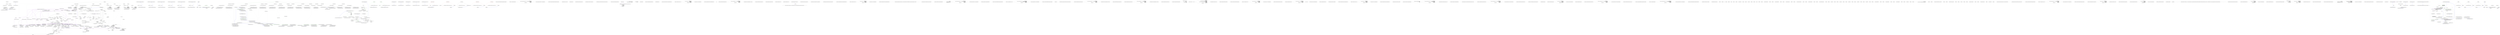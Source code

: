 digraph  {
n10 [label="Humanizer.Tests.AmbientCulture", span=""];
n0 [cluster="Humanizer.Tests.AmbientCulture.AmbientCulture(System.Globalization.CultureInfo)", label="Entry Humanizer.Tests.AmbientCulture.AmbientCulture(System.Globalization.CultureInfo)", span="10-10"];
n1 [cluster="Humanizer.Tests.AmbientCulture.AmbientCulture(System.Globalization.CultureInfo)", label="_culture = Thread.CurrentThread.CurrentUICulture", span="12-12"];
n2 [cluster="Humanizer.Tests.AmbientCulture.AmbientCulture(System.Globalization.CultureInfo)", label="Thread.CurrentThread.CurrentCulture = culture", span="13-13"];
n3 [cluster="Humanizer.Tests.AmbientCulture.AmbientCulture(System.Globalization.CultureInfo)", label="Thread.CurrentThread.CurrentUICulture = culture", span="14-14"];
n4 [cluster="Humanizer.Tests.AmbientCulture.AmbientCulture(System.Globalization.CultureInfo)", label="Exit Humanizer.Tests.AmbientCulture.AmbientCulture(System.Globalization.CultureInfo)", span="10-10"];
n5 [cluster="Humanizer.Tests.AmbientCulture.AmbientCulture(string)", label="Entry Humanizer.Tests.AmbientCulture.AmbientCulture(string)", span="17-17"];
n6 [cluster="Humanizer.Tests.AmbientCulture.AmbientCulture(string)", label="Exit Humanizer.Tests.AmbientCulture.AmbientCulture(string)", span="17-17"];
n7 [cluster="Humanizer.Tests.AmbientCulture.Dispose()", label="Entry Humanizer.Tests.AmbientCulture.Dispose()", span="22-22"];
n8 [cluster="Humanizer.Tests.AmbientCulture.Dispose()", label="Thread.CurrentThread.CurrentUICulture = _culture", span="24-24"];
n9 [cluster="Humanizer.Tests.AmbientCulture.Dispose()", label="Exit Humanizer.Tests.AmbientCulture.Dispose()", span="22-22"];
m1_107 [cluster="Humanizer.Bytes.ByteSize.operator ++(Humanizer.Bytes.ByteSize)", file="ByteSize.cs", label="Entry Humanizer.Bytes.ByteSize.operator ++(Humanizer.Bytes.ByteSize)", span="257-257"];
m1_108 [cluster="Humanizer.Bytes.ByteSize.operator ++(Humanizer.Bytes.ByteSize)", file="ByteSize.cs", label="return new ByteSize(b.Bits++);", span="259-259"];
m1_109 [cluster="Humanizer.Bytes.ByteSize.operator ++(Humanizer.Bytes.ByteSize)", file="ByteSize.cs", label="Exit Humanizer.Bytes.ByteSize.operator ++(Humanizer.Bytes.ByteSize)", span="257-257"];
m1_60 [cluster="Humanizer.Bytes.ByteSize.Equals(object)", file="ByteSize.cs", label="Entry Humanizer.Bytes.ByteSize.Equals(object)", span="183-183"];
m1_61 [cluster="Humanizer.Bytes.ByteSize.Equals(object)", file="ByteSize.cs", label="value == null", span="185-185"];
m1_64 [cluster="Humanizer.Bytes.ByteSize.Equals(object)", file="ByteSize.cs", label="value is ByteSize", span="189-189"];
m1_65 [cluster="Humanizer.Bytes.ByteSize.Equals(object)", file="ByteSize.cs", label="other = (ByteSize)value", span="190-190"];
m1_62 [cluster="Humanizer.Bytes.ByteSize.Equals(object)", file="ByteSize.cs", label="return false;", span="186-186"];
m1_63 [cluster="Humanizer.Bytes.ByteSize.Equals(object)", file="ByteSize.cs", label="ByteSize other", span="188-188"];
m1_67 [cluster="Humanizer.Bytes.ByteSize.Equals(object)", file="ByteSize.cs", label="return Equals(other);", span="194-194"];
m1_66 [cluster="Humanizer.Bytes.ByteSize.Equals(object)", file="ByteSize.cs", label="return false;", span="192-192"];
m1_68 [cluster="Humanizer.Bytes.ByteSize.Equals(object)", file="ByteSize.cs", label="Exit Humanizer.Bytes.ByteSize.Equals(object)", span="183-183"];
m1_83 [cluster="Humanizer.Bytes.ByteSize.AddBits(long)", file="ByteSize.cs", label="Entry Humanizer.Bytes.ByteSize.AddBits(long)", span="217-217"];
m1_84 [cluster="Humanizer.Bytes.ByteSize.AddBits(long)", file="ByteSize.cs", label="return new ByteSize(Bits + value);", span="219-219"];
m1_85 [cluster="Humanizer.Bytes.ByteSize.AddBits(long)", file="ByteSize.cs", label="Exit Humanizer.Bytes.ByteSize.AddBits(long)", span="217-217"];
m1_177 [cluster="string.Trim()", file="ByteSize.cs", label="Entry string.Trim()", span="0-0"];
m1_119 [cluster="Humanizer.Bytes.ByteSize.operator !=(Humanizer.Bytes.ByteSize, Humanizer.Bytes.ByteSize)", file="ByteSize.cs", label="Entry Humanizer.Bytes.ByteSize.operator !=(Humanizer.Bytes.ByteSize, Humanizer.Bytes.ByteSize)", span="277-277"];
m1_120 [cluster="Humanizer.Bytes.ByteSize.operator !=(Humanizer.Bytes.ByteSize, Humanizer.Bytes.ByteSize)", file="ByteSize.cs", label="return b1.Bits != b2.Bits;", span="279-279"];
m1_121 [cluster="Humanizer.Bytes.ByteSize.operator !=(Humanizer.Bytes.ByteSize, Humanizer.Bytes.ByteSize)", file="ByteSize.cs", label="Exit Humanizer.Bytes.ByteSize.operator !=(Humanizer.Bytes.ByteSize, Humanizer.Bytes.ByteSize)", span="277-277"];
m1_50 [cluster="string.Contains(string)", file="ByteSize.cs", label="Entry string.Contains(string)", span="0-0"];
m1_9 [cluster="Humanizer.Bytes.ByteSize.FromBits(long)", file="ByteSize.cs", label="Entry Humanizer.Bytes.ByteSize.FromBits(long)", span="115-115"];
m1_10 [cluster="Humanizer.Bytes.ByteSize.FromBits(long)", file="ByteSize.cs", label="return new ByteSize(value / (double)BitsInByte);", span="117-117"];
m1_11 [cluster="Humanizer.Bytes.ByteSize.FromBits(long)", file="ByteSize.cs", label="Exit Humanizer.Bytes.ByteSize.FromBits(long)", span="115-115"];
m1_125 [cluster="Humanizer.Bytes.ByteSize.operator <=(Humanizer.Bytes.ByteSize, Humanizer.Bytes.ByteSize)", file="ByteSize.cs", label="Entry Humanizer.Bytes.ByteSize.operator <=(Humanizer.Bytes.ByteSize, Humanizer.Bytes.ByteSize)", span="287-287"];
m1_126 [cluster="Humanizer.Bytes.ByteSize.operator <=(Humanizer.Bytes.ByteSize, Humanizer.Bytes.ByteSize)", file="ByteSize.cs", label="return b1.Bits <= b2.Bits;", span="289-289"];
m1_127 [cluster="Humanizer.Bytes.ByteSize.operator <=(Humanizer.Bytes.ByteSize, Humanizer.Bytes.ByteSize)", file="ByteSize.cs", label="Exit Humanizer.Bytes.ByteSize.operator <=(Humanizer.Bytes.ByteSize, Humanizer.Bytes.ByteSize)", span="287-287"];
m1_30 [cluster="string.Format(string, object, object)", file="ByteSize.cs", label="Entry string.Format(string, object, object)", span="0-0"];
m1_122 [cluster="Humanizer.Bytes.ByteSize.operator <(Humanizer.Bytes.ByteSize, Humanizer.Bytes.ByteSize)", file="ByteSize.cs", label="Entry Humanizer.Bytes.ByteSize.operator <(Humanizer.Bytes.ByteSize, Humanizer.Bytes.ByteSize)", span="282-282"];
m1_123 [cluster="Humanizer.Bytes.ByteSize.operator <(Humanizer.Bytes.ByteSize, Humanizer.Bytes.ByteSize)", file="ByteSize.cs", label="return b1.Bits < b2.Bits;", span="284-284"];
m1_124 [cluster="Humanizer.Bytes.ByteSize.operator <(Humanizer.Bytes.ByteSize, Humanizer.Bytes.ByteSize)", file="ByteSize.cs", label="Exit Humanizer.Bytes.ByteSize.operator <(Humanizer.Bytes.ByteSize, Humanizer.Bytes.ByteSize)", span="282-282"];
m1_171 [cluster="string.IsNullOrWhiteSpace(string)", file="ByteSize.cs", label="Entry string.IsNullOrWhiteSpace(string)", span="0-0"];
m1_27 [cluster="Humanizer.Bytes.ByteSize.ToString()", file="ByteSize.cs", label="Entry Humanizer.Bytes.ByteSize.ToString()", span="151-151"];
m1_28 [cluster="Humanizer.Bytes.ByteSize.ToString()", file="ByteSize.cs", label="return string.Format(''{0} {1}'', LargestWholeNumberValue, LargestWholeNumberSymbol);", span="153-153"];
m1_29 [cluster="Humanizer.Bytes.ByteSize.ToString()", file="ByteSize.cs", label="Exit Humanizer.Bytes.ByteSize.ToString()", span="151-151"];
m1_172 [cluster="System.ArgumentNullException.ArgumentNullException(string, string)", file="ByteSize.cs", label="Entry System.ArgumentNullException.ArgumentNullException(string, string)", span="0-0"];
m1_86 [cluster="Humanizer.Bytes.ByteSize.AddBytes(double)", file="ByteSize.cs", label="Entry Humanizer.Bytes.ByteSize.AddBytes(double)", span="222-222"];
m1_87 [cluster="Humanizer.Bytes.ByteSize.AddBytes(double)", file="ByteSize.cs", label="return this + FromBytes(value);", span="224-224"];
m1_88 [cluster="Humanizer.Bytes.ByteSize.AddBytes(double)", file="ByteSize.cs", label="Exit Humanizer.Bytes.ByteSize.AddBytes(double)", span="222-222"];
m1_175 [cluster="char.IsDigit(char)", file="ByteSize.cs", label="Entry char.IsDigit(char)", span="0-0"];
m1_92 [cluster="Humanizer.Bytes.ByteSize.AddMegabytes(double)", file="ByteSize.cs", label="Entry Humanizer.Bytes.ByteSize.AddMegabytes(double)", span="232-232"];
m1_93 [cluster="Humanizer.Bytes.ByteSize.AddMegabytes(double)", file="ByteSize.cs", label="return this + FromMegabytes(value);", span="234-234"];
m1_94 [cluster="Humanizer.Bytes.ByteSize.AddMegabytes(double)", file="ByteSize.cs", label="Exit Humanizer.Bytes.ByteSize.AddMegabytes(double)", span="232-232"];
m1_80 [cluster="Humanizer.Bytes.ByteSize.Add(Humanizer.Bytes.ByteSize)", file="ByteSize.cs", label="Entry Humanizer.Bytes.ByteSize.Add(Humanizer.Bytes.ByteSize)", span="212-212"];
m1_81 [cluster="Humanizer.Bytes.ByteSize.Add(Humanizer.Bytes.ByteSize)", file="ByteSize.cs", label="return new ByteSize(Bits + bs.Bits);", span="214-214"];
m1_82 [cluster="Humanizer.Bytes.ByteSize.Add(Humanizer.Bytes.ByteSize)", file="ByteSize.cs", label="Exit Humanizer.Bytes.ByteSize.Add(Humanizer.Bytes.ByteSize)", span="212-212"];
m1_0 [cluster="Humanizer.Bytes.ByteSize.ByteSize(double)", file="ByteSize.cs", label="Entry Humanizer.Bytes.ByteSize.ByteSize(double)", span="102-102"];
m1_1 [cluster="Humanizer.Bytes.ByteSize.ByteSize(double)", file="ByteSize.cs", label="Bits = (long)Math.Ceiling(byteSize * BitsInByte)", span="106-106"];
m1_2 [cluster="Humanizer.Bytes.ByteSize.ByteSize(double)", file="ByteSize.cs", label="Bytes = byteSize", span="108-108"];
m1_3 [cluster="Humanizer.Bytes.ByteSize.ByteSize(double)", file="ByteSize.cs", label="Kilobytes = byteSize / BytesInKilobyte", span="109-109"];
m1_4 [cluster="Humanizer.Bytes.ByteSize.ByteSize(double)", file="ByteSize.cs", label="Megabytes = byteSize / BytesInMegabyte", span="110-110"];
m1_5 [cluster="Humanizer.Bytes.ByteSize.ByteSize(double)", file="ByteSize.cs", label="Gigabytes = byteSize / BytesInGigabyte", span="111-111"];
m1_6 [cluster="Humanizer.Bytes.ByteSize.ByteSize(double)", file="ByteSize.cs", label="Terabytes = byteSize / BytesInTerabyte", span="112-112"];
m1_7 [cluster="Humanizer.Bytes.ByteSize.ByteSize(double)", file="ByteSize.cs", label="Exit Humanizer.Bytes.ByteSize.ByteSize(double)", span="102-102"];
m1_18 [cluster="Humanizer.Bytes.ByteSize.FromMegabytes(double)", file="ByteSize.cs", label="Entry Humanizer.Bytes.ByteSize.FromMegabytes(double)", span="130-130"];
m1_19 [cluster="Humanizer.Bytes.ByteSize.FromMegabytes(double)", file="ByteSize.cs", label="return new ByteSize(value * BytesInMegabyte);", span="132-132"];
m1_20 [cluster="Humanizer.Bytes.ByteSize.FromMegabytes(double)", file="ByteSize.cs", label="Exit Humanizer.Bytes.ByteSize.FromMegabytes(double)", span="130-130"];
m1_134 [cluster="Humanizer.Bytes.ByteSize.TryParse(string, out Humanizer.Bytes.ByteSize)", file="ByteSize.cs", label="Entry Humanizer.Bytes.ByteSize.TryParse(string, out Humanizer.Bytes.ByteSize)", span="302-302"];
m1_135 [cluster="Humanizer.Bytes.ByteSize.TryParse(string, out Humanizer.Bytes.ByteSize)", file="ByteSize.cs", label="string.IsNullOrWhiteSpace(s)", span="305-305"];
m1_138 [cluster="Humanizer.Bytes.ByteSize.TryParse(string, out Humanizer.Bytes.ByteSize)", file="ByteSize.cs", label="s = s.TrimStart()", span="312-312"];
m1_136 [cluster="Humanizer.Bytes.ByteSize.TryParse(string, out Humanizer.Bytes.ByteSize)", file="ByteSize.cs", label="throw new ArgumentNullException(''s'', ''String is null or whitespace'');", span="306-306"];
m1_137 [cluster="Humanizer.Bytes.ByteSize.TryParse(string, out Humanizer.Bytes.ByteSize)", file="ByteSize.cs", label="result = new ByteSize()", span="309-309"];
m1_139 [cluster="Humanizer.Bytes.ByteSize.TryParse(string, out Humanizer.Bytes.ByteSize)", file="ByteSize.cs", label="int num", span="314-314"];
m1_142 [cluster="Humanizer.Bytes.ByteSize.TryParse(string, out Humanizer.Bytes.ByteSize)", file="ByteSize.cs", label="num < s.Length", span="318-318"];
m1_143 [cluster="Humanizer.Bytes.ByteSize.TryParse(string, out Humanizer.Bytes.ByteSize)", file="ByteSize.cs", label="!(char.IsDigit(s[num]) || s[num] == '.')", span="319-319"];
m1_149 [cluster="Humanizer.Bytes.ByteSize.TryParse(string, out Humanizer.Bytes.ByteSize)", file="ByteSize.cs", label="string numberPart = s.Substring(0, lastNumber).Trim()", span="331-331"];
m1_150 [cluster="Humanizer.Bytes.ByteSize.TryParse(string, out Humanizer.Bytes.ByteSize)", file="ByteSize.cs", label="string sizePart = s.Substring(lastNumber, s.Length - lastNumber).Trim()", span="332-332"];
m1_140 [cluster="Humanizer.Bytes.ByteSize.TryParse(string, out Humanizer.Bytes.ByteSize)", file="ByteSize.cs", label="var found = false", span="315-315"];
m1_141 [cluster="Humanizer.Bytes.ByteSize.TryParse(string, out Humanizer.Bytes.ByteSize)", file="ByteSize.cs", label="num = 0", span="318-318"];
m1_146 [cluster="Humanizer.Bytes.ByteSize.TryParse(string, out Humanizer.Bytes.ByteSize)", file="ByteSize.cs", label="found == false", span="325-325"];
m1_145 [cluster="Humanizer.Bytes.ByteSize.TryParse(string, out Humanizer.Bytes.ByteSize)", file="ByteSize.cs", label="num++", span="318-318"];
m1_148 [cluster="Humanizer.Bytes.ByteSize.TryParse(string, out Humanizer.Bytes.ByteSize)", file="ByteSize.cs", label="int lastNumber = num", span="328-328"];
m1_144 [cluster="Humanizer.Bytes.ByteSize.TryParse(string, out Humanizer.Bytes.ByteSize)", file="ByteSize.cs", label="found = true", span="321-321"];
m1_147 [cluster="Humanizer.Bytes.ByteSize.TryParse(string, out Humanizer.Bytes.ByteSize)", file="ByteSize.cs", label="return false;", span="326-326"];
m1_152 [cluster="Humanizer.Bytes.ByteSize.TryParse(string, out Humanizer.Bytes.ByteSize)", file="ByteSize.cs", label="!double.TryParse(numberPart, out number)", span="336-336"];
m1_151 [cluster="Humanizer.Bytes.ByteSize.TryParse(string, out Humanizer.Bytes.ByteSize)", file="ByteSize.cs", label="double number", span="335-335"];
m1_154 [cluster="Humanizer.Bytes.ByteSize.TryParse(string, out Humanizer.Bytes.ByteSize)", file="ByteSize.cs", label="sizePart.ToUpper()", span="340-340"];
m1_156 [cluster="Humanizer.Bytes.ByteSize.TryParse(string, out Humanizer.Bytes.ByteSize)", file="ByteSize.cs", label="sizePart == BitSymbol", span="343-343"];
m1_153 [cluster="Humanizer.Bytes.ByteSize.TryParse(string, out Humanizer.Bytes.ByteSize)", file="ByteSize.cs", label="return false;", span="337-337"];
m1_157 [cluster="Humanizer.Bytes.ByteSize.TryParse(string, out Humanizer.Bytes.ByteSize)", file="ByteSize.cs", label="number % 1 != 0", span="345-345"];
m1_159 [cluster="Humanizer.Bytes.ByteSize.TryParse(string, out Humanizer.Bytes.ByteSize)", file="ByteSize.cs", label="result = FromBits((long)number)", span="348-348"];
m1_160 [cluster="Humanizer.Bytes.ByteSize.TryParse(string, out Humanizer.Bytes.ByteSize)", file="ByteSize.cs", label="result = FromBytes(number)", span="352-352"];
m1_162 [cluster="Humanizer.Bytes.ByteSize.TryParse(string, out Humanizer.Bytes.ByteSize)", file="ByteSize.cs", label="result = FromKilobytes(number)", span="357-357"];
m1_164 [cluster="Humanizer.Bytes.ByteSize.TryParse(string, out Humanizer.Bytes.ByteSize)", file="ByteSize.cs", label="result = FromMegabytes(number)", span="361-361"];
m1_166 [cluster="Humanizer.Bytes.ByteSize.TryParse(string, out Humanizer.Bytes.ByteSize)", file="ByteSize.cs", label="result = FromGigabytes(number)", span="365-365"];
m1_168 [cluster="Humanizer.Bytes.ByteSize.TryParse(string, out Humanizer.Bytes.ByteSize)", file="ByteSize.cs", label="result = FromTerabytes(number)", span="369-369"];
m1_155 [cluster="Humanizer.Bytes.ByteSize.TryParse(string, out Humanizer.Bytes.ByteSize)", file="ByteSize.cs", label=ByteSymbol, span="342-342"];
m1_161 [cluster="Humanizer.Bytes.ByteSize.TryParse(string, out Humanizer.Bytes.ByteSize)", file="ByteSize.cs", label=KilobyteSymbol, span="356-356"];
m1_163 [cluster="Humanizer.Bytes.ByteSize.TryParse(string, out Humanizer.Bytes.ByteSize)", file="ByteSize.cs", label=MegabyteSymbol, span="360-360"];
m1_165 [cluster="Humanizer.Bytes.ByteSize.TryParse(string, out Humanizer.Bytes.ByteSize)", file="ByteSize.cs", label=GigabyteSymbol, span="364-364"];
m1_167 [cluster="Humanizer.Bytes.ByteSize.TryParse(string, out Humanizer.Bytes.ByteSize)", file="ByteSize.cs", label=TerabyteSymbol, span="368-368"];
m1_158 [cluster="Humanizer.Bytes.ByteSize.TryParse(string, out Humanizer.Bytes.ByteSize)", file="ByteSize.cs", label="return false;", span="346-346"];
m1_169 [cluster="Humanizer.Bytes.ByteSize.TryParse(string, out Humanizer.Bytes.ByteSize)", file="ByteSize.cs", label="return true;", span="373-373"];
m1_170 [cluster="Humanizer.Bytes.ByteSize.TryParse(string, out Humanizer.Bytes.ByteSize)", file="ByteSize.cs", label="Exit Humanizer.Bytes.ByteSize.TryParse(string, out Humanizer.Bytes.ByteSize)", span="302-302"];
m1_12 [cluster="Humanizer.Bytes.ByteSize.FromBytes(double)", file="ByteSize.cs", label="Entry Humanizer.Bytes.ByteSize.FromBytes(double)", span="120-120"];
m1_13 [cluster="Humanizer.Bytes.ByteSize.FromBytes(double)", file="ByteSize.cs", label="return new ByteSize(value);", span="122-122"];
m1_14 [cluster="Humanizer.Bytes.ByteSize.FromBytes(double)", file="ByteSize.cs", label="Exit Humanizer.Bytes.ByteSize.FromBytes(double)", span="120-120"];
m1_51 [cluster="System.Func<T, TResult>.Invoke(T)", file="ByteSize.cs", label="Entry System.Func<T, TResult>.Invoke(T)", span="0-0"];
m1_31 [cluster="Humanizer.Bytes.ByteSize.ToString(string)", file="ByteSize.cs", label="Entry Humanizer.Bytes.ByteSize.ToString(string)", span="156-156"];
m1_32 [cluster="Humanizer.Bytes.ByteSize.ToString(string)", file="ByteSize.cs", label="!format.Contains(''#'') && !format.Contains(''0'')", span="158-158"];
m1_33 [cluster="Humanizer.Bytes.ByteSize.ToString(string)", file="ByteSize.cs", label="format = ''#.## '' + format", span="159-159"];
m1_34 [cluster="Humanizer.Bytes.ByteSize.ToString(string)", file="ByteSize.cs", label="Func<string, bool> has = s => format.IndexOf(s, StringComparison.CurrentCultureIgnoreCase) != -1", span="161-161"];
m1_35 [cluster="Humanizer.Bytes.ByteSize.ToString(string)", file="ByteSize.cs", label="Func<double, string> output = n => n.ToString(format)", span="162-162"];
m1_44 [cluster="Humanizer.Bytes.ByteSize.ToString(string)", file="ByteSize.cs", label="format.IndexOf(ByteSymbol, StringComparison.Ordinal) != -1", span="174-174"];
m1_46 [cluster="Humanizer.Bytes.ByteSize.ToString(string)", file="ByteSize.cs", label="format.IndexOf(BitSymbol, StringComparison.Ordinal) != -1", span="177-177"];
m1_48 [cluster="Humanizer.Bytes.ByteSize.ToString(string)", file="ByteSize.cs", label="return string.Format(''{0} {1}'', LargestWholeNumberValue.ToString(format), LargestWholeNumberSymbol);", span="180-180"];
m1_36 [cluster="Humanizer.Bytes.ByteSize.ToString(string)", file="ByteSize.cs", label="has(TerabyteSymbol)", span="164-164"];
m1_38 [cluster="Humanizer.Bytes.ByteSize.ToString(string)", file="ByteSize.cs", label="has(GigabyteSymbol)", span="166-166"];
m1_40 [cluster="Humanizer.Bytes.ByteSize.ToString(string)", file="ByteSize.cs", label="has(MegabyteSymbol)", span="168-168"];
m1_42 [cluster="Humanizer.Bytes.ByteSize.ToString(string)", file="ByteSize.cs", label="has(KilobyteSymbol)", span="170-170"];
m1_37 [cluster="Humanizer.Bytes.ByteSize.ToString(string)", file="ByteSize.cs", label="return output(Terabytes);", span="165-165"];
m1_39 [cluster="Humanizer.Bytes.ByteSize.ToString(string)", file="ByteSize.cs", label="return output(Gigabytes);", span="167-167"];
m1_41 [cluster="Humanizer.Bytes.ByteSize.ToString(string)", file="ByteSize.cs", label="return output(Megabytes);", span="169-169"];
m1_43 [cluster="Humanizer.Bytes.ByteSize.ToString(string)", file="ByteSize.cs", label="return output(Kilobytes);", span="171-171"];
m1_45 [cluster="Humanizer.Bytes.ByteSize.ToString(string)", file="ByteSize.cs", label="return output(Bytes);", span="175-175"];
m1_47 [cluster="Humanizer.Bytes.ByteSize.ToString(string)", file="ByteSize.cs", label="return output(Bits);", span="178-178"];
m1_49 [cluster="Humanizer.Bytes.ByteSize.ToString(string)", file="ByteSize.cs", label="Exit Humanizer.Bytes.ByteSize.ToString(string)", span="156-156"];
m1_69 [cluster="Humanizer.Bytes.ByteSize.Equals(Humanizer.Bytes.ByteSize)", file="ByteSize.cs", label="Entry Humanizer.Bytes.ByteSize.Equals(Humanizer.Bytes.ByteSize)", span="197-197"];
m1_70 [cluster="Humanizer.Bytes.ByteSize.Equals(Humanizer.Bytes.ByteSize)", file="ByteSize.cs", label="return Bits == value.Bits;", span="199-199"];
m1_71 [cluster="Humanizer.Bytes.ByteSize.Equals(Humanizer.Bytes.ByteSize)", file="ByteSize.cs", label="Exit Humanizer.Bytes.ByteSize.Equals(Humanizer.Bytes.ByteSize)", span="197-197"];
m1_101 [cluster="Humanizer.Bytes.ByteSize.Subtract(Humanizer.Bytes.ByteSize)", file="ByteSize.cs", label="Entry Humanizer.Bytes.ByteSize.Subtract(Humanizer.Bytes.ByteSize)", span="247-247"];
m1_102 [cluster="Humanizer.Bytes.ByteSize.Subtract(Humanizer.Bytes.ByteSize)", file="ByteSize.cs", label="return new ByteSize(Bits - bs.Bits);", span="249-249"];
m1_103 [cluster="Humanizer.Bytes.ByteSize.Subtract(Humanizer.Bytes.ByteSize)", file="ByteSize.cs", label="Exit Humanizer.Bytes.ByteSize.Subtract(Humanizer.Bytes.ByteSize)", span="247-247"];
m1_110 [cluster="Humanizer.Bytes.ByteSize.operator -(Humanizer.Bytes.ByteSize)", file="ByteSize.cs", label="Entry Humanizer.Bytes.ByteSize.operator -(Humanizer.Bytes.ByteSize)", span="262-262"];
m1_111 [cluster="Humanizer.Bytes.ByteSize.operator -(Humanizer.Bytes.ByteSize)", file="ByteSize.cs", label="return new ByteSize(-b.Bits);", span="264-264"];
m1_112 [cluster="Humanizer.Bytes.ByteSize.operator -(Humanizer.Bytes.ByteSize)", file="ByteSize.cs", label="Exit Humanizer.Bytes.ByteSize.operator -(Humanizer.Bytes.ByteSize)", span="262-262"];
m1_174 [cluster="string.TrimStart(params char[])", file="ByteSize.cs", label="Entry string.TrimStart(params char[])", span="0-0"];
m1_95 [cluster="Humanizer.Bytes.ByteSize.AddGigabytes(double)", file="ByteSize.cs", label="Entry Humanizer.Bytes.ByteSize.AddGigabytes(double)", span="237-237"];
m1_96 [cluster="Humanizer.Bytes.ByteSize.AddGigabytes(double)", file="ByteSize.cs", label="return this + FromGigabytes(value);", span="239-239"];
m1_97 [cluster="Humanizer.Bytes.ByteSize.AddGigabytes(double)", file="ByteSize.cs", label="Exit Humanizer.Bytes.ByteSize.AddGigabytes(double)", span="237-237"];
m1_180 [cluster="Humanizer.Bytes.ByteSize.Parse(string)", file="ByteSize.cs", label="Entry Humanizer.Bytes.ByteSize.Parse(string)", span="376-376"];
m1_181 [cluster="Humanizer.Bytes.ByteSize.Parse(string)", file="ByteSize.cs", label="ByteSize result", span="378-378"];
m1_182 [cluster="Humanizer.Bytes.ByteSize.Parse(string)", file="ByteSize.cs", label="TryParse(s, out result)", span="380-380"];
m1_183 [cluster="Humanizer.Bytes.ByteSize.Parse(string)", file="ByteSize.cs", label="return result;", span="381-381"];
m1_184 [cluster="Humanizer.Bytes.ByteSize.Parse(string)", file="ByteSize.cs", label="throw new FormatException(''Value is not in the correct format'');", span="383-383"];
m1_185 [cluster="Humanizer.Bytes.ByteSize.Parse(string)", file="ByteSize.cs", label="Exit Humanizer.Bytes.ByteSize.Parse(string)", span="376-376"];
m1_179 [cluster="string.ToUpper()", file="ByteSize.cs", label="Entry string.ToUpper()", span="0-0"];
m1_176 [cluster="string.Substring(int, int)", file="ByteSize.cs", label="Entry string.Substring(int, int)", span="0-0"];
m1_76 [cluster="Humanizer.Bytes.ByteSize.CompareTo(Humanizer.Bytes.ByteSize)", file="ByteSize.cs", label="Entry Humanizer.Bytes.ByteSize.CompareTo(Humanizer.Bytes.ByteSize)", span="207-207"];
m1_77 [cluster="Humanizer.Bytes.ByteSize.CompareTo(Humanizer.Bytes.ByteSize)", file="ByteSize.cs", label="return Bits.CompareTo(other.Bits);", span="209-209"];
m1_78 [cluster="Humanizer.Bytes.ByteSize.CompareTo(Humanizer.Bytes.ByteSize)", file="ByteSize.cs", label="Exit Humanizer.Bytes.ByteSize.CompareTo(Humanizer.Bytes.ByteSize)", span="207-207"];
m1_75 [cluster="long.GetHashCode()", file="ByteSize.cs", label="Entry long.GetHashCode()", span="0-0"];
m1_128 [cluster="Humanizer.Bytes.ByteSize.operator >(Humanizer.Bytes.ByteSize, Humanizer.Bytes.ByteSize)", file="ByteSize.cs", label="Entry Humanizer.Bytes.ByteSize.operator >(Humanizer.Bytes.ByteSize, Humanizer.Bytes.ByteSize)", span="292-292"];
m1_129 [cluster="Humanizer.Bytes.ByteSize.operator >(Humanizer.Bytes.ByteSize, Humanizer.Bytes.ByteSize)", file="ByteSize.cs", label="return b1.Bits > b2.Bits;", span="294-294"];
m1_130 [cluster="Humanizer.Bytes.ByteSize.operator >(Humanizer.Bytes.ByteSize, Humanizer.Bytes.ByteSize)", file="ByteSize.cs", label="Exit Humanizer.Bytes.ByteSize.operator >(Humanizer.Bytes.ByteSize, Humanizer.Bytes.ByteSize)", span="292-292"];
m1_24 [cluster="Humanizer.Bytes.ByteSize.FromTerabytes(double)", file="ByteSize.cs", label="Entry Humanizer.Bytes.ByteSize.FromTerabytes(double)", span="140-140"];
m1_25 [cluster="Humanizer.Bytes.ByteSize.FromTerabytes(double)", file="ByteSize.cs", label="return new ByteSize(value * BytesInTerabyte);", span="142-142"];
m1_26 [cluster="Humanizer.Bytes.ByteSize.FromTerabytes(double)", file="ByteSize.cs", label="Exit Humanizer.Bytes.ByteSize.FromTerabytes(double)", span="140-140"];
m1_186 [cluster="System.FormatException.FormatException(string)", file="ByteSize.cs", label="Entry System.FormatException.FormatException(string)", span="0-0"];
m1_178 [cluster="double.TryParse(string, out double)", file="ByteSize.cs", label="Entry double.TryParse(string, out double)", span="0-0"];
m1_21 [cluster="Humanizer.Bytes.ByteSize.FromGigabytes(double)", file="ByteSize.cs", label="Entry Humanizer.Bytes.ByteSize.FromGigabytes(double)", span="135-135"];
m1_22 [cluster="Humanizer.Bytes.ByteSize.FromGigabytes(double)", file="ByteSize.cs", label="return new ByteSize(value * BytesInGigabyte);", span="137-137"];
m1_23 [cluster="Humanizer.Bytes.ByteSize.FromGigabytes(double)", file="ByteSize.cs", label="Exit Humanizer.Bytes.ByteSize.FromGigabytes(double)", span="135-135"];
m1_15 [cluster="Humanizer.Bytes.ByteSize.FromKilobytes(double)", file="ByteSize.cs", label="Entry Humanizer.Bytes.ByteSize.FromKilobytes(double)", span="125-125"];
m1_16 [cluster="Humanizer.Bytes.ByteSize.FromKilobytes(double)", file="ByteSize.cs", label="return new ByteSize(value * BytesInKilobyte);", span="127-127"];
m1_17 [cluster="Humanizer.Bytes.ByteSize.FromKilobytes(double)", file="ByteSize.cs", label="Exit Humanizer.Bytes.ByteSize.FromKilobytes(double)", span="125-125"];
m1_57 [cluster="lambda expression", file="ByteSize.cs", label="Entry lambda expression", span="162-162"];
m1_55 [cluster="lambda expression", file="ByteSize.cs", label="format.IndexOf(s, StringComparison.CurrentCultureIgnoreCase) != -1", span="161-161"];
m1_58 [cluster="lambda expression", file="ByteSize.cs", label="n.ToString(format)", span="162-162"];
m1_54 [cluster="lambda expression", file="ByteSize.cs", label="Entry lambda expression", span="161-161"];
m1_56 [cluster="lambda expression", file="ByteSize.cs", label="Exit lambda expression", span="161-161"];
m1_59 [cluster="lambda expression", file="ByteSize.cs", label="Exit lambda expression", span="162-162"];
m1_98 [cluster="Humanizer.Bytes.ByteSize.AddTerabytes(double)", file="ByteSize.cs", label="Entry Humanizer.Bytes.ByteSize.AddTerabytes(double)", span="242-242"];
m1_99 [cluster="Humanizer.Bytes.ByteSize.AddTerabytes(double)", file="ByteSize.cs", label="return this + FromTerabytes(value);", span="244-244"];
m1_100 [cluster="Humanizer.Bytes.ByteSize.AddTerabytes(double)", file="ByteSize.cs", label="Exit Humanizer.Bytes.ByteSize.AddTerabytes(double)", span="242-242"];
m1_52 [cluster="string.IndexOf(string, System.StringComparison)", file="ByteSize.cs", label="Entry string.IndexOf(string, System.StringComparison)", span="0-0"];
m1_72 [cluster="Humanizer.Bytes.ByteSize.GetHashCode()", file="ByteSize.cs", label="Entry Humanizer.Bytes.ByteSize.GetHashCode()", span="202-202"];
m1_73 [cluster="Humanizer.Bytes.ByteSize.GetHashCode()", file="ByteSize.cs", label="return Bits.GetHashCode();", span="204-204"];
m1_74 [cluster="Humanizer.Bytes.ByteSize.GetHashCode()", file="ByteSize.cs", label="Exit Humanizer.Bytes.ByteSize.GetHashCode()", span="202-202"];
m1_113 [cluster="Humanizer.Bytes.ByteSize.operator --(Humanizer.Bytes.ByteSize)", file="ByteSize.cs", label="Entry Humanizer.Bytes.ByteSize.operator --(Humanizer.Bytes.ByteSize)", span="267-267"];
m1_114 [cluster="Humanizer.Bytes.ByteSize.operator --(Humanizer.Bytes.ByteSize)", file="ByteSize.cs", label="return new ByteSize(b.Bits--);", span="269-269"];
m1_115 [cluster="Humanizer.Bytes.ByteSize.operator --(Humanizer.Bytes.ByteSize)", file="ByteSize.cs", label="Exit Humanizer.Bytes.ByteSize.operator --(Humanizer.Bytes.ByteSize)", span="267-267"];
m1_131 [cluster="Humanizer.Bytes.ByteSize.operator >=(Humanizer.Bytes.ByteSize, Humanizer.Bytes.ByteSize)", file="ByteSize.cs", label="Entry Humanizer.Bytes.ByteSize.operator >=(Humanizer.Bytes.ByteSize, Humanizer.Bytes.ByteSize)", span="297-297"];
m1_132 [cluster="Humanizer.Bytes.ByteSize.operator >=(Humanizer.Bytes.ByteSize, Humanizer.Bytes.ByteSize)", file="ByteSize.cs", label="return b1.Bits >= b2.Bits;", span="299-299"];
m1_133 [cluster="Humanizer.Bytes.ByteSize.operator >=(Humanizer.Bytes.ByteSize, Humanizer.Bytes.ByteSize)", file="ByteSize.cs", label="Exit Humanizer.Bytes.ByteSize.operator >=(Humanizer.Bytes.ByteSize, Humanizer.Bytes.ByteSize)", span="297-297"];
m1_116 [cluster="Humanizer.Bytes.ByteSize.operator ==(Humanizer.Bytes.ByteSize, Humanizer.Bytes.ByteSize)", file="ByteSize.cs", label="Entry Humanizer.Bytes.ByteSize.operator ==(Humanizer.Bytes.ByteSize, Humanizer.Bytes.ByteSize)", span="272-272"];
m1_117 [cluster="Humanizer.Bytes.ByteSize.operator ==(Humanizer.Bytes.ByteSize, Humanizer.Bytes.ByteSize)", file="ByteSize.cs", label="return b1.Bits == b2.Bits;", span="274-274"];
m1_118 [cluster="Humanizer.Bytes.ByteSize.operator ==(Humanizer.Bytes.ByteSize, Humanizer.Bytes.ByteSize)", file="ByteSize.cs", label="Exit Humanizer.Bytes.ByteSize.operator ==(Humanizer.Bytes.ByteSize, Humanizer.Bytes.ByteSize)", span="272-272"];
m1_104 [cluster="Humanizer.Bytes.ByteSize.operator +(Humanizer.Bytes.ByteSize, Humanizer.Bytes.ByteSize)", file="ByteSize.cs", label="Entry Humanizer.Bytes.ByteSize.operator +(Humanizer.Bytes.ByteSize, Humanizer.Bytes.ByteSize)", span="252-252"];
m1_105 [cluster="Humanizer.Bytes.ByteSize.operator +(Humanizer.Bytes.ByteSize, Humanizer.Bytes.ByteSize)", file="ByteSize.cs", label="return new ByteSize(b1.Bits + b2.Bits);", span="254-254"];
m1_106 [cluster="Humanizer.Bytes.ByteSize.operator +(Humanizer.Bytes.ByteSize, Humanizer.Bytes.ByteSize)", file="ByteSize.cs", label="Exit Humanizer.Bytes.ByteSize.operator +(Humanizer.Bytes.ByteSize, Humanizer.Bytes.ByteSize)", span="252-252"];
m1_173 [cluster="Humanizer.Bytes.ByteSize.ByteSize()", file="ByteSize.cs", label="Entry Humanizer.Bytes.ByteSize.ByteSize()", span="30-30"];
m1_79 [cluster="long.CompareTo(long)", file="ByteSize.cs", label="Entry long.CompareTo(long)", span="0-0"];
m1_89 [cluster="Humanizer.Bytes.ByteSize.AddKilobytes(double)", file="ByteSize.cs", label="Entry Humanizer.Bytes.ByteSize.AddKilobytes(double)", span="227-227"];
m1_90 [cluster="Humanizer.Bytes.ByteSize.AddKilobytes(double)", file="ByteSize.cs", label="return this + FromKilobytes(value);", span="229-229"];
m1_91 [cluster="Humanizer.Bytes.ByteSize.AddKilobytes(double)", file="ByteSize.cs", label="Exit Humanizer.Bytes.ByteSize.AddKilobytes(double)", span="227-227"];
m1_53 [cluster="double.ToString(string)", file="ByteSize.cs", label="Entry double.ToString(string)", span="0-0"];
m1_8 [cluster="System.Math.Ceiling(double)", file="ByteSize.cs", label="Entry System.Math.Ceiling(double)", span="0-0"];
m1_187 [file="ByteSize.cs", label="Humanizer.Bytes.ByteSize", span=""];
m1_188 [file="ByteSize.cs", label="ref Humanizer.Bytes.ByteSize", span=""];
m1_189 [file="ByteSize.cs", label="ref Humanizer.Bytes.ByteSize", span=""];
m1_190 [file="ByteSize.cs", label=string, span=""];
m1_191 [file="ByteSize.cs", label="ref Humanizer.Bytes.ByteSize", span=""];
m1_192 [file="ByteSize.cs", label="ref Humanizer.Bytes.ByteSize", span=""];
m1_193 [file="ByteSize.cs", label="ref Humanizer.Bytes.ByteSize", span=""];
m1_194 [file="ByteSize.cs", label="ref Humanizer.Bytes.ByteSize", span=""];
m1_195 [file="ByteSize.cs", label="ref Humanizer.Bytes.ByteSize", span=""];
m1_196 [file="ByteSize.cs", label="ref Humanizer.Bytes.ByteSize", span=""];
m1_197 [file="ByteSize.cs", label="ref Humanizer.Bytes.ByteSize", span=""];
m2_19 [cluster="lambda expression", file="Configurator.cs", label="Entry lambda expression", span="21-21"];
m2_13 [cluster="lambda expression", color=green, community=0, file="Configurator.cs", label="24: new CzechSlovakPolishFormatter()", span="19-19"];
m2_12 [cluster="lambda expression", file="Configurator.cs", label="Entry lambda expression", span="19-19"];
m2_14 [cluster="lambda expression", file="Configurator.cs", label="Exit lambda expression", span="19-19"];
m2_17 [cluster="lambda expression", file="Configurator.cs", label="new CzechSlovakPolishFormatter()", span="20-20"];
m2_20 [cluster="lambda expression", file="Configurator.cs", label="new CzechSlovakPolishFormatter()", span="21-21"];
m2_16 [cluster="lambda expression", file="Configurator.cs", label="Entry lambda expression", span="20-20"];
m2_18 [cluster="lambda expression", file="Configurator.cs", label="Exit lambda expression", span="20-20"];
m2_21 [cluster="lambda expression", file="Configurator.cs", label="Exit lambda expression", span="21-21"];
m2_15 [cluster="Humanizer.Localisation.Formatters.CzechSlovakPolishFormatter.CzechSlovakPolishFormatter()", file="Configurator.cs", label="Entry Humanizer.Localisation.Formatters.CzechSlovakPolishFormatter.CzechSlovakPolishFormatter()", span="2-2"];
m3_5 [cluster="Humanizer.Localisation.DefaultFormatter.DateHumanize_MultipleHoursAgo(int)", file="DateHumanizeTests.cs", label="return Format(ResourceKeys.DateHumanize.MultipleHoursAgo, numberOfHours);", span="11-11"];
m3_47 [cluster="Humanizer.Localisation.DefaultFormatter.Format(string)", file="DateHumanizeTests.cs", label="Entry Humanizer.Localisation.DefaultFormatter.Format(string)", span="134-134"];
m3_81 [cluster="Humanizer.Localisation.DefaultFormatter.Format(string)", file="DateHumanizeTests.cs", label="return Resources.GetResource(GetResourceKey(resourceKey));", span="136-136"];
m3_82 [cluster="Humanizer.Localisation.DefaultFormatter.Format(string)", file="DateHumanizeTests.cs", label="Exit Humanizer.Localisation.DefaultFormatter.Format(string)", span="134-134"];
m3_10 [cluster="Humanizer.Tests.Localisation.fiFI.DateHumanizeTests.MinutesAgo(int, string)", file="DateHumanizeTests.cs", label="DateHumanize.Verify(expected, minutes, TimeUnit.Minute, Tense.Past)", span="39-39"];
m3_11 [cluster="Humanizer.Tests.Localisation.fiFI.DateHumanizeTests.MinutesAgo(int, string)", file="DateHumanizeTests.cs", label="Exit Humanizer.Tests.Localisation.fiFI.DateHumanizeTests.MinutesAgo(int, string)", span="37-37"];
m3_12 [cluster="Humanizer.Tests.Localisation.fiFI.DateHumanizeTests.MonthsAgo(int, string)", file="DateHumanizeTests.cs", label="Entry Humanizer.Tests.Localisation.fiFI.DateHumanizeTests.MonthsAgo(int, string)", span="47-47"];
m3_9 [cluster="Humanizer.Localisation.DefaultFormatter.DateHumanize_MultipleMinutesAgo(int)", file="DateHumanizeTests.cs", label="Exit Humanizer.Localisation.DefaultFormatter.DateHumanize_MultipleMinutesAgo(int)", span="14-14"];
m3_32 [cluster="Humanizer.Localisation.DefaultFormatter.DateHumanize_SingleSecondAgo()", file="DateHumanizeTests.cs", label="Entry Humanizer.Localisation.DefaultFormatter.DateHumanize_SingleSecondAgo()", span="54-54"];
m3_33 [cluster="Humanizer.Localisation.DefaultFormatter.DateHumanize_SingleSecondAgo()", color=green, community=0, file="DateHumanizeTests.cs", label="27: return Resources.GetResource(ResourceKeys.DateHumanize.SingleSecondAgo);", span="56-56"];
m3_34 [cluster="Humanizer.Localisation.DefaultFormatter.DateHumanize_SingleSecondAgo()", file="DateHumanizeTests.cs", label="Exit Humanizer.Localisation.DefaultFormatter.DateHumanize_SingleSecondAgo()", span="54-54"];
m3_86 [cluster="Humanizer.Localisation.DefaultFormatter.GetResourceKey(string, int)", file="DateHumanizeTests.cs", label="Entry Humanizer.Localisation.DefaultFormatter.GetResourceKey(string, int)", span="144-144"];
m3_88 [cluster="Humanizer.Localisation.DefaultFormatter.GetResourceKey(string, int)", file="DateHumanizeTests.cs", label="return resourceKey;", span="146-146"];
m3_89 [cluster="Humanizer.Localisation.DefaultFormatter.GetResourceKey(string, int)", file="DateHumanizeTests.cs", label="Exit Humanizer.Localisation.DefaultFormatter.GetResourceKey(string, int)", span="144-144"];
m3_23 [cluster="Humanizer.Localisation.DefaultFormatter.DateHumanize_SingleHourAgo()", file="DateHumanizeTests.cs", label="Entry Humanizer.Localisation.DefaultFormatter.DateHumanize_SingleHourAgo()", span="39-39"];
m3_24 [cluster="Humanizer.Localisation.DefaultFormatter.DateHumanize_SingleHourAgo()", file="DateHumanizeTests.cs", label="return Resources.GetResource(ResourceKeys.DateHumanize.SingleHourAgo);", span="41-41"];
m3_25 [cluster="Humanizer.Localisation.DefaultFormatter.DateHumanize_SingleHourAgo()", file="DateHumanizeTests.cs", label="Exit Humanizer.Localisation.DefaultFormatter.DateHumanize_SingleHourAgo()", span="39-39"];
m3_87 [cluster="string.Format(string, object)", file="DateHumanizeTests.cs", label="Entry string.Format(string, object)", span="0-0"];
m3_54 [cluster="Humanizer.Localisation.DefaultFormatter.TimeSpanHumanize_MultipleHours(int)", file="DateHumanizeTests.cs", label="Entry Humanizer.Localisation.DefaultFormatter.TimeSpanHumanize_MultipleHours(int)", span="89-89"];
m3_55 [cluster="Humanizer.Localisation.DefaultFormatter.TimeSpanHumanize_MultipleHours(int)", file="DateHumanizeTests.cs", label="return Format(ResourceKeys.TimeSpanHumanize.MultipleHours, hours);", span="91-91"];
m3_56 [cluster="Humanizer.Localisation.DefaultFormatter.TimeSpanHumanize_MultipleHours(int)", file="DateHumanizeTests.cs", label="Exit Humanizer.Localisation.DefaultFormatter.TimeSpanHumanize_MultipleHours(int)", span="89-89"];
m3_0 [cluster="Humanizer.Localisation.DefaultFormatter.DateHumanize_MultipleDaysAgo(int)", file="DateHumanizeTests.cs", label="Entry Humanizer.Localisation.DefaultFormatter.DateHumanize_MultipleDaysAgo(int)", span="4-4"];
m3_1 [cluster="Humanizer.Localisation.DefaultFormatter.DateHumanize_MultipleDaysAgo(int)", file="DateHumanizeTests.cs", label="return Format(ResourceKeys.DateHumanize.MultipleDaysAgo, numberOfDays);", span="6-6"];
m3_44 [cluster="Humanizer.Localisation.DefaultFormatter.TimeSpanHumanize_SingleWeek()", file="DateHumanizeTests.cs", label="Entry Humanizer.Localisation.DefaultFormatter.TimeSpanHumanize_SingleWeek()", span="74-74"];
m3_45 [cluster="Humanizer.Localisation.DefaultFormatter.TimeSpanHumanize_SingleWeek()", file="DateHumanizeTests.cs", label="return Format(ResourceKeys.TimeSpanHumanize.SingleWeek);", span="76-76"];
m3_46 [cluster="Humanizer.Localisation.DefaultFormatter.TimeSpanHumanize_SingleWeek()", file="DateHumanizeTests.cs", label="Exit Humanizer.Localisation.DefaultFormatter.TimeSpanHumanize_SingleWeek()", span="74-74"];
m3_13 [cluster="Humanizer.Tests.Localisation.fiFI.DateHumanizeTests.MonthsAgo(int, string)", file="DateHumanizeTests.cs", label="DateHumanize.Verify(expected, months, TimeUnit.Month, Tense.Past)", span="49-49"];
m3_14 [cluster="Humanizer.Tests.Localisation.fiFI.DateHumanizeTests.MonthsAgo(int, string)", color=green, community=0, file="DateHumanizeTests.cs", label="44: Exit Humanizer.Tests.Localisation.fiFI.DateHumanizeTests.MonthsAgo(int, string)", span="47-47"];
m3_15 [cluster="Humanizer.Tests.Localisation.fiFI.DateHumanizeTests.SecondsAgo(int, string)", file="DateHumanizeTests.cs", label="Entry Humanizer.Tests.Localisation.fiFI.DateHumanizeTests.SecondsAgo(int, string)", span="57-57"];
m3_60 [cluster="Humanizer.Localisation.DefaultFormatter.TimeSpanHumanize_MultipleMinutes(int)", file="DateHumanizeTests.cs", label="Entry Humanizer.Localisation.DefaultFormatter.TimeSpanHumanize_MultipleMinutes(int)", span="99-99"];
m3_61 [cluster="Humanizer.Localisation.DefaultFormatter.TimeSpanHumanize_MultipleMinutes(int)", file="DateHumanizeTests.cs", label="return Format(ResourceKeys.TimeSpanHumanize.MultipleMinutes, minutes);", span="101-101"];
m3_62 [cluster="Humanizer.Localisation.DefaultFormatter.TimeSpanHumanize_MultipleMinutes(int)", file="DateHumanizeTests.cs", label="Exit Humanizer.Localisation.DefaultFormatter.TimeSpanHumanize_MultipleMinutes(int)", span="99-99"];
m3_7 [cluster="Humanizer.Tests.Localisation.fiFI.DateHumanizeTests.HoursAgo(int, string)", file="DateHumanizeTests.cs", label="DateHumanize.Verify(expected, hours, TimeUnit.Hour, Tense.Past)", span="29-29"];
m3_8 [cluster="Humanizer.Tests.Localisation.fiFI.DateHumanizeTests.HoursAgo(int, string)", color=green, community=0, file="DateHumanizeTests.cs", label="44: Exit Humanizer.Tests.Localisation.fiFI.DateHumanizeTests.HoursAgo(int, string)", span="27-27"];
m3_63 [cluster="Humanizer.Localisation.DefaultFormatter.TimeSpanHumanize_SingleMinute()", file="DateHumanizeTests.cs", label="Entry Humanizer.Localisation.DefaultFormatter.TimeSpanHumanize_SingleMinute()", span="104-104"];
m3_64 [cluster="Humanizer.Localisation.DefaultFormatter.TimeSpanHumanize_SingleMinute()", file="DateHumanizeTests.cs", label="return Format(ResourceKeys.TimeSpanHumanize.SingleMinute);", span="106-106"];
m3_65 [cluster="Humanizer.Localisation.DefaultFormatter.TimeSpanHumanize_SingleMinute()", file="DateHumanizeTests.cs", label="Exit Humanizer.Localisation.DefaultFormatter.TimeSpanHumanize_SingleMinute()", span="104-104"];
m3_26 [cluster="Humanizer.Localisation.DefaultFormatter.DateHumanize_NotYet()", file="DateHumanizeTests.cs", label="Entry Humanizer.Localisation.DefaultFormatter.DateHumanize_NotYet()", span="44-44"];
m3_27 [cluster="Humanizer.Localisation.DefaultFormatter.DateHumanize_NotYet()", color=green, community=0, file="DateHumanizeTests.cs", label="27: return Resources.GetResource(ResourceKeys.DateHumanize.NotYet);", span="46-46"];
m3_28 [cluster="Humanizer.Localisation.DefaultFormatter.DateHumanize_NotYet()", file="DateHumanizeTests.cs", label="Exit Humanizer.Localisation.DefaultFormatter.DateHumanize_NotYet()", span="44-44"];
m3_72 [cluster="Humanizer.Localisation.DefaultFormatter.TimeSpanHumanize_MultipleMilliseconds(int)", file="DateHumanizeTests.cs", label="Entry Humanizer.Localisation.DefaultFormatter.TimeSpanHumanize_MultipleMilliseconds(int)", span="119-119"];
m3_73 [cluster="Humanizer.Localisation.DefaultFormatter.TimeSpanHumanize_MultipleMilliseconds(int)", file="DateHumanizeTests.cs", label="return Format(ResourceKeys.TimeSpanHumanize.MultipleMilliseconds, milliSeconds);", span="121-121"];
m3_74 [cluster="Humanizer.Localisation.DefaultFormatter.TimeSpanHumanize_MultipleMilliseconds(int)", file="DateHumanizeTests.cs", label="Exit Humanizer.Localisation.DefaultFormatter.TimeSpanHumanize_MultipleMilliseconds(int)", span="119-119"];
m3_66 [cluster="Humanizer.Localisation.DefaultFormatter.TimeSpanHumanize_MultipleSeconds(int)", file="DateHumanizeTests.cs", label="Entry Humanizer.Localisation.DefaultFormatter.TimeSpanHumanize_MultipleSeconds(int)", span="109-109"];
m3_67 [cluster="Humanizer.Localisation.DefaultFormatter.TimeSpanHumanize_MultipleSeconds(int)", file="DateHumanizeTests.cs", label="return Format(ResourceKeys.TimeSpanHumanize.MultipleSeconds, seconds);", span="111-111"];
m3_68 [cluster="Humanizer.Localisation.DefaultFormatter.TimeSpanHumanize_MultipleSeconds(int)", file="DateHumanizeTests.cs", label="Exit Humanizer.Localisation.DefaultFormatter.TimeSpanHumanize_MultipleSeconds(int)", span="109-109"];
m3_69 [cluster="Humanizer.Localisation.DefaultFormatter.TimeSpanHumanize_SingleSecond()", file="DateHumanizeTests.cs", label="Entry Humanizer.Localisation.DefaultFormatter.TimeSpanHumanize_SingleSecond()", span="114-114"];
m3_70 [cluster="Humanizer.Localisation.DefaultFormatter.TimeSpanHumanize_SingleSecond()", file="DateHumanizeTests.cs", label="return Format(ResourceKeys.TimeSpanHumanize.SingleSecond);", span="116-116"];
m3_71 [cluster="Humanizer.Localisation.DefaultFormatter.TimeSpanHumanize_SingleSecond()", file="DateHumanizeTests.cs", label="Exit Humanizer.Localisation.DefaultFormatter.TimeSpanHumanize_SingleSecond()", span="114-114"];
m3_2 [cluster="Humanizer.Tests.Localisation.fiFI.DateHumanizeTests.DaysAgo(int, string)", file="DateHumanizeTests.cs", label="Entry Humanizer.Tests.Localisation.fiFI.DateHumanizeTests.DaysAgo(int, string)", span="17-17"];
m3_41 [cluster="Humanizer.Localisation.DefaultFormatter.TimeSpanHumanize_MultipleWeeks(int)", file="DateHumanizeTests.cs", label="Entry Humanizer.Localisation.DefaultFormatter.TimeSpanHumanize_MultipleWeeks(int)", span="69-69"];
m3_42 [cluster="Humanizer.Localisation.DefaultFormatter.TimeSpanHumanize_MultipleWeeks(int)", file="DateHumanizeTests.cs", label="return Format(ResourceKeys.TimeSpanHumanize.MultipleWeeks, weeks);", span="71-71"];
m3_43 [cluster="Humanizer.Localisation.DefaultFormatter.TimeSpanHumanize_MultipleWeeks(int)", file="DateHumanizeTests.cs", label="Exit Humanizer.Localisation.DefaultFormatter.TimeSpanHumanize_MultipleWeeks(int)", span="69-69"];
m3_38 [cluster="Humanizer.Localisation.DefaultFormatter.DateHumanize_SingleDayAgo()", file="DateHumanizeTests.cs", label="Entry Humanizer.Localisation.DefaultFormatter.DateHumanize_SingleDayAgo()", span="64-64"];
m3_39 [cluster="Humanizer.Localisation.DefaultFormatter.DateHumanize_SingleDayAgo()", color=green, community=0, file="DateHumanizeTests.cs", label="16: return Resources.GetResource(ResourceKeys.DateHumanize.SingleDayAgo);", span="66-66"];
m3_40 [cluster="Humanizer.Localisation.DefaultFormatter.DateHumanize_SingleDayAgo()", file="DateHumanizeTests.cs", label="Exit Humanizer.Localisation.DefaultFormatter.DateHumanize_SingleDayAgo()", span="64-64"];
m3_18 [cluster="Humanizer.Localisation.DefaultFormatter.DateHumanize_MultipleYearsAgo(int)", file="DateHumanizeTests.cs", label="Exit Humanizer.Localisation.DefaultFormatter.DateHumanize_MultipleYearsAgo(int)", span="29-29"];
m3_19 [cluster="Humanizer.Localisation.DefaultFormatter.DateHumanize_SingleMinuteAgo()", file="DateHumanizeTests.cs", label="Entry Humanizer.Localisation.DefaultFormatter.DateHumanize_SingleMinuteAgo()", span="34-34"];
m3_20 [cluster="Humanizer.Localisation.DefaultFormatter.DateHumanize_SingleMinuteAgo()", color=green, community=0, file="DateHumanizeTests.cs", label="44: return Resources.GetResource(ResourceKeys.DateHumanize.SingleMinuteAgo);", span="36-36"];
m3_29 [cluster="Humanizer.Localisation.DefaultFormatter.DateHumanize_SingleMonthAgo()", file="DateHumanizeTests.cs", label="Entry Humanizer.Localisation.DefaultFormatter.DateHumanize_SingleMonthAgo()", span="49-49"];
m3_30 [cluster="Humanizer.Localisation.DefaultFormatter.DateHumanize_SingleMonthAgo()", file="DateHumanizeTests.cs", label="return Resources.GetResource(ResourceKeys.DateHumanize.SingleMonthAgo);", span="51-51"];
m3_31 [cluster="Humanizer.Localisation.DefaultFormatter.DateHumanize_SingleMonthAgo()", file="DateHumanizeTests.cs", label="Exit Humanizer.Localisation.DefaultFormatter.DateHumanize_SingleMonthAgo()", span="49-49"];
m3_75 [cluster="Humanizer.Localisation.DefaultFormatter.TimeSpanHumanize_SingleMillisecond()", file="DateHumanizeTests.cs", label="Entry Humanizer.Localisation.DefaultFormatter.TimeSpanHumanize_SingleMillisecond()", span="124-124"];
m3_76 [cluster="Humanizer.Localisation.DefaultFormatter.TimeSpanHumanize_SingleMillisecond()", file="DateHumanizeTests.cs", label="return Format(ResourceKeys.TimeSpanHumanize.SingleMillisecond);", span="126-126"];
m3_77 [cluster="Humanizer.Localisation.DefaultFormatter.TimeSpanHumanize_SingleMillisecond()", file="DateHumanizeTests.cs", label="Exit Humanizer.Localisation.DefaultFormatter.TimeSpanHumanize_SingleMillisecond()", span="124-124"];
m3_78 [cluster="Humanizer.Localisation.DefaultFormatter.TimeSpanHumanize_Zero()", file="DateHumanizeTests.cs", label="Entry Humanizer.Localisation.DefaultFormatter.TimeSpanHumanize_Zero()", span="129-129"];
m3_79 [cluster="Humanizer.Localisation.DefaultFormatter.TimeSpanHumanize_Zero()", file="DateHumanizeTests.cs", label="return Format(ResourceKeys.TimeSpanHumanize.Zero);", span="131-131"];
m3_80 [cluster="Humanizer.Localisation.DefaultFormatter.TimeSpanHumanize_Zero()", file="DateHumanizeTests.cs", label="Exit Humanizer.Localisation.DefaultFormatter.TimeSpanHumanize_Zero()", span="129-129"];
m3_35 [cluster="Humanizer.Localisation.DefaultFormatter.DateHumanize_SingleYearAgo()", file="DateHumanizeTests.cs", label="Entry Humanizer.Localisation.DefaultFormatter.DateHumanize_SingleYearAgo()", span="59-59"];
m3_36 [cluster="Humanizer.Localisation.DefaultFormatter.DateHumanize_SingleYearAgo()", file="DateHumanizeTests.cs", label="return Resources.GetResource(ResourceKeys.DateHumanize.SingleYearAgo);", span="61-61"];
m3_37 [cluster="Humanizer.Localisation.DefaultFormatter.DateHumanize_SingleYearAgo()", file="DateHumanizeTests.cs", label="Exit Humanizer.Localisation.DefaultFormatter.DateHumanize_SingleYearAgo()", span="59-59"];
m3_83 [cluster="Humanizer.Localisation.DefaultFormatter.GetResourceKey(string)", file="DateHumanizeTests.cs", label="Entry Humanizer.Localisation.DefaultFormatter.GetResourceKey(string)", span="149-149"];
m3_90 [cluster="Humanizer.Localisation.DefaultFormatter.GetResourceKey(string)", file="DateHumanizeTests.cs", label="return resourceKey;", span="151-151"];
m3_91 [cluster="Humanizer.Localisation.DefaultFormatter.GetResourceKey(string)", file="DateHumanizeTests.cs", label="Exit Humanizer.Localisation.DefaultFormatter.GetResourceKey(string)", span="149-149"];
m3_4 [cluster="Humanizer.Tests.Localisation.fiFI.DateHumanizeTests.DaysAgo(int, string)", file="DateHumanizeTests.cs", label="Exit Humanizer.Tests.Localisation.fiFI.DateHumanizeTests.DaysAgo(int, string)", span="17-17"];
m3_6 [cluster="Humanizer.Tests.Localisation.fiFI.DateHumanizeTests.HoursAgo(int, string)", file="DateHumanizeTests.cs", label="Entry Humanizer.Tests.Localisation.fiFI.DateHumanizeTests.HoursAgo(int, string)", span="27-27"];
m3_3 [cluster="Humanizer.Localisation.DefaultFormatter.Format(string, int)", file="DateHumanizeTests.cs", label="Entry Humanizer.Localisation.DefaultFormatter.Format(string, int)", span="139-139"];
m3_21 [cluster="Humanizer.Localisation.DefaultFormatter.DateHumanize_SingleMinuteAgo()", file="DateHumanizeTests.cs", label="Exit Humanizer.Localisation.DefaultFormatter.DateHumanize_SingleMinuteAgo()", span="34-34"];
m3_84 [cluster="Humanizer.Localisation.DefaultFormatter.Format(string, int)", file="DateHumanizeTests.cs", label="return string.Format(Resources.GetResource(GetResourceKey(resourceKey, number)), number);", span="141-141"];
m3_85 [cluster="Humanizer.Localisation.DefaultFormatter.Format(string, int)", file="DateHumanizeTests.cs", label="Exit Humanizer.Localisation.DefaultFormatter.Format(string, int)", span="139-139"];
m3_48 [cluster="Humanizer.Localisation.DefaultFormatter.TimeSpanHumanize_MultipleDays(int)", file="DateHumanizeTests.cs", label="Entry Humanizer.Localisation.DefaultFormatter.TimeSpanHumanize_MultipleDays(int)", span="79-79"];
m3_49 [cluster="Humanizer.Localisation.DefaultFormatter.TimeSpanHumanize_MultipleDays(int)", file="DateHumanizeTests.cs", label="return Format(ResourceKeys.TimeSpanHumanize.MultipleDays, days);", span="81-81"];
m3_50 [cluster="Humanizer.Localisation.DefaultFormatter.TimeSpanHumanize_MultipleDays(int)", file="DateHumanizeTests.cs", label="Exit Humanizer.Localisation.DefaultFormatter.TimeSpanHumanize_MultipleDays(int)", span="79-79"];
m3_22 [cluster="Humanizer.Localisation.Resources.GetResource(string)", file="DateHumanizeTests.cs", label="Entry Humanizer.Localisation.Resources.GetResource(string)", span="27-27"];
m3_16 [cluster="Humanizer.Localisation.DefaultFormatter.DateHumanize_MultipleYearsAgo(int)", file="DateHumanizeTests.cs", label="Entry Humanizer.Localisation.DefaultFormatter.DateHumanize_MultipleYearsAgo(int)", span="29-29"];
m3_17 [cluster="Humanizer.Localisation.DefaultFormatter.DateHumanize_MultipleYearsAgo(int)", file="DateHumanizeTests.cs", label="return Format(ResourceKeys.DateHumanize.MultipleYearsAgo, numberOfYears);", span="31-31"];
m3_57 [cluster="Humanizer.Localisation.DefaultFormatter.TimeSpanHumanize_SingleHour()", file="DateHumanizeTests.cs", label="Entry Humanizer.Localisation.DefaultFormatter.TimeSpanHumanize_SingleHour()", span="94-94"];
m3_58 [cluster="Humanizer.Localisation.DefaultFormatter.TimeSpanHumanize_SingleHour()", file="DateHumanizeTests.cs", label="return Format(ResourceKeys.TimeSpanHumanize.SingleHour);", span="96-96"];
m3_59 [cluster="Humanizer.Localisation.DefaultFormatter.TimeSpanHumanize_SingleHour()", file="DateHumanizeTests.cs", label="Exit Humanizer.Localisation.DefaultFormatter.TimeSpanHumanize_SingleHour()", span="94-94"];
m3_51 [cluster="Humanizer.Localisation.DefaultFormatter.TimeSpanHumanize_SingleDay()", file="DateHumanizeTests.cs", label="Entry Humanizer.Localisation.DefaultFormatter.TimeSpanHumanize_SingleDay()", span="84-84"];
m3_52 [cluster="Humanizer.Localisation.DefaultFormatter.TimeSpanHumanize_SingleDay()", file="DateHumanizeTests.cs", label="return Format(ResourceKeys.TimeSpanHumanize.SingleDay);", span="86-86"];
m3_53 [cluster="Humanizer.Localisation.DefaultFormatter.TimeSpanHumanize_SingleDay()", file="DateHumanizeTests.cs", label="Exit Humanizer.Localisation.DefaultFormatter.TimeSpanHumanize_SingleDay()", span="84-84"];
m3_92 [file="DateHumanizeTests.cs", label="Humanizer.Localisation.DefaultFormatter", span=""];
m4_0 [cluster="Humanizer.NumberToOrdinalWordsExtension.ToOrdinalWords(int)", file="DateTimeHumanizePrecisionStrategyTests.cs", label="Entry Humanizer.NumberToOrdinalWordsExtension.ToOrdinalWords(int)", span="15-15"];
m4_3 [cluster="Humanizer.NumberToOrdinalWordsExtension.ToOrdinalWords(int)", color=green, community=0, file="DateTimeHumanizePrecisionStrategyTests.cs", label="15: return towords;", span="20-20"];
m4_2 [cluster="Humanizer.NumberToOrdinalWordsExtension.ToOrdinalWords(int)", file="DateTimeHumanizePrecisionStrategyTests.cs", label="ExceptionNumbersToWords(number, out towords)", span="19-19"];
m4_1 [cluster="Humanizer.NumberToOrdinalWordsExtension.ToOrdinalWords(int)", file="DateTimeHumanizePrecisionStrategyTests.cs", label="string towords", span="17-17"];
m4_4 [cluster="Humanizer.NumberToOrdinalWordsExtension.ToOrdinalWords(int)", file="DateTimeHumanizePrecisionStrategyTests.cs", label="number > 20", span="23-23"];
m4_10 [cluster="Humanizer.NumberToOrdinalWordsExtension.ToOrdinalWords(int)", file="DateTimeHumanizePrecisionStrategyTests.cs", label="return NormalNumberToWords(number);", span="34-34"];
m4_9 [cluster="Humanizer.NumberToOrdinalWordsExtension.ToOrdinalWords(int)", file="DateTimeHumanizePrecisionStrategyTests.cs", label="return towords + '' '' + exceptionPart;", span="30-30"];
m4_6 [cluster="Humanizer.NumberToOrdinalWordsExtension.ToOrdinalWords(int)", file="DateTimeHumanizePrecisionStrategyTests.cs", label="ExceptionNumbersToWords(number%10, out exceptionPart)", span="26-26"];
m4_7 [cluster="Humanizer.NumberToOrdinalWordsExtension.ToOrdinalWords(int)", file="DateTimeHumanizePrecisionStrategyTests.cs", label="var normalPart = number - number%10", span="28-28"];
m4_5 [cluster="Humanizer.NumberToOrdinalWordsExtension.ToOrdinalWords(int)", file="DateTimeHumanizePrecisionStrategyTests.cs", label="string exceptionPart", span="25-25"];
m4_8 [cluster="Humanizer.NumberToOrdinalWordsExtension.ToOrdinalWords(int)", file="DateTimeHumanizePrecisionStrategyTests.cs", label="towords = RemoveOnePrefix(normalPart.ToWords())", span="29-29"];
m4_11 [cluster="Humanizer.NumberToOrdinalWordsExtension.ToOrdinalWords(int)", file="DateTimeHumanizePrecisionStrategyTests.cs", label="Exit Humanizer.NumberToOrdinalWordsExtension.ToOrdinalWords(int)", span="15-15"];
m4_34 [cluster="System.Collections.Generic.Dictionary<TKey, TValue>.Dictionary()", file="DateTimeHumanizePrecisionStrategyTests.cs", label="Entry System.Collections.Generic.Dictionary<TKey, TValue>.Dictionary()", span="0-0"];
m4_35 [cluster="System.Collections.Generic.Dictionary<TKey, TValue>.TryGetValue(TKey, out TValue)", file="DateTimeHumanizePrecisionStrategyTests.cs", label="Entry System.Collections.Generic.Dictionary<TKey, TValue>.TryGetValue(TKey, out TValue)", span="0-0"];
m4_22 [cluster="string.Replace(char, char)", file="DateTimeHumanizePrecisionStrategyTests.cs", label="Entry string.Replace(char, char)", span="0-0"];
m4_23 [cluster="string.EndsWith(string)", file="DateTimeHumanizePrecisionStrategyTests.cs", label="Entry string.EndsWith(string)", span="0-0"];
m4_12 [cluster="Humanizer.NumberToOrdinalWordsExtension.ExceptionNumbersToWords(int, out string)", file="DateTimeHumanizePrecisionStrategyTests.cs", label="Entry Humanizer.NumberToOrdinalWordsExtension.ExceptionNumbersToWords(int, out string)", span="58-58"];
m4_31 [cluster="Humanizer.NumberToOrdinalWordsExtension.ExceptionNumbersToWords(int, out string)", color=green, community=0, file="DateTimeHumanizePrecisionStrategyTests.cs", label="38: var exceptions = new Dictionary<int, string>\r\n            {\r\n                {1, ''first''},\r\n                {2, ''second''},\r\n                {3, ''third''},\r\n                {4, ''forth''},\r\n                {5, ''fifth''},\r\n                {8, ''eighth''},\r\n                {9, ''ninth''},\r\n                {12, ''twelfth''},\r\n            }", span="60-70"];
m4_32 [cluster="Humanizer.NumberToOrdinalWordsExtension.ExceptionNumbersToWords(int, out string)", file="DateTimeHumanizePrecisionStrategyTests.cs", label="return exceptions.TryGetValue(number, out words);", span="72-72"];
m4_33 [cluster="Humanizer.NumberToOrdinalWordsExtension.ExceptionNumbersToWords(int, out string)", file="DateTimeHumanizePrecisionStrategyTests.cs", label="Exit Humanizer.NumberToOrdinalWordsExtension.ExceptionNumbersToWords(int, out string)", span="58-58"];
m4_13 [cluster="int.ToWords()", file="DateTimeHumanizePrecisionStrategyTests.cs", label="Entry int.ToWords()", span="27-27"];
m4_30 [cluster="string.Remove(int, int)", file="DateTimeHumanizePrecisionStrategyTests.cs", label="Entry string.Remove(int, int)", span="0-0"];
m4_24 [cluster="string.TrimEnd(params char[])", file="DateTimeHumanizePrecisionStrategyTests.cs", label="Entry string.TrimEnd(params char[])", span="0-0"];
m4_14 [cluster="Humanizer.NumberToOrdinalWordsExtension.RemoveOnePrefix(string)", file="DateTimeHumanizePrecisionStrategyTests.cs", label="Entry Humanizer.NumberToOrdinalWordsExtension.RemoveOnePrefix(string)", span="49-49"];
m4_25 [cluster="Humanizer.NumberToOrdinalWordsExtension.RemoveOnePrefix(string)", file="DateTimeHumanizePrecisionStrategyTests.cs", label="towords.IndexOf(''one'', StringComparison.Ordinal) == 0", span="52-52"];
m4_26 [cluster="Humanizer.NumberToOrdinalWordsExtension.RemoveOnePrefix(string)", file="DateTimeHumanizePrecisionStrategyTests.cs", label="towords = towords.Remove(0, 4)", span="53-53"];
m4_27 [cluster="Humanizer.NumberToOrdinalWordsExtension.RemoveOnePrefix(string)", file="DateTimeHumanizePrecisionStrategyTests.cs", label="return towords;", span="55-55"];
m4_28 [cluster="Humanizer.NumberToOrdinalWordsExtension.RemoveOnePrefix(string)", file="DateTimeHumanizePrecisionStrategyTests.cs", label="Exit Humanizer.NumberToOrdinalWordsExtension.RemoveOnePrefix(string)", span="49-49"];
m4_15 [cluster="Humanizer.NumberToOrdinalWordsExtension.NormalNumberToWords(int)", file="DateTimeHumanizePrecisionStrategyTests.cs", label="Entry Humanizer.NumberToOrdinalWordsExtension.NormalNumberToWords(int)", span="37-37"];
m4_20 [cluster="Humanizer.NumberToOrdinalWordsExtension.NormalNumberToWords(int)", color=green, community=0, file="DateTimeHumanizePrecisionStrategyTests.cs", label="28: return towords + ''th'';", span="46-46"];
m4_17 [cluster="Humanizer.NumberToOrdinalWordsExtension.NormalNumberToWords(int)", file="DateTimeHumanizePrecisionStrategyTests.cs", label="towords = RemoveOnePrefix(towords)", span="41-41"];
m4_18 [cluster="Humanizer.NumberToOrdinalWordsExtension.NormalNumberToWords(int)", file="DateTimeHumanizePrecisionStrategyTests.cs", label="towords.EndsWith(''y'')", span="43-43"];
m4_19 [cluster="Humanizer.NumberToOrdinalWordsExtension.NormalNumberToWords(int)", file="DateTimeHumanizePrecisionStrategyTests.cs", label="towords = towords.TrimEnd('y') + ''ie''", span="44-44"];
m4_16 [cluster="Humanizer.NumberToOrdinalWordsExtension.NormalNumberToWords(int)", file="DateTimeHumanizePrecisionStrategyTests.cs", label="string towords = number.ToWords().Replace('-', ' ')", span="39-39"];
m4_21 [cluster="Humanizer.NumberToOrdinalWordsExtension.NormalNumberToWords(int)", file="DateTimeHumanizePrecisionStrategyTests.cs", label="Exit Humanizer.NumberToOrdinalWordsExtension.NormalNumberToWords(int)", span="37-37"];
m4_29 [cluster="string.IndexOf(string, System.StringComparison)", file="DateTimeHumanizePrecisionStrategyTests.cs", label="Entry string.IndexOf(string, System.StringComparison)", span="0-0"];
m5_3 [cluster="int.ToString()", file="DefaultNumberToWordsConverter.cs", label="Entry int.ToString()", span="0-0"];
m5_0 [cluster="Humanizer.Localisation.NumberToWords.DefaultNumberToWordsConverter.Convert(int)", file="DefaultNumberToWordsConverter.cs", label="Entry Humanizer.Localisation.NumberToWords.DefaultNumberToWordsConverter.Convert(int)", span="4-4"];
m5_1 [cluster="Humanizer.Localisation.NumberToWords.DefaultNumberToWordsConverter.Convert(int)", color=green, community=0, file="DefaultNumberToWordsConverter.cs", label="16: return number.ToString();", span="6-6"];
m5_2 [cluster="Humanizer.Localisation.NumberToWords.DefaultNumberToWordsConverter.Convert(int)", file="DefaultNumberToWordsConverter.cs", label="Exit Humanizer.Localisation.NumberToWords.DefaultNumberToWordsConverter.Convert(int)", span="4-4"];
m5_4 [cluster="Humanizer.Localisation.NumberToWords.DefaultNumberToWordsConverter.ConvertToOrdinal(int)", file="DefaultNumberToWordsConverter.cs", label="Entry Humanizer.Localisation.NumberToWords.DefaultNumberToWordsConverter.ConvertToOrdinal(int)", span="9-9"];
m5_5 [cluster="Humanizer.Localisation.NumberToWords.DefaultNumberToWordsConverter.ConvertToOrdinal(int)", color=green, community=0, file="DefaultNumberToWordsConverter.cs", label="16: return number.ToString();", span="11-11"];
m5_6 [cluster="Humanizer.Localisation.NumberToWords.DefaultNumberToWordsConverter.ConvertToOrdinal(int)", file="DefaultNumberToWordsConverter.cs", label="Exit Humanizer.Localisation.NumberToWords.DefaultNumberToWordsConverter.ConvertToOrdinal(int)", span="9-9"];
m7_2 [cluster="CommandLine.Internal.IArgumentEnumerator.MoveNext()", file="FrenchNumberToWordsConverter.cs", label="Entry CommandLine.Internal.IArgumentEnumerator.MoveNext()", span="48-48"];
m7_3 [cluster="CommandLine.Internal.IArgumentEnumerator.MoveNext()", file="FrenchNumberToWordsConverter.cs", label="Exit CommandLine.Internal.IArgumentEnumerator.MoveNext()", span="48-48"];
m7_0 [cluster="CommandLine.Internal.IArgumentEnumerator.GetRemainingFromNext()", file="FrenchNumberToWordsConverter.cs", label="Entry CommandLine.Internal.IArgumentEnumerator.GetRemainingFromNext()", span="43-43"];
m7_1 [cluster="CommandLine.Internal.IArgumentEnumerator.GetRemainingFromNext()", file="FrenchNumberToWordsConverter.cs", label="Exit CommandLine.Internal.IArgumentEnumerator.GetRemainingFromNext()", span="43-43"];
m7_4 [cluster="CommandLine.Internal.IArgumentEnumerator.MovePrevious()", file="FrenchNumberToWordsConverter.cs", label="Entry CommandLine.Internal.IArgumentEnumerator.MovePrevious()", span="50-50"];
m7_5 [cluster="CommandLine.Internal.IArgumentEnumerator.MovePrevious()", file="FrenchNumberToWordsConverter.cs", label="Exit CommandLine.Internal.IArgumentEnumerator.MovePrevious()", span="50-50"];
m12_2 [cluster="Humanizer.Localisation.NumberToWords.INumberToWordsConverter.ConvertToOrdinal(int)", file="INumberToWordsConverter.cs", label="Entry Humanizer.Localisation.NumberToWords.INumberToWordsConverter.ConvertToOrdinal(int)", span="19-19"];
m12_3 [cluster="Humanizer.Localisation.NumberToWords.INumberToWordsConverter.ConvertToOrdinal(int)", file="INumberToWordsConverter.cs", label="Exit Humanizer.Localisation.NumberToWords.INumberToWordsConverter.ConvertToOrdinal(int)", span="19-19"];
m12_0 [cluster="Humanizer.Localisation.NumberToWords.INumberToWordsConverter.Convert(int)", file="INumberToWordsConverter.cs", label="Entry Humanizer.Localisation.NumberToWords.INumberToWordsConverter.Convert(int)", span="12-12"];
m12_1 [cluster="Humanizer.Localisation.NumberToWords.INumberToWordsConverter.Convert(int)", file="INumberToWordsConverter.cs", label="Exit Humanizer.Localisation.NumberToWords.INumberToWordsConverter.Convert(int)", span="12-12"];
m14_4 [cluster="Unk.Equal", file="NumberToOrdinalWordsTests.cs", label="Entry Unk.Equal", span=""];
m14_0 [cluster="Humanizer.Tests.NumberToOrdinalWordsTests.ToOrdinalWords(int, string)", file="NumberToOrdinalWordsTests.cs", label="Entry Humanizer.Tests.NumberToOrdinalWordsTests.ToOrdinalWords(int, string)", span="50-50"];
m14_1 [cluster="Humanizer.Tests.NumberToOrdinalWordsTests.ToOrdinalWords(int, string)", color=red, community=0, file="NumberToOrdinalWordsTests.cs", label="8: Assert.Equal(words, number.ToOrdinalWords())", span="52-52"];
m14_2 [cluster="Humanizer.Tests.NumberToOrdinalWordsTests.ToOrdinalWords(int, string)", file="NumberToOrdinalWordsTests.cs", label="Exit Humanizer.Tests.NumberToOrdinalWordsTests.ToOrdinalWords(int, string)", span="50-50"];
m14_3 [cluster="int.ToOrdinalWords()", file="NumberToOrdinalWordsTests.cs", label="Entry int.ToOrdinalWords()", span="14-14"];
m15_7 [cluster="Humanizer.Localisation.NumberToWords.ArabicNumberToWordsConverter.ArabicNumberToWordsConverter()", file="NumberToWordsExtension.cs", label="Entry Humanizer.Localisation.NumberToWords.ArabicNumberToWordsConverter.ArabicNumberToWordsConverter()", span="4-4"];
m15_15 [cluster="Humanizer.Localisation.NumberToWords.INumberToWordsConverter.Convert(int)", file="NumberToWordsExtension.cs", label="Entry Humanizer.Localisation.NumberToWords.INumberToWordsConverter.Convert(int)", span="12-12"];
m15_12 [cluster="Humanizer.NumberToWordsExtension.ToWords(int)", file="NumberToWordsExtension.cs", label="Entry Humanizer.NumberToWordsExtension.ToWords(int)", span="25-25"];
m15_13 [cluster="Humanizer.NumberToWordsExtension.ToWords(int)", file="NumberToWordsExtension.cs", label="return Converter.Convert(number);", span="27-27"];
m15_14 [cluster="Humanizer.NumberToWordsExtension.ToWords(int)", file="NumberToWordsExtension.cs", label="Exit Humanizer.NumberToWordsExtension.ToWords(int)", span="25-25"];
m15_3 [cluster="Humanizer.Localisation.NumberToWords.EnglishNumberToWordsConverter.EnglishNumberToWordsConverter()", file="NumberToWordsExtension.cs", label="Entry Humanizer.Localisation.NumberToWords.EnglishNumberToWordsConverter.EnglishNumberToWordsConverter()", span="5-5"];
m15_11 [cluster="Humanizer.Localisation.NumberToWords.FarsiNumberToWordsConverter.FarsiNumberToWordsConverter()", file="NumberToWordsExtension.cs", label="Entry Humanizer.Localisation.NumberToWords.FarsiNumberToWordsConverter.FarsiNumberToWordsConverter()", span="5-5"];
m15_8 [cluster="lambda expression", file="NumberToWordsExtension.cs", label="Entry lambda expression", span="17-17"];
m15_0 [cluster="lambda expression", file="NumberToWordsExtension.cs", label="Entry lambda expression", span="15-15"];
m15_1 [cluster="lambda expression", color=red, community=0, file="NumberToWordsExtension.cs", label="39: new EnglishNumberToWordsConverter()", span="15-15"];
m15_2 [cluster="lambda expression", file="NumberToWordsExtension.cs", label="Exit lambda expression", span="15-15"];
m15_4 [cluster="lambda expression", file="NumberToWordsExtension.cs", label="Entry lambda expression", span="16-16"];
m15_5 [cluster="lambda expression", color=red, community=0, file="NumberToWordsExtension.cs", label="16: new ArabicNumberToWordsConverter()", span="16-16"];
m15_6 [cluster="lambda expression", file="NumberToWordsExtension.cs", label="Exit lambda expression", span="16-16"];
m15_9 [cluster="lambda expression", color=red, community=0, file="NumberToWordsExtension.cs", label="27: new FarsiNumberToWordsConverter()", span="17-17"];
m15_10 [cluster="lambda expression", file="NumberToWordsExtension.cs", label="Exit lambda expression", span="17-17"];
m16_77 [cluster="CommandLine.Tests.Unit.Core.InstanceBuilderTests.Breaking_min_constraint_in_string_sequence_as_value_gererates_SequenceOutOfRangeError()", file="NumberToWordsTests.cs", label="Entry CommandLine.Tests.Unit.Core.InstanceBuilderTests.Breaking_min_constraint_in_string_sequence_as_value_gererates_SequenceOutOfRangeError()", span="208-208"];
m16_78 [cluster="CommandLine.Tests.Unit.Core.InstanceBuilderTests.Breaking_min_constraint_in_string_sequence_as_value_gererates_SequenceOutOfRangeError()", file="NumberToWordsTests.cs", label="var expectedResult = new[] { new SequenceOutOfRangeError(NameInfo.EmptyName) }", span="211-211"];
m16_79 [cluster="CommandLine.Tests.Unit.Core.InstanceBuilderTests.Breaking_min_constraint_in_string_sequence_as_value_gererates_SequenceOutOfRangeError()", file="NumberToWordsTests.cs", label="var result = InstanceBuilder.Build(\r\n                Maybe.Just<Func<Options_With_Sequence_And_Only_Min_Constraint_For_Value>>(() => new Options_With_Sequence_And_Only_Min_Constraint_For_Value()),\r\n                new string[] { },\r\n                StringComparer.Ordinal,\r\n                CultureInfo.InvariantCulture,\r\n                Enumerable.Empty<ErrorType>())", span="214-219"];
m16_80 [cluster="CommandLine.Tests.Unit.Core.InstanceBuilderTests.Breaking_min_constraint_in_string_sequence_as_value_gererates_SequenceOutOfRangeError()", file="NumberToWordsTests.cs", label="((NotParsed<Options_With_Sequence_And_Only_Min_Constraint_For_Value>)result).Errors.ShouldBeEquivalentTo(expectedResult)", span="222-222"];
m16_81 [cluster="CommandLine.Tests.Unit.Core.InstanceBuilderTests.Breaking_min_constraint_in_string_sequence_as_value_gererates_SequenceOutOfRangeError()", file="NumberToWordsTests.cs", label="Exit CommandLine.Tests.Unit.Core.InstanceBuilderTests.Breaking_min_constraint_in_string_sequence_as_value_gererates_SequenceOutOfRangeError()", span="208-208"];
m16_200 [cluster="CommandLine.Tests.Fakes.Options_With_Two_Sets.Options_With_Two_Sets()", file="NumberToWordsTests.cs", label="Entry CommandLine.Tests.Fakes.Options_With_Two_Sets.Options_With_Two_Sets()", span="4-4"];
m16_18 [cluster="CommandLine.TypeInfo.Create(System.Type)", file="NumberToWordsTests.cs", label="Entry CommandLine.TypeInfo.Create(System.Type)", span="29-29"];
m16_35 [cluster="CommandLine.Tests.Fakes.Simple_Options_With_Double_Value.Simple_Options_With_Double_Value()", file="NumberToWordsTests.cs", label="Entry CommandLine.Tests.Fakes.Simple_Options_With_Double_Value.Simple_Options_With_Double_Value()", span="4-4"];
m16_196 [cluster="CommandLine.MutuallyExclusiveSetError.MutuallyExclusiveSetError(CommandLine.NameInfo, string)", file="NumberToWordsTests.cs", label="Entry CommandLine.MutuallyExclusiveSetError.MutuallyExclusiveSetError(CommandLine.NameInfo, string)", span="329-329"];
m16_103 [cluster="CommandLine.Tests.Fakes.Options_With_Sequence_And_Only_Max_Constraint_For_Value.Options_With_Sequence_And_Only_Max_Constraint_For_Value()", file="NumberToWordsTests.cs", label="Entry CommandLine.Tests.Fakes.Options_With_Sequence_And_Only_Max_Constraint_For_Value.Options_With_Sequence_And_Only_Max_Constraint_For_Value()", span="6-6"];
m16_10 [cluster="CommandLine.Tests.Unit.Core.InstanceBuilderTests.Explicit_help_request_generates_help_requested_error()", file="NumberToWordsTests.cs", label="Entry CommandLine.Tests.Unit.Core.InstanceBuilderTests.Explicit_help_request_generates_help_requested_error()", span="29-29"];
m16_11 [cluster="CommandLine.Tests.Unit.Core.InstanceBuilderTests.Explicit_help_request_generates_help_requested_error()", file="NumberToWordsTests.cs", label="var fakeOptions = new Simple_Options()", span="32-32"];
m16_12 [cluster="CommandLine.Tests.Unit.Core.InstanceBuilderTests.Explicit_help_request_generates_help_requested_error()", file="NumberToWordsTests.cs", label="var expectedResult = new NotParsed<Simple_Options>(\r\n                TypeInfo.Create(typeof(Simple_Options)), new Error[] { new HelpRequestedError() })", span="33-34"];
m16_13 [cluster="CommandLine.Tests.Unit.Core.InstanceBuilderTests.Explicit_help_request_generates_help_requested_error()", file="NumberToWordsTests.cs", label="var result = InvokeBuild<Simple_Options>(\r\n                new[] { ''--help'' })", span="37-38"];
m16_14 [cluster="CommandLine.Tests.Unit.Core.InstanceBuilderTests.Explicit_help_request_generates_help_requested_error()", file="NumberToWordsTests.cs", label="result.ShouldBeEquivalentTo(expectedResult)", span="41-41"];
m16_15 [cluster="CommandLine.Tests.Unit.Core.InstanceBuilderTests.Explicit_help_request_generates_help_requested_error()", file="NumberToWordsTests.cs", label="Exit CommandLine.Tests.Unit.Core.InstanceBuilderTests.Explicit_help_request_generates_help_requested_error()", span="29-29"];
m16_73 [cluster="CommandLine.NameInfo.NameInfo(string, string)", file="NumberToWordsTests.cs", label="Entry CommandLine.NameInfo.NameInfo(string, string)", span="20-20"];
m16_121 [cluster="CommandLine.Tests.Unit.Core.InstanceBuilderTests.Parse_enum_value_with_wrong_item_name_generates_BadFormatConversionError()", file="NumberToWordsTests.cs", label="Entry CommandLine.Tests.Unit.Core.InstanceBuilderTests.Parse_enum_value_with_wrong_item_name_generates_BadFormatConversionError()", span="313-313"];
m16_122 [cluster="CommandLine.Tests.Unit.Core.InstanceBuilderTests.Parse_enum_value_with_wrong_item_name_generates_BadFormatConversionError()", file="NumberToWordsTests.cs", label="var expectedResult = new[] { new BadFormatConversionError(new NameInfo('''', ''colors'')) }", span="316-316"];
m16_123 [cluster="CommandLine.Tests.Unit.Core.InstanceBuilderTests.Parse_enum_value_with_wrong_item_name_generates_BadFormatConversionError()", file="NumberToWordsTests.cs", label="var result = InstanceBuilder.Build(\r\n                Maybe.Just<Func<Simple_Options_With_Enum>>(() => new Simple_Options_With_Enum()),\r\n                new[] { ''--colors'', ''Yellow'' },\r\n                StringComparer.Ordinal,\r\n                CultureInfo.InvariantCulture,\r\n                Enumerable.Empty<ErrorType>())", span="319-324"];
m16_124 [cluster="CommandLine.Tests.Unit.Core.InstanceBuilderTests.Parse_enum_value_with_wrong_item_name_generates_BadFormatConversionError()", file="NumberToWordsTests.cs", label="((NotParsed<Simple_Options_With_Enum>)result).Errors.ShouldBeEquivalentTo(expectedResult)", span="327-327"];
m16_125 [cluster="CommandLine.Tests.Unit.Core.InstanceBuilderTests.Parse_enum_value_with_wrong_item_name_generates_BadFormatConversionError()", file="NumberToWordsTests.cs", label="Exit CommandLine.Tests.Unit.Core.InstanceBuilderTests.Parse_enum_value_with_wrong_item_name_generates_BadFormatConversionError()", span="313-313"];
m16_9 [cluster="T.cstr", file="NumberToWordsTests.cs", label="Entry T.cstr", span=""];
m16_154 [cluster="CommandLine.Tests.Unit.Core.InstanceBuilderTests.Parse_long_sequence_with_separator(string[], long[])", file="NumberToWordsTests.cs", label="Entry CommandLine.Tests.Unit.Core.InstanceBuilderTests.Parse_long_sequence_with_separator(string[], long[])", span="407-407"];
m16_155 [cluster="CommandLine.Tests.Unit.Core.InstanceBuilderTests.Parse_long_sequence_with_separator(string[], long[])", file="NumberToWordsTests.cs", label="var result = InstanceBuilder.Build(\r\n                Maybe.Just<Func<Options_With_Sequence_Having_Separator_Set>>(() => new Options_With_Sequence_Having_Separator_Set()),\r\n                arguments,\r\n                StringComparer.Ordinal,\r\n                CultureInfo.InvariantCulture,\r\n                Enumerable.Empty<ErrorType>())", span="412-417"];
m16_156 [cluster="CommandLine.Tests.Unit.Core.InstanceBuilderTests.Parse_long_sequence_with_separator(string[], long[])", file="NumberToWordsTests.cs", label="expected.ShouldBeEquivalentTo(((Parsed<Options_With_Sequence_Having_Separator_Set>)result).Value.LongSequence)", span="420-420"];
m16_157 [cluster="CommandLine.Tests.Unit.Core.InstanceBuilderTests.Parse_long_sequence_with_separator(string[], long[])", file="NumberToWordsTests.cs", label="Exit CommandLine.Tests.Unit.Core.InstanceBuilderTests.Parse_long_sequence_with_separator(string[], long[])", span="407-407"];
m16_82 [cluster="CommandLine.SequenceOutOfRangeError.SequenceOutOfRangeError(CommandLine.NameInfo)", file="NumberToWordsTests.cs", label="Entry CommandLine.SequenceOutOfRangeError.SequenceOutOfRangeError(CommandLine.NameInfo)", span="360-360"];
m16_0 [cluster="CommandLine.Tests.Unit.Core.InstanceBuilderTests.InvokeBuild<T>(string[])", file="NumberToWordsTests.cs", label="Entry CommandLine.Tests.Unit.Core.InstanceBuilderTests.InvokeBuild<T>(string[])", span="17-17"];
m16_1 [cluster="CommandLine.Tests.Unit.Core.InstanceBuilderTests.InvokeBuild<T>(string[])", file="NumberToWordsTests.cs", label="return InstanceBuilder.Build(\r\n                Maybe.Just<Func<T>>(() => new T()),\r\n                args,\r\n                StringComparer.Ordinal,\r\n                CultureInfo.InvariantCulture,\r\n                Enumerable.Empty<ErrorType>());", span="20-25"];
m16_2 [cluster="CommandLine.Tests.Unit.Core.InstanceBuilderTests.InvokeBuild<T>(string[])", file="NumberToWordsTests.cs", label="Exit CommandLine.Tests.Unit.Core.InstanceBuilderTests.InvokeBuild<T>(string[])", span="17-17"];
m16_111 [cluster="CommandLine.Tests.Fakes.Simple_Options_With_Enum.Simple_Options_With_Enum()", file="NumberToWordsTests.cs", label="Entry CommandLine.Tests.Fakes.Simple_Options_With_Enum.Simple_Options_With_Enum()", span="11-11"];
m16_227 [cluster="CommandLine.Tests.Fakes.Options_With_Required_Set_To_True.Options_With_Required_Set_To_True()", file="NumberToWordsTests.cs", label="Entry CommandLine.Tests.Fakes.Options_With_Required_Set_To_True.Options_With_Required_Set_To_True()", span="4-4"];
m16_161 [cluster="CommandLine.Tests.Fakes.Options_With_Sequence_Having_Separator_Set.Options_With_Sequence_Having_Separator_Set()", file="NumberToWordsTests.cs", label="Entry CommandLine.Tests.Fakes.Options_With_Sequence_Having_Separator_Set.Options_With_Sequence_Having_Separator_Set()", span="6-6"];
m16_66 [cluster="CommandLine.Tests.Fakes.Options_With_Sequence_And_Only_Max_Constraint.Options_With_Sequence_And_Only_Max_Constraint()", file="NumberToWordsTests.cs", label="Entry CommandLine.Tests.Fakes.Options_With_Sequence_And_Only_Max_Constraint.Options_With_Sequence_And_Only_Max_Constraint()", span="6-6"];
m16_129 [cluster="CommandLine.Tests.Unit.Core.InstanceBuilderTests.Parse_enum_value_with_wrong_item_name_case_generates_BadFormatConversionError()", file="NumberToWordsTests.cs", label="Entry CommandLine.Tests.Unit.Core.InstanceBuilderTests.Parse_enum_value_with_wrong_item_name_case_generates_BadFormatConversionError()", span="333-333"];
m16_130 [cluster="CommandLine.Tests.Unit.Core.InstanceBuilderTests.Parse_enum_value_with_wrong_item_name_case_generates_BadFormatConversionError()", file="NumberToWordsTests.cs", label="var expectedResult = new[] { new BadFormatConversionError(new NameInfo('''', ''colors'')) }", span="336-336"];
m16_131 [cluster="CommandLine.Tests.Unit.Core.InstanceBuilderTests.Parse_enum_value_with_wrong_item_name_case_generates_BadFormatConversionError()", file="NumberToWordsTests.cs", label="var result = InstanceBuilder.Build(\r\n                Maybe.Just<Func<Simple_Options_With_Enum>>(() => new Simple_Options_With_Enum()),\r\n                new[] { ''--colors'', ''RED'' },\r\n                StringComparer.Ordinal,\r\n                CultureInfo.InvariantCulture,\r\n                Enumerable.Empty<ErrorType>())", span="339-344"];
m16_132 [cluster="CommandLine.Tests.Unit.Core.InstanceBuilderTests.Parse_enum_value_with_wrong_item_name_case_generates_BadFormatConversionError()", file="NumberToWordsTests.cs", label="((NotParsed<Simple_Options_With_Enum>)result).Errors.ShouldBeEquivalentTo(expectedResult)", span="347-347"];
m16_133 [cluster="CommandLine.Tests.Unit.Core.InstanceBuilderTests.Parse_enum_value_with_wrong_item_name_case_generates_BadFormatConversionError()", file="NumberToWordsTests.cs", label="Exit CommandLine.Tests.Unit.Core.InstanceBuilderTests.Parse_enum_value_with_wrong_item_name_case_generates_BadFormatConversionError()", span="333-333"];
m16_182 [cluster="CommandLine.Core.Tokenizer.PreprocessDashDash(System.Collections.Generic.IEnumerable<string>, System.Func<System.Collections.Generic.IEnumerable<string>, RailwaySharp.ErrorHandling.Result<System.Collections.Generic.IEnumerable<CommandLine.Core.Token>, CommandLine.Error>>)", file="NumberToWordsTests.cs", label="Entry CommandLine.Core.Tokenizer.PreprocessDashDash(System.Collections.Generic.IEnumerable<string>, System.Func<System.Collections.Generic.IEnumerable<string>, RailwaySharp.ErrorHandling.Result<System.Collections.Generic.IEnumerable<CommandLine.Core.Token>, CommandLine.Error>>)", span="44-44"];
m16_153 [cluster="CommandLine.Tests.Fakes.Options_With_Sequence_Without_Range_For_Value.Options_With_Sequence_Without_Range_For_Value()", file="NumberToWordsTests.cs", label="Entry CommandLine.Tests.Fakes.Options_With_Sequence_Without_Range_For_Value.Options_With_Sequence_Without_Range_For_Value()", span="6-6"];
m16_5 [cluster="CommandLine.Core.InstanceBuilder.Build<T>(CSharpx.Maybe<System.Func<T>>, System.Collections.Generic.IEnumerable<string>, System.StringComparer, System.Globalization.CultureInfo, System.Collections.Generic.IEnumerable<CommandLine.ErrorType>)", file="NumberToWordsTests.cs", label="Entry CommandLine.Core.InstanceBuilder.Build<T>(CSharpx.Maybe<System.Func<T>>, System.Collections.Generic.IEnumerable<string>, System.StringComparer, System.Globalization.CultureInfo, System.Collections.Generic.IEnumerable<CommandLine.ErrorType>)", span="14-14"];
m16_210 [cluster="CommandLine.Tests.Unit.Core.InstanceBuilderTests.Two_required_options_at_the_same_set_and_none_are_true()", file="NumberToWordsTests.cs", label="Entry CommandLine.Tests.Unit.Core.InstanceBuilderTests.Two_required_options_at_the_same_set_and_none_are_true()", span="526-526"];
m16_211 [cluster="CommandLine.Tests.Unit.Core.InstanceBuilderTests.Two_required_options_at_the_same_set_and_none_are_true()", file="NumberToWordsTests.cs", label="var expectedResult = new[]\r\n            {\r\n                new MissingRequiredOptionError(new NameInfo('''', ''ftpurl'')),\r\n                new MissingRequiredOptionError(new NameInfo('''', ''weburl''))\r\n            }", span="528-532"];
m16_212 [cluster="CommandLine.Tests.Unit.Core.InstanceBuilderTests.Two_required_options_at_the_same_set_and_none_are_true()", file="NumberToWordsTests.cs", label="var result = InstanceBuilder.Build(\r\n                Maybe.Just<Func<Options_With_Required_Set_To_True_Within_Same_Set>>(() => new Options_With_Required_Set_To_True_Within_Same_Set()),\r\n                new[] {''''},\r\n                StringComparer.Ordinal,\r\n                CultureInfo.InvariantCulture,\r\n                Enumerable.Empty<ErrorType>())", span="534-539"];
m16_213 [cluster="CommandLine.Tests.Unit.Core.InstanceBuilderTests.Two_required_options_at_the_same_set_and_none_are_true()", file="NumberToWordsTests.cs", label="((NotParsed<Options_With_Required_Set_To_True_Within_Same_Set>)result).Errors.ShouldBeEquivalentTo(expectedResult)", span="542-542"];
m16_214 [cluster="CommandLine.Tests.Unit.Core.InstanceBuilderTests.Two_required_options_at_the_same_set_and_none_are_true()", file="NumberToWordsTests.cs", label="Exit CommandLine.Tests.Unit.Core.InstanceBuilderTests.Two_required_options_at_the_same_set_and_none_are_true()", span="526-526"];
m16_87 [cluster="CommandLine.Tests.Unit.Core.InstanceBuilderTests.Breaking_max_constraint_in_string_sequence_gererates_SequenceOutOfRangeError()", file="NumberToWordsTests.cs", label="Entry CommandLine.Tests.Unit.Core.InstanceBuilderTests.Breaking_max_constraint_in_string_sequence_gererates_SequenceOutOfRangeError()", span="228-228"];
m16_88 [cluster="CommandLine.Tests.Unit.Core.InstanceBuilderTests.Breaking_max_constraint_in_string_sequence_gererates_SequenceOutOfRangeError()", file="NumberToWordsTests.cs", label="var expectedResult = new[] { new SequenceOutOfRangeError(new NameInfo(''s'', ''string-seq'')) }", span="231-231"];
m16_89 [cluster="CommandLine.Tests.Unit.Core.InstanceBuilderTests.Breaking_max_constraint_in_string_sequence_gererates_SequenceOutOfRangeError()", file="NumberToWordsTests.cs", label="var result = InstanceBuilder.Build(\r\n                Maybe.Just<Func<Options_With_Sequence_And_Only_Max_Constraint>>(() => new Options_With_Sequence_And_Only_Max_Constraint()),\r\n                new[] { ''--string-seq=one'', ''two'', ''three'', ''this-is-too-much'' },\r\n                StringComparer.Ordinal,\r\n                CultureInfo.InvariantCulture,\r\n                Enumerable.Empty<ErrorType>())", span="234-239"];
m16_90 [cluster="CommandLine.Tests.Unit.Core.InstanceBuilderTests.Breaking_max_constraint_in_string_sequence_gererates_SequenceOutOfRangeError()", file="NumberToWordsTests.cs", label="((NotParsed<Options_With_Sequence_And_Only_Max_Constraint>)result).Errors.ShouldBeEquivalentTo(expectedResult)", span="242-242"];
m16_91 [cluster="CommandLine.Tests.Unit.Core.InstanceBuilderTests.Breaking_max_constraint_in_string_sequence_gererates_SequenceOutOfRangeError()", file="NumberToWordsTests.cs", label="Exit CommandLine.Tests.Unit.Core.InstanceBuilderTests.Breaking_max_constraint_in_string_sequence_gererates_SequenceOutOfRangeError()", span="228-228"];
m16_3 [cluster="CSharpx.Maybe.Just<T>(T)", file="NumberToWordsTests.cs", label="Entry CSharpx.Maybe.Just<T>(T)", span="124-124"];
m16_86 [cluster="CommandLine.Tests.Fakes.Options_With_Sequence_And_Only_Min_Constraint_For_Value.Options_With_Sequence_And_Only_Min_Constraint_For_Value()", file="NumberToWordsTests.cs", label="Entry CommandLine.Tests.Fakes.Options_With_Sequence_And_Only_Min_Constraint_For_Value.Options_With_Sequence_And_Only_Min_Constraint_For_Value()", span="6-6"];
m16_146 [cluster="CommandLine.Tests.Unit.Core.InstanceBuilderTests.Parse_sequence_value_without_range_constraints(string[], long[])", file="NumberToWordsTests.cs", label="Entry CommandLine.Tests.Unit.Core.InstanceBuilderTests.Parse_sequence_value_without_range_constraints(string[], long[])", span="384-384"];
m16_147 [cluster="CommandLine.Tests.Unit.Core.InstanceBuilderTests.Parse_sequence_value_without_range_constraints(string[], long[])", file="NumberToWordsTests.cs", label="var result = InstanceBuilder.Build(\r\n                Maybe.Just<Func<Options_With_Sequence_Without_Range_For_Value>>(() => new Options_With_Sequence_Without_Range_For_Value()),\r\n                arguments,\r\n                StringComparer.Ordinal,\r\n                CultureInfo.InvariantCulture,\r\n                Enumerable.Empty<ErrorType>())", span="389-394"];
m16_148 [cluster="CommandLine.Tests.Unit.Core.InstanceBuilderTests.Parse_sequence_value_without_range_constraints(string[], long[])", file="NumberToWordsTests.cs", label="expected.ShouldBeEquivalentTo(((Parsed<Options_With_Sequence_Without_Range_For_Value>)result).Value.LongSequence)", span="397-397"];
m16_149 [cluster="CommandLine.Tests.Unit.Core.InstanceBuilderTests.Parse_sequence_value_without_range_constraints(string[], long[])", file="NumberToWordsTests.cs", label="Exit CommandLine.Tests.Unit.Core.InstanceBuilderTests.Parse_sequence_value_without_range_constraints(string[], long[])", span="384-384"];
m16_162 [cluster="CommandLine.Tests.Unit.Core.InstanceBuilderTests.Parse_string_sequence_with_separator(string[], string[])", file="NumberToWordsTests.cs", label="Entry CommandLine.Tests.Unit.Core.InstanceBuilderTests.Parse_string_sequence_with_separator(string[], string[])", span="430-430"];
m16_163 [cluster="CommandLine.Tests.Unit.Core.InstanceBuilderTests.Parse_string_sequence_with_separator(string[], string[])", file="NumberToWordsTests.cs", label="var result = InstanceBuilder.Build(\r\n                Maybe.Just<Func<Options_With_Sequence_Having_Separator_Set>>(() => new Options_With_Sequence_Having_Separator_Set()),\r\n                arguments,\r\n                StringComparer.Ordinal,\r\n                CultureInfo.InvariantCulture,\r\n                Enumerable.Empty<ErrorType>())", span="435-440"];
m16_164 [cluster="CommandLine.Tests.Unit.Core.InstanceBuilderTests.Parse_string_sequence_with_separator(string[], string[])", file="NumberToWordsTests.cs", label="expected.ShouldBeEquivalentTo(((Parsed<Options_With_Sequence_Having_Separator_Set>)result).Value.StringSequence)", span="443-443"];
m16_165 [cluster="CommandLine.Tests.Unit.Core.InstanceBuilderTests.Parse_string_sequence_with_separator(string[], string[])", file="NumberToWordsTests.cs", label="Exit CommandLine.Tests.Unit.Core.InstanceBuilderTests.Parse_string_sequence_with_separator(string[], string[])", span="430-430"];
m16_169 [cluster="CommandLine.Tests.Unit.Core.InstanceBuilderTests.Double_dash_force_subsequent_arguments_as_values()", file="NumberToWordsTests.cs", label="Entry CommandLine.Tests.Unit.Core.InstanceBuilderTests.Double_dash_force_subsequent_arguments_as_values()", span="452-452"];
m16_170 [cluster="CommandLine.Tests.Unit.Core.InstanceBuilderTests.Double_dash_force_subsequent_arguments_as_values()", file="NumberToWordsTests.cs", label="var expectedResult = new Simple_Options_With_Values\r\n                {\r\n                    StringValue = ''str1'',\r\n                    LongValue = 10L,\r\n                    StringSequence = new[] { ''-a'', ''--bee'', ''-c'' },\r\n                    IntValue = 20\r\n                }", span="455-461"];
m16_171 [cluster="CommandLine.Tests.Unit.Core.InstanceBuilderTests.Double_dash_force_subsequent_arguments_as_values()", file="NumberToWordsTests.cs", label="var arguments = new[] { ''--stringvalue'', ''str1'', ''--'', ''10'', ''-a'', ''--bee'', ''-c'', ''20'' }", span="462-462"];
m16_172 [cluster="CommandLine.Tests.Unit.Core.InstanceBuilderTests.Double_dash_force_subsequent_arguments_as_values()", file="NumberToWordsTests.cs", label="var result = InstanceBuilder.Build(\r\n                Maybe.Just<Func<Simple_Options_With_Values>>(() => new Simple_Options_With_Values()),\r\n                (a, optionSpecs) =>\r\n                    Tokenizer.PreprocessDashDash(a,\r\n                        args => Tokenizer.Tokenize(args, name => NameLookup.Contains(name, optionSpecs, StringComparer.Ordinal))),\r\n                arguments,\r\n                StringComparer.Ordinal,\r\n                CultureInfo.InvariantCulture,\r\n                Enumerable.Empty<ErrorType>())", span="465-473"];
m16_173 [cluster="CommandLine.Tests.Unit.Core.InstanceBuilderTests.Double_dash_force_subsequent_arguments_as_values()", file="NumberToWordsTests.cs", label="expectedResult.ShouldBeEquivalentTo(((Parsed<Simple_Options_With_Values>)result).Value)", span="476-476"];
m16_174 [cluster="CommandLine.Tests.Unit.Core.InstanceBuilderTests.Double_dash_force_subsequent_arguments_as_values()", file="NumberToWordsTests.cs", label="Exit CommandLine.Tests.Unit.Core.InstanceBuilderTests.Double_dash_force_subsequent_arguments_as_values()", span="452-452"];
m16_219 [cluster="CommandLine.Tests.Unit.Core.InstanceBuilderTests.Omitting_required_option_gererates_MissingRequiredOptionError()", file="NumberToWordsTests.cs", label="Entry CommandLine.Tests.Unit.Core.InstanceBuilderTests.Omitting_required_option_gererates_MissingRequiredOptionError()", span="548-548"];
m16_220 [cluster="CommandLine.Tests.Unit.Core.InstanceBuilderTests.Omitting_required_option_gererates_MissingRequiredOptionError()", file="NumberToWordsTests.cs", label="var expectedResult = new[] { new MissingRequiredOptionError(new NameInfo('''', ''str'')) }", span="551-551"];
m16_221 [cluster="CommandLine.Tests.Unit.Core.InstanceBuilderTests.Omitting_required_option_gererates_MissingRequiredOptionError()", file="NumberToWordsTests.cs", label="var result = InstanceBuilder.Build(\r\n                Maybe.Just<Func<Options_With_Required_Set_To_True>>(() => new Options_With_Required_Set_To_True()),\r\n                new string[] { },\r\n                StringComparer.Ordinal,\r\n                CultureInfo.InvariantCulture,\r\n                Enumerable.Empty<ErrorType>())", span="554-559"];
m16_222 [cluster="CommandLine.Tests.Unit.Core.InstanceBuilderTests.Omitting_required_option_gererates_MissingRequiredOptionError()", file="NumberToWordsTests.cs", label="((NotParsed<Options_With_Required_Set_To_True>)result).Errors.ShouldBeEquivalentTo(expectedResult)", span="562-562"];
m16_223 [cluster="CommandLine.Tests.Unit.Core.InstanceBuilderTests.Omitting_required_option_gererates_MissingRequiredOptionError()", file="NumberToWordsTests.cs", label="Exit CommandLine.Tests.Unit.Core.InstanceBuilderTests.Omitting_required_option_gererates_MissingRequiredOptionError()", span="548-548"];
m16_28 [cluster="CommandLine.Tests.Unit.Core.InstanceBuilderTests.Parse_double_value(string[], double)", file="NumberToWordsTests.cs", label="Entry CommandLine.Tests.Unit.Core.InstanceBuilderTests.Parse_double_value(string[], double)", span="74-74"];
m16_29 [cluster="CommandLine.Tests.Unit.Core.InstanceBuilderTests.Parse_double_value(string[], double)", file="NumberToWordsTests.cs", label="var result = InstanceBuilder.Build(\r\n                Maybe.Just<Func<Simple_Options_With_Double_Value>>(() => new Simple_Options_With_Double_Value()),\r\n                arguments,\r\n                StringComparer.Ordinal,\r\n                CultureInfo.InvariantCulture,\r\n                Enumerable.Empty<ErrorType>())", span="79-84"];
m16_30 [cluster="CommandLine.Tests.Unit.Core.InstanceBuilderTests.Parse_double_value(string[], double)", file="NumberToWordsTests.cs", label="((Parsed<Simple_Options_With_Double_Value>)result).Value.DoubleValue.ShouldBeEquivalentTo(expected)", span="87-87"];
m16_31 [cluster="CommandLine.Tests.Unit.Core.InstanceBuilderTests.Parse_double_value(string[], double)", file="NumberToWordsTests.cs", label="Exit CommandLine.Tests.Unit.Core.InstanceBuilderTests.Parse_double_value(string[], double)", span="74-74"];
m16_72 [cluster="CommandLine.MissingValueOptionError.MissingValueOptionError(CommandLine.NameInfo)", file="NumberToWordsTests.cs", label="Entry CommandLine.MissingValueOptionError.MissingValueOptionError(CommandLine.NameInfo)", span="294-294"];
m16_112 [cluster="CommandLine.Tests.Unit.Core.InstanceBuilderTests.Parse_enum_value_with_wrong_index_generates_BadFormatConversionError()", file="NumberToWordsTests.cs", label="Entry CommandLine.Tests.Unit.Core.InstanceBuilderTests.Parse_enum_value_with_wrong_index_generates_BadFormatConversionError()", span="293-293"];
m16_113 [cluster="CommandLine.Tests.Unit.Core.InstanceBuilderTests.Parse_enum_value_with_wrong_index_generates_BadFormatConversionError()", file="NumberToWordsTests.cs", label="var expectedResult = new[] { new BadFormatConversionError(new NameInfo('''', ''colors'')) }", span="296-296"];
m16_114 [cluster="CommandLine.Tests.Unit.Core.InstanceBuilderTests.Parse_enum_value_with_wrong_index_generates_BadFormatConversionError()", file="NumberToWordsTests.cs", label="var result = InstanceBuilder.Build(\r\n                Maybe.Just<Func<Simple_Options_With_Enum>>(() => new Simple_Options_With_Enum()),\r\n                new[] { ''--colors'', ''3'' },\r\n                StringComparer.Ordinal,\r\n                CultureInfo.InvariantCulture,\r\n                Enumerable.Empty<ErrorType>())", span="299-304"];
m16_115 [cluster="CommandLine.Tests.Unit.Core.InstanceBuilderTests.Parse_enum_value_with_wrong_index_generates_BadFormatConversionError()", file="NumberToWordsTests.cs", label="((NotParsed<Simple_Options_With_Enum>)result).Errors.ShouldBeEquivalentTo(expectedResult)", span="307-307"];
m16_116 [cluster="CommandLine.Tests.Unit.Core.InstanceBuilderTests.Parse_enum_value_with_wrong_index_generates_BadFormatConversionError()", file="NumberToWordsTests.cs", label="Exit CommandLine.Tests.Unit.Core.InstanceBuilderTests.Parse_enum_value_with_wrong_index_generates_BadFormatConversionError()", span="293-293"];
m16_215 [cluster="CommandLine.MissingRequiredOptionError.MissingRequiredOptionError(CommandLine.NameInfo)", file="NumberToWordsTests.cs", label="Entry CommandLine.MissingRequiredOptionError.MissingRequiredOptionError(CommandLine.NameInfo)", span="316-316"];
m16_201 [cluster="CommandLine.Tests.Unit.Core.InstanceBuilderTests.Two_required_options_at_the_same_set_and_both_are_true()", file="NumberToWordsTests.cs", label="Entry CommandLine.Tests.Unit.Core.InstanceBuilderTests.Two_required_options_at_the_same_set_and_both_are_true()", span="506-506"];
m16_202 [cluster="CommandLine.Tests.Unit.Core.InstanceBuilderTests.Two_required_options_at_the_same_set_and_both_are_true()", file="NumberToWordsTests.cs", label="var expectedResult = new Options_With_Required_Set_To_True_Within_Same_Set {\r\n                FtpUrl = ''str1'',\r\n                WebUrl = ''str2''\r\n            }", span="508-511"];
m16_203 [cluster="CommandLine.Tests.Unit.Core.InstanceBuilderTests.Two_required_options_at_the_same_set_and_both_are_true()", file="NumberToWordsTests.cs", label="var result = InstanceBuilder.Build(\r\n                Maybe.Just<Func<Options_With_Required_Set_To_True_Within_Same_Set>>(() => new Options_With_Required_Set_To_True_Within_Same_Set()),\r\n                new[] { ''--ftpurl'', ''str1'', ''--weburl'', ''str2'' },\r\n                StringComparer.Ordinal,\r\n                CultureInfo.InvariantCulture,\r\n                Enumerable.Empty<ErrorType>())", span="513-518"];
m16_204 [cluster="CommandLine.Tests.Unit.Core.InstanceBuilderTests.Two_required_options_at_the_same_set_and_both_are_true()", file="NumberToWordsTests.cs", label="expectedResult.ShouldBeEquivalentTo(((Parsed<Options_With_Required_Set_To_True_Within_Same_Set>)result).Value)", span="521-521"];
m16_205 [cluster="CommandLine.Tests.Unit.Core.InstanceBuilderTests.Two_required_options_at_the_same_set_and_both_are_true()", file="NumberToWordsTests.cs", label="Exit CommandLine.Tests.Unit.Core.InstanceBuilderTests.Two_required_options_at_the_same_set_and_both_are_true()", span="506-506"];
m16_190 [cluster="CommandLine.Core.NameLookup.Contains(string, System.Collections.Generic.IEnumerable<CommandLine.Core.OptionSpecification>, System.StringComparer)", file="NumberToWordsTests.cs", label="Entry CommandLine.Core.NameLookup.Contains(string, System.Collections.Generic.IEnumerable<CommandLine.Core.OptionSpecification>, System.StringComparer)", span="18-18"];
m16_59 [cluster="CommandLine.Tests.Unit.Core.InstanceBuilderTests.Parse_string_sequence_with_only_max_constraint(string[], string[])", file="NumberToWordsTests.cs", label="Entry CommandLine.Tests.Unit.Core.InstanceBuilderTests.Parse_string_sequence_with_only_max_constraint(string[], string[])", span="169-169"];
m16_60 [cluster="CommandLine.Tests.Unit.Core.InstanceBuilderTests.Parse_string_sequence_with_only_max_constraint(string[], string[])", file="NumberToWordsTests.cs", label="var result = InstanceBuilder.Build(\r\n                Maybe.Just<Func<Options_With_Sequence_And_Only_Max_Constraint>>(() => new Options_With_Sequence_And_Only_Max_Constraint()),\r\n                arguments,\r\n                StringComparer.Ordinal,\r\n                CultureInfo.InvariantCulture,\r\n                Enumerable.Empty<ErrorType>())", span="174-179"];
m16_61 [cluster="CommandLine.Tests.Unit.Core.InstanceBuilderTests.Parse_string_sequence_with_only_max_constraint(string[], string[])", file="NumberToWordsTests.cs", label="((Parsed<Options_With_Sequence_And_Only_Max_Constraint>)result).Value.StringSequence.ShouldBeEquivalentTo(expected)", span="182-182"];
m16_62 [cluster="CommandLine.Tests.Unit.Core.InstanceBuilderTests.Parse_string_sequence_with_only_max_constraint(string[], string[])", file="NumberToWordsTests.cs", label="Exit CommandLine.Tests.Unit.Core.InstanceBuilderTests.Parse_string_sequence_with_only_max_constraint(string[], string[])", span="169-169"];
m16_17 [cluster="CommandLine.NotParsed<T>.NotParsed(CommandLine.TypeInfo, System.Collections.Generic.IEnumerable<CommandLine.Error>)", file="NumberToWordsTests.cs", label="Entry CommandLine.NotParsed<T>.NotParsed(CommandLine.TypeInfo, System.Collections.Generic.IEnumerable<CommandLine.Error>)", span="163-163"];
m16_16 [cluster="CommandLine.Tests.Fakes.Simple_Options.Simple_Options()", file="NumberToWordsTests.cs", label="Entry CommandLine.Tests.Fakes.Simple_Options.Simple_Options()", span="6-6"];
m16_36 [cluster="CommandLine.Tests.Unit.Core.InstanceBuilderTests.Parse_int_sequence(string[], int[])", file="NumberToWordsTests.cs", label="Entry CommandLine.Tests.Unit.Core.InstanceBuilderTests.Parse_int_sequence(string[], int[])", span="99-99"];
m16_37 [cluster="CommandLine.Tests.Unit.Core.InstanceBuilderTests.Parse_int_sequence(string[], int[])", file="NumberToWordsTests.cs", label="var result = InstanceBuilder.Build(\r\n                Maybe.Just<Func<Options_With_Sequence>>(() => new Options_With_Sequence()),\r\n                arguments,\r\n                StringComparer.Ordinal,\r\n                CultureInfo.InvariantCulture,\r\n                Enumerable.Empty<ErrorType>())", span="104-109"];
m16_38 [cluster="CommandLine.Tests.Unit.Core.InstanceBuilderTests.Parse_int_sequence(string[], int[])", file="NumberToWordsTests.cs", label="((Parsed<Options_With_Sequence>)result).Value.IntSequence.ShouldBeEquivalentTo(expected)", span="112-112"];
m16_39 [cluster="CommandLine.Tests.Unit.Core.InstanceBuilderTests.Parse_int_sequence(string[], int[])", file="NumberToWordsTests.cs", label="Exit CommandLine.Tests.Unit.Core.InstanceBuilderTests.Parse_int_sequence(string[], int[])", span="99-99"];
m16_51 [cluster="CommandLine.Tests.Unit.Core.InstanceBuilderTests.Parse_string_sequence_with_only_min_constraint(string[], string[])", file="NumberToWordsTests.cs", label="Entry CommandLine.Tests.Unit.Core.InstanceBuilderTests.Parse_string_sequence_with_only_min_constraint(string[], string[])", span="146-146"];
m16_52 [cluster="CommandLine.Tests.Unit.Core.InstanceBuilderTests.Parse_string_sequence_with_only_min_constraint(string[], string[])", file="NumberToWordsTests.cs", label="var result = InstanceBuilder.Build(\r\n                Maybe.Just<Func<Options_With_Sequence_And_Only_Min_Constraint>>(() => new Options_With_Sequence_And_Only_Min_Constraint()),\r\n                arguments,\r\n                StringComparer.Ordinal,\r\n                CultureInfo.InvariantCulture,\r\n                Enumerable.Empty<ErrorType>())", span="151-156"];
m16_53 [cluster="CommandLine.Tests.Unit.Core.InstanceBuilderTests.Parse_string_sequence_with_only_min_constraint(string[], string[])", file="NumberToWordsTests.cs", label="((Parsed<Options_With_Sequence_And_Only_Min_Constraint>)result).Value.StringSequence.ShouldBeEquivalentTo(expected)", span="159-159"];
m16_54 [cluster="CommandLine.Tests.Unit.Core.InstanceBuilderTests.Parse_string_sequence_with_only_min_constraint(string[], string[])", file="NumberToWordsTests.cs", label="Exit CommandLine.Tests.Unit.Core.InstanceBuilderTests.Parse_string_sequence_with_only_min_constraint(string[], string[])", span="146-146"];
m16_95 [cluster="CommandLine.Tests.Unit.Core.InstanceBuilderTests.Breaking_max_constraint_in_string_sequence_as_value_gererates_SequenceOutOfRangeError()", file="NumberToWordsTests.cs", label="Entry CommandLine.Tests.Unit.Core.InstanceBuilderTests.Breaking_max_constraint_in_string_sequence_as_value_gererates_SequenceOutOfRangeError()", span="248-248"];
m16_96 [cluster="CommandLine.Tests.Unit.Core.InstanceBuilderTests.Breaking_max_constraint_in_string_sequence_as_value_gererates_SequenceOutOfRangeError()", file="NumberToWordsTests.cs", label="var expectedResult = new[] { new SequenceOutOfRangeError(NameInfo.EmptyName) }", span="251-251"];
m16_97 [cluster="CommandLine.Tests.Unit.Core.InstanceBuilderTests.Breaking_max_constraint_in_string_sequence_as_value_gererates_SequenceOutOfRangeError()", file="NumberToWordsTests.cs", label="var result = InstanceBuilder.Build(\r\n                Maybe.Just<Func<Options_With_Sequence_And_Only_Max_Constraint_For_Value>>(() => new Options_With_Sequence_And_Only_Max_Constraint_For_Value()),\r\n                new[] { ''one'', ''two'', ''three'', ''this-is-too-much'' },\r\n                StringComparer.Ordinal,\r\n                CultureInfo.InvariantCulture,\r\n                Enumerable.Empty<ErrorType>())", span="254-259"];
m16_98 [cluster="CommandLine.Tests.Unit.Core.InstanceBuilderTests.Breaking_max_constraint_in_string_sequence_as_value_gererates_SequenceOutOfRangeError()", file="NumberToWordsTests.cs", label="((NotParsed<Options_With_Sequence_And_Only_Max_Constraint_For_Value>)result).Errors.ShouldBeEquivalentTo(expectedResult)", span="262-262"];
m16_99 [cluster="CommandLine.Tests.Unit.Core.InstanceBuilderTests.Breaking_max_constraint_in_string_sequence_as_value_gererates_SequenceOutOfRangeError()", file="NumberToWordsTests.cs", label="Exit CommandLine.Tests.Unit.Core.InstanceBuilderTests.Breaking_max_constraint_in_string_sequence_as_value_gererates_SequenceOutOfRangeError()", span="248-248"];
m16_117 [cluster="CommandLine.BadFormatConversionError.BadFormatConversionError(CommandLine.NameInfo)", file="NumberToWordsTests.cs", label="Entry CommandLine.BadFormatConversionError.BadFormatConversionError(CommandLine.NameInfo)", span="349-349"];
m16_43 [cluster="CommandLine.Tests.Fakes.Options_With_Sequence.Options_With_Sequence()", file="NumberToWordsTests.cs", label="Entry CommandLine.Tests.Fakes.Options_With_Sequence.Options_With_Sequence()", span="6-6"];
m16_224 [cluster="lambda expression", file="NumberToWordsTests.cs", label="Entry lambda expression", span="555-555"];
m16_6 [cluster="lambda expression", file="NumberToWordsTests.cs", label="Entry lambda expression", span="21-21"];
m16_7 [cluster="lambda expression", file="NumberToWordsTests.cs", label="new T()", span="21-21"];
m16_8 [cluster="lambda expression", file="NumberToWordsTests.cs", label="Exit lambda expression", span="21-21"];
m16_25 [cluster="lambda expression", file="NumberToWordsTests.cs", label="Entry lambda expression", span="56-56"];
m16_26 [cluster="lambda expression", file="NumberToWordsTests.cs", label="new Simple_Options()", span="56-56"];
m16_27 [cluster="lambda expression", file="NumberToWordsTests.cs", label="Exit lambda expression", span="56-56"];
m16_32 [cluster="lambda expression", file="NumberToWordsTests.cs", label="Entry lambda expression", span="80-80"];
m16_33 [cluster="lambda expression", file="NumberToWordsTests.cs", label="new Simple_Options_With_Double_Value()", span="80-80"];
m16_34 [cluster="lambda expression", file="NumberToWordsTests.cs", label="Exit lambda expression", span="80-80"];
m16_40 [cluster="lambda expression", file="NumberToWordsTests.cs", label="Entry lambda expression", span="105-105"];
m16_41 [cluster="lambda expression", file="NumberToWordsTests.cs", label="new Options_With_Sequence()", span="105-105"];
m16_42 [cluster="lambda expression", file="NumberToWordsTests.cs", label="Exit lambda expression", span="105-105"];
m16_48 [cluster="lambda expression", file="NumberToWordsTests.cs", label="Entry lambda expression", span="128-128"];
m16_49 [cluster="lambda expression", file="NumberToWordsTests.cs", label="new Simple_Options()", span="128-128"];
m16_50 [cluster="lambda expression", file="NumberToWordsTests.cs", label="Exit lambda expression", span="128-128"];
m16_55 [cluster="lambda expression", file="NumberToWordsTests.cs", label="Entry lambda expression", span="152-152"];
m16_56 [cluster="lambda expression", file="NumberToWordsTests.cs", label="new Options_With_Sequence_And_Only_Min_Constraint()", span="152-152"];
m16_57 [cluster="lambda expression", file="NumberToWordsTests.cs", label="Exit lambda expression", span="152-152"];
m16_63 [cluster="lambda expression", file="NumberToWordsTests.cs", label="Entry lambda expression", span="175-175"];
m16_64 [cluster="lambda expression", file="NumberToWordsTests.cs", label="new Options_With_Sequence_And_Only_Max_Constraint()", span="175-175"];
m16_65 [cluster="lambda expression", file="NumberToWordsTests.cs", label="Exit lambda expression", span="175-175"];
m16_74 [cluster="lambda expression", file="NumberToWordsTests.cs", label="Entry lambda expression", span="195-195"];
m16_75 [cluster="lambda expression", file="NumberToWordsTests.cs", label="new Options_With_Sequence_And_Only_Min_Constraint()", span="195-195"];
m16_76 [cluster="lambda expression", file="NumberToWordsTests.cs", label="Exit lambda expression", span="195-195"];
m16_83 [cluster="lambda expression", file="NumberToWordsTests.cs", label="Entry lambda expression", span="215-215"];
m16_84 [cluster="lambda expression", file="NumberToWordsTests.cs", label="new Options_With_Sequence_And_Only_Min_Constraint_For_Value()", span="215-215"];
m16_85 [cluster="lambda expression", file="NumberToWordsTests.cs", label="Exit lambda expression", span="215-215"];
m16_92 [cluster="lambda expression", file="NumberToWordsTests.cs", label="Entry lambda expression", span="235-235"];
m16_93 [cluster="lambda expression", file="NumberToWordsTests.cs", label="new Options_With_Sequence_And_Only_Max_Constraint()", span="235-235"];
m16_94 [cluster="lambda expression", file="NumberToWordsTests.cs", label="Exit lambda expression", span="235-235"];
m16_100 [cluster="lambda expression", file="NumberToWordsTests.cs", label="Entry lambda expression", span="255-255"];
m16_101 [cluster="lambda expression", file="NumberToWordsTests.cs", label="new Options_With_Sequence_And_Only_Max_Constraint_For_Value()", span="255-255"];
m16_102 [cluster="lambda expression", file="NumberToWordsTests.cs", label="Exit lambda expression", span="255-255"];
m16_108 [cluster="lambda expression", file="NumberToWordsTests.cs", label="Entry lambda expression", span="280-280"];
m16_109 [cluster="lambda expression", file="NumberToWordsTests.cs", label="new Simple_Options_With_Enum()", span="280-280"];
m16_110 [cluster="lambda expression", file="NumberToWordsTests.cs", label="Exit lambda expression", span="280-280"];
m16_118 [cluster="lambda expression", file="NumberToWordsTests.cs", label="Entry lambda expression", span="300-300"];
m16_119 [cluster="lambda expression", file="NumberToWordsTests.cs", label="new Simple_Options_With_Enum()", span="300-300"];
m16_120 [cluster="lambda expression", file="NumberToWordsTests.cs", label="Exit lambda expression", span="300-300"];
m16_126 [cluster="lambda expression", file="NumberToWordsTests.cs", label="Entry lambda expression", span="320-320"];
m16_127 [cluster="lambda expression", file="NumberToWordsTests.cs", label="new Simple_Options_With_Enum()", span="320-320"];
m16_128 [cluster="lambda expression", file="NumberToWordsTests.cs", label="Exit lambda expression", span="320-320"];
m16_134 [cluster="lambda expression", file="NumberToWordsTests.cs", label="Entry lambda expression", span="340-340"];
m16_135 [cluster="lambda expression", file="NumberToWordsTests.cs", label="new Simple_Options_With_Enum()", span="340-340"];
m16_136 [cluster="lambda expression", file="NumberToWordsTests.cs", label="Exit lambda expression", span="340-340"];
m16_143 [cluster="lambda expression", file="NumberToWordsTests.cs", label="Entry lambda expression", span="366-366"];
m16_144 [cluster="lambda expression", file="NumberToWordsTests.cs", label="new Simple_Options_With_Values()", span="366-366"];
m16_145 [cluster="lambda expression", file="NumberToWordsTests.cs", label="Exit lambda expression", span="366-366"];
m16_150 [cluster="lambda expression", file="NumberToWordsTests.cs", label="Entry lambda expression", span="390-390"];
m16_151 [cluster="lambda expression", file="NumberToWordsTests.cs", label="new Options_With_Sequence_Without_Range_For_Value()", span="390-390"];
m16_152 [cluster="lambda expression", file="NumberToWordsTests.cs", label="Exit lambda expression", span="390-390"];
m16_158 [cluster="lambda expression", file="NumberToWordsTests.cs", label="Entry lambda expression", span="413-413"];
m16_159 [cluster="lambda expression", file="NumberToWordsTests.cs", label="new Options_With_Sequence_Having_Separator_Set()", span="413-413"];
m16_160 [cluster="lambda expression", file="NumberToWordsTests.cs", label="Exit lambda expression", span="413-413"];
m16_166 [cluster="lambda expression", file="NumberToWordsTests.cs", label="Entry lambda expression", span="436-436"];
m16_167 [cluster="lambda expression", file="NumberToWordsTests.cs", label="new Options_With_Sequence_Having_Separator_Set()", span="436-436"];
m16_168 [cluster="lambda expression", file="NumberToWordsTests.cs", label="Exit lambda expression", span="436-436"];
m16_176 [cluster="lambda expression", file="NumberToWordsTests.cs", label="Entry lambda expression", span="466-466"];
m16_177 [cluster="lambda expression", file="NumberToWordsTests.cs", label="new Simple_Options_With_Values()", span="466-466"];
m16_178 [cluster="lambda expression", file="NumberToWordsTests.cs", label="Exit lambda expression", span="466-466"];
m16_179 [cluster="lambda expression", file="NumberToWordsTests.cs", label="Entry lambda expression", span="467-469"];
m16_180 [cluster="lambda expression", file="NumberToWordsTests.cs", label="Tokenizer.PreprocessDashDash(a,\r\n                        args => Tokenizer.Tokenize(args, name => NameLookup.Contains(name, optionSpecs, StringComparer.Ordinal)))", span="468-469"];
m16_181 [cluster="lambda expression", file="NumberToWordsTests.cs", label="Exit lambda expression", span="467-469"];
m16_183 [cluster="lambda expression", file="NumberToWordsTests.cs", label="Entry lambda expression", span="469-469"];
m16_184 [cluster="lambda expression", file="NumberToWordsTests.cs", label="Tokenizer.Tokenize(args, name => NameLookup.Contains(name, optionSpecs, StringComparer.Ordinal))", span="469-469"];
m16_185 [cluster="lambda expression", file="NumberToWordsTests.cs", label="Exit lambda expression", span="469-469"];
m16_187 [cluster="lambda expression", file="NumberToWordsTests.cs", label="Entry lambda expression", span="469-469"];
m16_188 [cluster="lambda expression", file="NumberToWordsTests.cs", label="NameLookup.Contains(name, optionSpecs, StringComparer.Ordinal)", span="469-469"];
m16_189 [cluster="lambda expression", file="NumberToWordsTests.cs", label="Exit lambda expression", span="469-469"];
m16_197 [cluster="lambda expression", file="NumberToWordsTests.cs", label="Entry lambda expression", span="493-493"];
m16_198 [cluster="lambda expression", file="NumberToWordsTests.cs", label="new Options_With_Two_Sets()", span="493-493"];
m16_199 [cluster="lambda expression", file="NumberToWordsTests.cs", label="Exit lambda expression", span="493-493"];
m16_207 [cluster="lambda expression", file="NumberToWordsTests.cs", label="Entry lambda expression", span="514-514"];
m16_208 [cluster="lambda expression", file="NumberToWordsTests.cs", label="new Options_With_Required_Set_To_True_Within_Same_Set()", span="514-514"];
m16_209 [cluster="lambda expression", file="NumberToWordsTests.cs", label="Exit lambda expression", span="514-514"];
m16_216 [cluster="lambda expression", file="NumberToWordsTests.cs", label="Entry lambda expression", span="535-535"];
m16_217 [cluster="lambda expression", file="NumberToWordsTests.cs", label="new Options_With_Required_Set_To_True_Within_Same_Set()", span="535-535"];
m16_218 [cluster="lambda expression", file="NumberToWordsTests.cs", label="Exit lambda expression", span="535-535"];
m16_225 [cluster="lambda expression", file="NumberToWordsTests.cs", label="new Options_With_Required_Set_To_True()", span="555-555"];
m16_226 [cluster="lambda expression", file="NumberToWordsTests.cs", label="Exit lambda expression", span="555-555"];
m16_186 [cluster="CommandLine.Core.Tokenizer.Tokenize(System.Collections.Generic.IEnumerable<string>, System.Func<string, CommandLine.Core.NameLookupResult>)", file="NumberToWordsTests.cs", label="Entry CommandLine.Core.Tokenizer.Tokenize(System.Collections.Generic.IEnumerable<string>, System.Func<string, CommandLine.Core.NameLookupResult>)", span="13-13"];
m16_206 [cluster="CommandLine.Tests.Fakes.Options_With_Required_Set_To_True_Within_Same_Set.Options_With_Required_Set_To_True_Within_Same_Set()", file="NumberToWordsTests.cs", label="Entry CommandLine.Tests.Fakes.Options_With_Required_Set_To_True_Within_Same_Set.Options_With_Required_Set_To_True_Within_Same_Set()", span="4-4"];
m16_67 [cluster="CommandLine.Tests.Unit.Core.InstanceBuilderTests.Breaking_min_constraint_in_string_sequence_gererates_MissingValueOptionError()", file="NumberToWordsTests.cs", label="Entry CommandLine.Tests.Unit.Core.InstanceBuilderTests.Breaking_min_constraint_in_string_sequence_gererates_MissingValueOptionError()", span="188-188"];
m16_68 [cluster="CommandLine.Tests.Unit.Core.InstanceBuilderTests.Breaking_min_constraint_in_string_sequence_gererates_MissingValueOptionError()", file="NumberToWordsTests.cs", label="var expectedResult = new[] { new MissingValueOptionError(new NameInfo(''s'', ''string-seq'')) }", span="191-191"];
m16_69 [cluster="CommandLine.Tests.Unit.Core.InstanceBuilderTests.Breaking_min_constraint_in_string_sequence_gererates_MissingValueOptionError()", file="NumberToWordsTests.cs", label="var result = InstanceBuilder.Build(\r\n                Maybe.Just<Func<Options_With_Sequence_And_Only_Min_Constraint>>(() => new Options_With_Sequence_And_Only_Min_Constraint()),\r\n                new[] { ''-s'' },\r\n                StringComparer.Ordinal,\r\n                CultureInfo.InvariantCulture,\r\n                Enumerable.Empty<ErrorType>())", span="194-199"];
m16_70 [cluster="CommandLine.Tests.Unit.Core.InstanceBuilderTests.Breaking_min_constraint_in_string_sequence_gererates_MissingValueOptionError()", file="NumberToWordsTests.cs", label="((NotParsed<Options_With_Sequence_And_Only_Min_Constraint>)result).Errors.ShouldBeEquivalentTo(expectedResult)", span="202-202"];
m16_71 [cluster="CommandLine.Tests.Unit.Core.InstanceBuilderTests.Breaking_min_constraint_in_string_sequence_gererates_MissingValueOptionError()", file="NumberToWordsTests.cs", label="Exit CommandLine.Tests.Unit.Core.InstanceBuilderTests.Breaking_min_constraint_in_string_sequence_gererates_MissingValueOptionError()", span="188-188"];
m16_104 [cluster="CommandLine.Tests.Unit.Core.InstanceBuilderTests.Parse_enum_value(string[], CommandLine.Tests.Fakes.Colors)", file="NumberToWordsTests.cs", label="Entry CommandLine.Tests.Unit.Core.InstanceBuilderTests.Parse_enum_value(string[], CommandLine.Tests.Fakes.Colors)", span="274-274"];
m16_105 [cluster="CommandLine.Tests.Unit.Core.InstanceBuilderTests.Parse_enum_value(string[], CommandLine.Tests.Fakes.Colors)", file="NumberToWordsTests.cs", label="var result = InstanceBuilder.Build(\r\n                Maybe.Just<Func<Simple_Options_With_Enum>>(() => new Simple_Options_With_Enum()),\r\n                arguments,\r\n                StringComparer.Ordinal,\r\n                CultureInfo.InvariantCulture,\r\n                Enumerable.Empty<ErrorType>())", span="279-284"];
m16_106 [cluster="CommandLine.Tests.Unit.Core.InstanceBuilderTests.Parse_enum_value(string[], CommandLine.Tests.Fakes.Colors)", file="NumberToWordsTests.cs", label="expected.ShouldBeEquivalentTo(((Parsed<Simple_Options_With_Enum>)result).Value.Colors)", span="287-287"];
m16_107 [cluster="CommandLine.Tests.Unit.Core.InstanceBuilderTests.Parse_enum_value(string[], CommandLine.Tests.Fakes.Colors)", file="NumberToWordsTests.cs", label="Exit CommandLine.Tests.Unit.Core.InstanceBuilderTests.Parse_enum_value(string[], CommandLine.Tests.Fakes.Colors)", span="274-274"];
m16_44 [cluster="CommandLine.Tests.Unit.Core.InstanceBuilderTests.Parse_int_sequence_with_range(string[], int[])", file="NumberToWordsTests.cs", label="Entry CommandLine.Tests.Unit.Core.InstanceBuilderTests.Parse_int_sequence_with_range(string[], int[])", span="122-122"];
m16_45 [cluster="CommandLine.Tests.Unit.Core.InstanceBuilderTests.Parse_int_sequence_with_range(string[], int[])", file="NumberToWordsTests.cs", label="var result = InstanceBuilder.Build(\r\n                Maybe.Just<Func<Simple_Options>>(() => new Simple_Options()),\r\n                arguments,\r\n                StringComparer.Ordinal,\r\n                CultureInfo.InvariantCulture,\r\n                Enumerable.Empty<ErrorType>())", span="127-132"];
m16_46 [cluster="CommandLine.Tests.Unit.Core.InstanceBuilderTests.Parse_int_sequence_with_range(string[], int[])", file="NumberToWordsTests.cs", label="((Parsed<Simple_Options>)result).Value.IntSequence.ShouldBeEquivalentTo(expected)", span="135-135"];
m16_47 [cluster="CommandLine.Tests.Unit.Core.InstanceBuilderTests.Parse_int_sequence_with_range(string[], int[])", file="NumberToWordsTests.cs", label="Exit CommandLine.Tests.Unit.Core.InstanceBuilderTests.Parse_int_sequence_with_range(string[], int[])", span="122-122"];
m16_19 [cluster="CommandLine.HelpRequestedError.HelpRequestedError()", file="NumberToWordsTests.cs", label="Entry CommandLine.HelpRequestedError.HelpRequestedError()", span="393-393"];
m16_20 [cluster="Unk.ShouldBeEquivalentTo", file="NumberToWordsTests.cs", label="Entry Unk.ShouldBeEquivalentTo", span=""];
m16_175 [cluster="CommandLine.Core.InstanceBuilder.Build<T>(CSharpx.Maybe<System.Func<T>>, System.Func<System.Collections.Generic.IEnumerable<string>, System.Collections.Generic.IEnumerable<CommandLine.Core.OptionSpecification>, RailwaySharp.ErrorHandling.Result<System.Collections.Generic.IEnumerable<CommandLine.Core.Token>, CommandLine.Error>>, System.Collections.Generic.IEnumerable<string>, System.StringComparer, System.Globalization.CultureInfo, System.Collections.Generic.IEnumerable<CommandLine.ErrorType>)", file="NumberToWordsTests.cs", label="Entry CommandLine.Core.InstanceBuilder.Build<T>(CSharpx.Maybe<System.Func<T>>, System.Func<System.Collections.Generic.IEnumerable<string>, System.Collections.Generic.IEnumerable<CommandLine.Core.OptionSpecification>, RailwaySharp.ErrorHandling.Result<System.Collections.Generic.IEnumerable<CommandLine.Core.Token>, CommandLine.Error>>, System.Collections.Generic.IEnumerable<string>, System.StringComparer, System.Globalization.CultureInfo, System.Collections.Generic.IEnumerable<CommandLine.ErrorType>)", span="37-37"];
m16_58 [cluster="CommandLine.Tests.Fakes.Options_With_Sequence_And_Only_Min_Constraint.Options_With_Sequence_And_Only_Min_Constraint()", file="NumberToWordsTests.cs", label="Entry CommandLine.Tests.Fakes.Options_With_Sequence_And_Only_Min_Constraint.Options_With_Sequence_And_Only_Min_Constraint()", span="6-6"];
m16_21 [cluster="CommandLine.Tests.Unit.Core.InstanceBuilderTests.Parse_negative_long_value(string[], long)", file="NumberToWordsTests.cs", label="Entry CommandLine.Tests.Unit.Core.InstanceBuilderTests.Parse_negative_long_value(string[], long)", span="50-50"];
m16_22 [cluster="CommandLine.Tests.Unit.Core.InstanceBuilderTests.Parse_negative_long_value(string[], long)", file="NumberToWordsTests.cs", label="var result = InstanceBuilder.Build(\r\n                Maybe.Just<Func<Simple_Options>>(() => new Simple_Options()),\r\n                arguments,\r\n                StringComparer.Ordinal,\r\n                CultureInfo.InvariantCulture,\r\n                Enumerable.Empty<ErrorType>())", span="55-60"];
m16_23 [cluster="CommandLine.Tests.Unit.Core.InstanceBuilderTests.Parse_negative_long_value(string[], long)", file="NumberToWordsTests.cs", label="((Parsed<Simple_Options>)result).Value.LongValue.ShouldBeEquivalentTo(expected)", span="63-63"];
m16_24 [cluster="CommandLine.Tests.Unit.Core.InstanceBuilderTests.Parse_negative_long_value(string[], long)", file="NumberToWordsTests.cs", label="Exit CommandLine.Tests.Unit.Core.InstanceBuilderTests.Parse_negative_long_value(string[], long)", span="50-50"];
m16_137 [cluster="CommandLine.Tests.Unit.Core.InstanceBuilderTests.Parse_values_partitioned_between_sequence_and_scalar()", file="NumberToWordsTests.cs", label="Entry CommandLine.Tests.Unit.Core.InstanceBuilderTests.Parse_values_partitioned_between_sequence_and_scalar()", span="353-353"];
m16_138 [cluster="CommandLine.Tests.Unit.Core.InstanceBuilderTests.Parse_values_partitioned_between_sequence_and_scalar()", file="NumberToWordsTests.cs", label="var expectedResult = new Simple_Options_With_Values\r\n                {\r\n                    StringValue = string.Empty,\r\n                    LongValue = 10L,\r\n                    StringSequence = new[] { ''a'', ''b'', ''c'' },\r\n                    IntValue = 20\r\n                }", span="356-362"];
m16_139 [cluster="CommandLine.Tests.Unit.Core.InstanceBuilderTests.Parse_values_partitioned_between_sequence_and_scalar()", file="NumberToWordsTests.cs", label="var result = InstanceBuilder.Build(\r\n                Maybe.Just<Func<Simple_Options_With_Values>>(() => new Simple_Options_With_Values()),\r\n                new[] { ''10'', ''a'', ''b'', ''c'', ''20'' },\r\n                StringComparer.Ordinal,\r\n                CultureInfo.InvariantCulture,\r\n                Enumerable.Empty<ErrorType>())", span="365-370"];
m16_140 [cluster="CommandLine.Tests.Unit.Core.InstanceBuilderTests.Parse_values_partitioned_between_sequence_and_scalar()", file="NumberToWordsTests.cs", label="expectedResult.ShouldBeEquivalentTo(((Parsed<Simple_Options_With_Values>)result).Value)", span="373-373"];
m16_141 [cluster="CommandLine.Tests.Unit.Core.InstanceBuilderTests.Parse_values_partitioned_between_sequence_and_scalar()", file="NumberToWordsTests.cs", label="Exit CommandLine.Tests.Unit.Core.InstanceBuilderTests.Parse_values_partitioned_between_sequence_and_scalar()", span="353-353"];
m16_191 [cluster="CommandLine.Tests.Unit.Core.InstanceBuilderTests.Parse_option_from_different_sets_gererates_MutuallyExclusiveSetError()", file="NumberToWordsTests.cs", label="Entry CommandLine.Tests.Unit.Core.InstanceBuilderTests.Parse_option_from_different_sets_gererates_MutuallyExclusiveSetError()", span="482-482"];
m16_192 [cluster="CommandLine.Tests.Unit.Core.InstanceBuilderTests.Parse_option_from_different_sets_gererates_MutuallyExclusiveSetError()", file="NumberToWordsTests.cs", label="var expectedResult = new[]\r\n                {\r\n                    new MutuallyExclusiveSetError(new NameInfo('''', ''weburl''), string.Empty),\r\n                    new MutuallyExclusiveSetError(new NameInfo('''', ''ftpurl''), string.Empty)\r\n                }", span="485-489"];
m16_193 [cluster="CommandLine.Tests.Unit.Core.InstanceBuilderTests.Parse_option_from_different_sets_gererates_MutuallyExclusiveSetError()", file="NumberToWordsTests.cs", label="var result = InstanceBuilder.Build(\r\n                Maybe.Just<Func<Options_With_Two_Sets>>(() => new Options_With_Two_Sets()),\r\n                new[] { ''--weburl'', ''http://mywebsite.org/'', ''--ftpurl'', ''fpt://ftpsite.org/'' },\r\n                StringComparer.Ordinal,\r\n                CultureInfo.InvariantCulture,\r\n                Enumerable.Empty<ErrorType>())", span="492-497"];
m16_194 [cluster="CommandLine.Tests.Unit.Core.InstanceBuilderTests.Parse_option_from_different_sets_gererates_MutuallyExclusiveSetError()", file="NumberToWordsTests.cs", label="((NotParsed<Options_With_Two_Sets>)result).Errors.ShouldBeEquivalentTo(expectedResult)", span="500-500"];
m16_195 [cluster="CommandLine.Tests.Unit.Core.InstanceBuilderTests.Parse_option_from_different_sets_gererates_MutuallyExclusiveSetError()", file="NumberToWordsTests.cs", label="Exit CommandLine.Tests.Unit.Core.InstanceBuilderTests.Parse_option_from_different_sets_gererates_MutuallyExclusiveSetError()", span="482-482"];
m16_142 [cluster="CommandLine.Tests.Fakes.Simple_Options_With_Values.Simple_Options_With_Values()", file="NumberToWordsTests.cs", label="Entry CommandLine.Tests.Fakes.Simple_Options_With_Values.Simple_Options_With_Values()", span="6-6"];
m16_4 [cluster="System.Linq.Enumerable.Empty<TResult>()", file="NumberToWordsTests.cs", label="Entry System.Linq.Enumerable.Empty<TResult>()", span="0-0"];
m17_4 [cluster="CommandLine.OptionListAttribute.OptionListAttribute(char, string)", file="PolishNumberToWordsConverter.cs", label="Entry CommandLine.OptionListAttribute.OptionListAttribute(char, string)", span="55-55"];
m17_5 [cluster="CommandLine.OptionListAttribute.OptionListAttribute(char, string)", file="PolishNumberToWordsConverter.cs", label="Separator = ':'", span="58-58"];
m17_6 [cluster="CommandLine.OptionListAttribute.OptionListAttribute(char, string)", file="PolishNumberToWordsConverter.cs", label="Exit CommandLine.OptionListAttribute.OptionListAttribute(char, string)", span="55-55"];
m17_7 [cluster="CommandLine.OptionListAttribute.OptionListAttribute(char, string, char)", file="PolishNumberToWordsConverter.cs", label="Entry CommandLine.OptionListAttribute.OptionListAttribute(char, string, char)", span="67-67"];
m17_8 [cluster="CommandLine.OptionListAttribute.OptionListAttribute(char, string, char)", file="PolishNumberToWordsConverter.cs", label="Separator = separator", span="70-70"];
m17_9 [cluster="CommandLine.OptionListAttribute.OptionListAttribute(char, string, char)", file="PolishNumberToWordsConverter.cs", label="Exit CommandLine.OptionListAttribute.OptionListAttribute(char, string, char)", span="67-67"];
m17_0 [cluster="CommandLine.OptionListAttribute.OptionListAttribute(char)", file="PolishNumberToWordsConverter.cs", label="Entry CommandLine.OptionListAttribute.OptionListAttribute(char)", span="42-42"];
m17_1 [cluster="CommandLine.OptionListAttribute.OptionListAttribute(char)", file="PolishNumberToWordsConverter.cs", label="Exit CommandLine.OptionListAttribute.OptionListAttribute(char)", span="42-42"];
m17_2 [cluster="CommandLine.OptionListAttribute.OptionListAttribute(string)", file="PolishNumberToWordsConverter.cs", label="Entry CommandLine.OptionListAttribute.OptionListAttribute(string)", span="48-48"];
m17_3 [cluster="CommandLine.OptionListAttribute.OptionListAttribute(string)", file="PolishNumberToWordsConverter.cs", label="Exit CommandLine.OptionListAttribute.OptionListAttribute(string)", span="48-48"];
m17_10 [file="PolishNumberToWordsConverter.cs", label="CommandLine.OptionListAttribute", span=""];
m21_0 [cluster="Humanizer.DateTimeHumanizeStrategy.IDateTimeHumanizeStrategy.Humanize(System.DateTime, System.DateTime, System.Globalization.CultureInfo)", file="RussianGrammaticalNumberDetector.cs", label="Entry Humanizer.DateTimeHumanizeStrategy.IDateTimeHumanizeStrategy.Humanize(System.DateTime, System.DateTime, System.Globalization.CultureInfo)", span="13-13"];
m21_1 [cluster="Humanizer.DateTimeHumanizeStrategy.IDateTimeHumanizeStrategy.Humanize(System.DateTime, System.DateTime, System.Globalization.CultureInfo)", file="RussianGrammaticalNumberDetector.cs", label="Exit Humanizer.DateTimeHumanizeStrategy.IDateTimeHumanizeStrategy.Humanize(System.DateTime, System.DateTime, System.Globalization.CultureInfo)", span="13-13"];
m25_0 [cluster="Humanizer.ToQuantityExtensions.ToQuantity(string, int, Humanizer.ShowQuantityAs)", file="ToQuantityExtensions.cs", label="Entry Humanizer.ToQuantityExtensions.ToQuantity(string, int, Humanizer.ShowQuantityAs)", span="25-25"];
m25_1 [cluster="Humanizer.ToQuantityExtensions.ToQuantity(string, int, Humanizer.ShowQuantityAs)", color=green, community=0, file="ToQuantityExtensions.cs", label="9: var transformedInput = quantity == 1\r\n                ? input.Singularize(Plurality.CouldBeEither)\r\n                : input.Pluralize(Plurality.CouldBeEither)", span="27-29"];
m25_2 [cluster="Humanizer.ToQuantityExtensions.ToQuantity(string, int, Humanizer.ShowQuantityAs)", file="ToQuantityExtensions.cs", label="showQuantityAs == ShowQuantityAs.None", span="31-31"];
m25_13 [cluster="Humanizer.Configuration.DefaultFormatter.DateHumanize__seconds_ago(int)", file="ToQuantityExtensions.cs", label="Entry Humanizer.Configuration.DefaultFormatter.DateHumanize__seconds_ago(int)", span="28-28"];
m25_14 [cluster="Humanizer.Configuration.DefaultFormatter.DateHumanize__seconds_ago(int)", file="ToQuantityExtensions.cs", label="return string.Format(Resources.DateHumanize__seconds_ago, numberOfSeconds);", span="30-30"];
m25_15 [cluster="Humanizer.Configuration.DefaultFormatter.DateHumanize__seconds_ago(int)", file="ToQuantityExtensions.cs", label="Exit Humanizer.Configuration.DefaultFormatter.DateHumanize__seconds_ago(int)", span="28-28"];
m25_7 [cluster="Humanizer.ToQuantityExtensions.ToQuantity(string, int, Humanizer.ShowQuantityAs)", file="ToQuantityExtensions.cs", label="Exit Humanizer.ToQuantityExtensions.ToQuantity(string, int, Humanizer.ShowQuantityAs)", span="25-25"];
m25_8 [cluster="string.Singularize(Humanizer.Plurality)", color=green, community=0, file="ToQuantityExtensions.cs", label="9: Entry string.Singularize(Humanizer.Plurality)", span="194-194"];
m25_9 [cluster="string.Pluralize(Humanizer.Plurality)", file="ToQuantityExtensions.cs", label="Entry string.Pluralize(Humanizer.Plurality)", span="170-170"];
m25_4 [cluster="Humanizer.Configuration.DefaultFormatter.DateHumanize__hours_ago(int)", file="ToQuantityExtensions.cs", label="Entry Humanizer.Configuration.DefaultFormatter.DateHumanize__hours_ago(int)", span="13-13"];
m25_5 [cluster="Humanizer.Configuration.DefaultFormatter.DateHumanize__hours_ago(int)", color=green, community=0, file="ToQuantityExtensions.cs", label="9: return string.Format(Resources.DateHumanize__hours_ago, numberOfHours);", span="15-15"];
m25_6 [cluster="Humanizer.Configuration.DefaultFormatter.DateHumanize__hours_ago(int)", file="ToQuantityExtensions.cs", label="Exit Humanizer.Configuration.DefaultFormatter.DateHumanize__hours_ago(int)", span="13-13"];
m25_3 [cluster="string.Format(string, object)", file="ToQuantityExtensions.cs", label="Entry string.Format(string, object)", span="0-0"];
m25_10 [cluster="Humanizer.Configuration.DefaultFormatter.DateHumanize__months_ago(int)", file="ToQuantityExtensions.cs", label="Entry Humanizer.Configuration.DefaultFormatter.DateHumanize__months_ago(int)", span="23-23"];
m25_48 [cluster="Humanizer.Configuration.RomanianFormatter.DateHumanize__minutes_ago(int)", file="ToQuantityExtensions.cs", label="Entry Humanizer.Configuration.RomanianFormatter.DateHumanize__minutes_ago(int)", span="89-89"];
m25_52 [cluster="Humanizer.Configuration.RomanianFormatter.DateHumanize__minutes_ago(int)", file="ToQuantityExtensions.cs", label="return string.Format(''acum {0} de minute'', number);", span="98-98"];
m25_51 [cluster="Humanizer.Configuration.RomanianFormatter.DateHumanize__minutes_ago(int)", file="ToQuantityExtensions.cs", label="return base.DateHumanize__minutes_ago(number);", span="95-95"];
m25_50 [cluster="Humanizer.Configuration.RomanianFormatter.DateHumanize__minutes_ago(int)", file="ToQuantityExtensions.cs", label="0 < number % 100 && number % 100 < 20", span="93-93"];
m25_49 [cluster="Humanizer.Configuration.RomanianFormatter.DateHumanize__minutes_ago(int)", file="ToQuantityExtensions.cs", label="Debug.Assert(number > 1)", span="91-91"];
m25_53 [cluster="Humanizer.Configuration.RomanianFormatter.DateHumanize__minutes_ago(int)", file="ToQuantityExtensions.cs", label="Exit Humanizer.Configuration.RomanianFormatter.DateHumanize__minutes_ago(int)", span="89-89"];
m25_47 [cluster="System.Diagnostics.Debug.Assert(bool)", file="ToQuantityExtensions.cs", label="Entry System.Diagnostics.Debug.Assert(bool)", span="0-0"];
m25_11 [cluster="int.ToWords()", file="ToQuantityExtensions.cs", label="Entry int.ToWords()", span="25-25"];
m25_12 [cluster="Humanizer.Configuration.DefaultFormatter.DateHumanize__months_ago(int)", file="ToQuantityExtensions.cs", label="Exit Humanizer.Configuration.DefaultFormatter.DateHumanize__months_ago(int)", span="23-23"];
m25_40 [cluster="Humanizer.Configuration.RomanianFormatter.DateHumanize__hours_ago(int)", file="ToQuantityExtensions.cs", label="Entry Humanizer.Configuration.RomanianFormatter.DateHumanize__hours_ago(int)", span="76-76"];
m25_45 [cluster="Humanizer.Configuration.RomanianFormatter.DateHumanize__hours_ago(int)", file="ToQuantityExtensions.cs", label="return string.Format(''acum {0} de ore'', numberOfHours);", span="86-86"];
m25_44 [cluster="Humanizer.Configuration.RomanianFormatter.DateHumanize__hours_ago(int)", file="ToQuantityExtensions.cs", label="return base.DateHumanize__hours_ago(numberOfHours);", span="83-83"];
m25_41 [cluster="Humanizer.Configuration.RomanianFormatter.DateHumanize__hours_ago(int)", file="ToQuantityExtensions.cs", label="var numberOfHours = number", span="78-78"];
m25_43 [cluster="Humanizer.Configuration.RomanianFormatter.DateHumanize__hours_ago(int)", file="ToQuantityExtensions.cs", label="0 < numberOfHours%100 && numberOfHours%100 < 20", span="81-81"];
m25_42 [cluster="Humanizer.Configuration.RomanianFormatter.DateHumanize__hours_ago(int)", file="ToQuantityExtensions.cs", label="Debug.Assert(numberOfHours > 1)", span="79-79"];
m25_46 [cluster="Humanizer.Configuration.RomanianFormatter.DateHumanize__hours_ago(int)", file="ToQuantityExtensions.cs", label="Exit Humanizer.Configuration.RomanianFormatter.DateHumanize__hours_ago(int)", span="76-76"];
m25_16 [cluster="Humanizer.Configuration.DefaultFormatter.DateHumanize__years_ago(int)", file="ToQuantityExtensions.cs", label="Entry Humanizer.Configuration.DefaultFormatter.DateHumanize__years_ago(int)", span="33-33"];
m25_17 [cluster="Humanizer.Configuration.DefaultFormatter.DateHumanize__years_ago(int)", file="ToQuantityExtensions.cs", label="return string.Format(Resources.DateHumanize__years_ago, numberOfYears);", span="35-35"];
m25_18 [cluster="Humanizer.Configuration.DefaultFormatter.DateHumanize__years_ago(int)", file="ToQuantityExtensions.cs", label="Exit Humanizer.Configuration.DefaultFormatter.DateHumanize__years_ago(int)", span="33-33"];
m25_54 [file="ToQuantityExtensions.cs", label="Humanizer.Configuration.RomanianFormatter", span=""];
m26_11 [cluster="Humanizer.Localisation.ArabicFormatter.ArabicFormatter()", file="ToQuantityTests.cs", label="Entry Humanizer.Localisation.ArabicFormatter.ArabicFormatter()", span="2-2"];
m26_3 [cluster="Humanizer.Localisation.RomanianFormatter.RomanianFormatter()", file="ToQuantityTests.cs", label="Entry Humanizer.Localisation.RomanianFormatter.RomanianFormatter()", span="2-2"];
m26_7 [cluster="Humanizer.Localisation.RussianFormatter.RussianFormatter()", file="ToQuantityTests.cs", label="Entry Humanizer.Localisation.RussianFormatter.RussianFormatter()", span="2-2"];
m26_19 [cluster="lambda expression", file="ToQuantityTests.cs", label="Entry lambda expression", span="20-20"];
m26_0 [cluster="lambda expression", file="ToQuantityTests.cs", label="Entry lambda expression", span="15-15"];
m26_1 [cluster="lambda expression", file="ToQuantityTests.cs", label="new RomanianFormatter()", span="15-15"];
m26_2 [cluster="lambda expression", file="ToQuantityTests.cs", label="Exit lambda expression", span="15-15"];
m26_4 [cluster="lambda expression", file="ToQuantityTests.cs", label="Entry lambda expression", span="16-16"];
m26_5 [cluster="lambda expression", file="ToQuantityTests.cs", label="new RussianFormatter()", span="16-16"];
m26_6 [cluster="lambda expression", file="ToQuantityTests.cs", label="Exit lambda expression", span="16-16"];
m26_8 [cluster="lambda expression", file="ToQuantityTests.cs", label="Entry lambda expression", span="17-17"];
m26_9 [cluster="lambda expression", file="ToQuantityTests.cs", label="new ArabicFormatter()", span="17-17"];
m26_10 [cluster="lambda expression", file="ToQuantityTests.cs", label="Exit lambda expression", span="17-17"];
m26_12 [cluster="lambda expression", file="ToQuantityTests.cs", label="Entry lambda expression", span="18-18"];
m26_13 [cluster="lambda expression", file="ToQuantityTests.cs", label="new CzechSlovakPolishFormatter()", span="18-18"];
m26_14 [cluster="lambda expression", file="ToQuantityTests.cs", label="Exit lambda expression", span="18-18"];
m26_16 [cluster="lambda expression", file="ToQuantityTests.cs", label="Entry lambda expression", span="19-19"];
m26_17 [cluster="lambda expression", file="ToQuantityTests.cs", label="new CzechSlovakPolishFormatter()", span="19-19"];
m26_18 [cluster="lambda expression", file="ToQuantityTests.cs", label="Exit lambda expression", span="19-19"];
m26_20 [cluster="lambda expression", file="ToQuantityTests.cs", label="new CzechSlovakPolishFormatter()", span="20-20"];
m26_21 [cluster="lambda expression", file="ToQuantityTests.cs", label="Exit lambda expression", span="20-20"];
m26_15 [cluster="Humanizer.Localisation.CzechSlovakPolishFormatter.CzechSlovakPolishFormatter()", file="ToQuantityTests.cs", label="Entry Humanizer.Localisation.CzechSlovakPolishFormatter.CzechSlovakPolishFormatter()", span="2-2"];
n10 -> n1  [color=darkseagreen4, key=1, label="Humanizer.Tests.AmbientCulture", style=dashed];
n10 -> n8  [color=darkseagreen4, key=1, label="Humanizer.Tests.AmbientCulture", style=dashed];
n0 -> n1  [key=0, style=solid];
n0 -> n2  [color=darkseagreen4, key=1, label="System.Globalization.CultureInfo", style=dashed];
n0 -> n3  [color=darkseagreen4, key=1, label="System.Globalization.CultureInfo", style=dashed];
n1 -> n2  [key=0, style=solid];
n2 -> n3  [key=0, style=solid];
n3 -> n4  [key=0, style=solid];
n4 -> n0  [color=blue, key=0, style=bold];
n5 -> n6  [key=0, style=solid];
n6 -> n5  [color=blue, key=0, style=bold];
n7 -> n8  [key=0, style=solid];
n8 -> n9  [key=0, style=solid];
n9 -> n7  [color=blue, key=0, style=bold];
m1_107 -> m1_108  [key=0, style=solid];
m1_108 -> m1_109  [key=0, style=solid];
m1_108 -> m1_0  [key=2, style=dotted];
m1_108 -> m1_108  [color=darkseagreen4, key=1, label="Humanizer.Bytes.ByteSize", style=dashed];
m1_109 -> m1_107  [color=blue, key=0, style=bold];
m1_60 -> m1_61  [key=0, style=solid];
m1_60 -> m1_64  [color=darkseagreen4, key=1, label=object, style=dashed];
m1_60 -> m1_65  [color=darkseagreen4, key=1, label=object, style=dashed];
m1_60 -> m1_62  [color=darkorchid, key=3, label="method methodReturn bool Equals", style=bold];
m1_60 -> m1_69  [color=darkorchid, key=3, label="method methodReturn bool Equals", style=bold];
m1_61 -> m1_62  [key=0, style=solid];
m1_61 -> m1_63  [key=0, style=solid];
m1_64 -> m1_65  [key=0, style=solid];
m1_64 -> m1_66  [key=0, style=solid];
m1_65 -> m1_67  [key=0, style=solid];
m1_62 -> m1_68  [key=0, style=solid];
m1_63 -> m1_64  [key=0, style=solid];
m1_63 -> m1_67  [color=darkseagreen4, key=1, label=other, style=dashed];
m1_67 -> m1_68  [key=0, style=solid];
m1_67 -> m1_69  [key=2, style=dotted];
m1_67 -> m1_191  [color=darkseagreen4, key=1, label="Humanizer.Bytes.ByteSize", style=dashed];
m1_66 -> m1_68  [key=0, style=solid];
m1_68 -> m1_60  [color=blue, key=0, style=bold];
m1_83 -> m1_84  [key=0, style=solid];
m1_84 -> m1_85  [key=0, style=solid];
m1_84 -> m1_0  [key=2, style=dotted];
m1_84 -> m1_196  [color=darkseagreen4, key=1, label="Humanizer.Bytes.ByteSize", style=dashed];
m1_85 -> m1_83  [color=blue, key=0, style=bold];
m1_119 -> m1_120  [key=0, style=solid];
m1_120 -> m1_121  [key=0, style=solid];
m1_120 -> m1_120  [color=darkseagreen4, key=1, label="Humanizer.Bytes.ByteSize", style=dashed];
m1_121 -> m1_119  [color=blue, key=0, style=bold];
m1_9 -> m1_10  [key=0, style=solid];
m1_9 -> m1_151  [color=darkorchid, key=3, label="Parameter variable long value", style=bold];
m1_10 -> m1_11  [key=0, style=solid];
m1_10 -> m1_0  [key=2, style=dotted];
m1_11 -> m1_9  [color=blue, key=0, style=bold];
m1_125 -> m1_126  [key=0, style=solid];
m1_126 -> m1_127  [key=0, style=solid];
m1_126 -> m1_126  [color=darkseagreen4, key=1, label="Humanizer.Bytes.ByteSize", style=dashed];
m1_127 -> m1_125  [color=blue, key=0, style=bold];
m1_122 -> m1_123  [key=0, style=solid];
m1_123 -> m1_124  [key=0, style=solid];
m1_123 -> m1_123  [color=darkseagreen4, key=1, label="Humanizer.Bytes.ByteSize", style=dashed];
m1_124 -> m1_122  [color=blue, key=0, style=bold];
m1_27 -> m1_28  [key=0, style=solid];
m1_28 -> m1_29  [key=0, style=solid];
m1_28 -> m1_30  [key=2, style=dotted];
m1_28 -> m1_188  [color=darkseagreen4, key=1, label="Humanizer.Bytes.ByteSize", style=dashed];
m1_29 -> m1_27  [color=blue, key=0, style=bold];
m1_86 -> m1_87  [key=0, style=solid];
m1_86 -> m1_104  [color=darkorchid, key=3, label="method methodReturn Humanizer.Bytes.ByteSize AddBytes", style=bold];
m1_87 -> m1_88  [key=0, style=solid];
m1_87 -> m1_12  [key=2, style=dotted];
m1_88 -> m1_86  [color=blue, key=0, style=bold];
m1_92 -> m1_93  [key=0, style=solid];
m1_92 -> m1_104  [color=darkorchid, key=3, label="method methodReturn Humanizer.Bytes.ByteSize AddMegabytes", style=bold];
m1_93 -> m1_94  [key=0, style=solid];
m1_93 -> m1_18  [key=2, style=dotted];
m1_94 -> m1_92  [color=blue, key=0, style=bold];
m1_80 -> m1_81  [key=0, style=solid];
m1_81 -> m1_82  [key=0, style=solid];
m1_81 -> m1_0  [key=2, style=dotted];
m1_81 -> m1_195  [color=darkseagreen4, key=1, label="Humanizer.Bytes.ByteSize", style=dashed];
m1_81 -> m1_81  [color=darkseagreen4, key=1, label="Humanizer.Bytes.ByteSize", style=dashed];
m1_82 -> m1_80  [color=blue, key=0, style=bold];
m1_0 -> m1_1  [key=0, style=solid];
m1_0 -> m1_2  [color=darkseagreen4, key=1, label=double, style=dashed];
m1_0 -> m1_3  [color=darkseagreen4, key=1, label=double, style=dashed];
m1_0 -> m1_4  [color=darkseagreen4, key=1, label=double, style=dashed];
m1_0 -> m1_5  [color=darkseagreen4, key=1, label=double, style=dashed];
m1_0 -> m1_6  [color=darkseagreen4, key=1, label=double, style=dashed];
m1_1 -> m1_2  [key=0, style=solid];
m1_1 -> m1_8  [key=2, style=dotted];
m1_2 -> m1_3  [key=0, style=solid];
m1_3 -> m1_4  [key=0, style=solid];
m1_4 -> m1_5  [key=0, style=solid];
m1_5 -> m1_6  [key=0, style=solid];
m1_6 -> m1_7  [key=0, style=solid];
m1_7 -> m1_0  [color=blue, key=0, style=bold];
m1_18 -> m1_19  [key=0, style=solid];
m1_18 -> m1_92  [color=darkorchid, key=3, label="Parameter variable double value", style=bold];
m1_18 -> m1_151  [color=darkorchid, key=3, label="Parameter variable double value", style=bold];
m1_19 -> m1_20  [key=0, style=solid];
m1_19 -> m1_0  [key=2, style=dotted];
m1_20 -> m1_18  [color=blue, key=0, style=bold];
m1_134 -> m1_135  [key=0, style=solid];
m1_134 -> m1_138  [color=darkseagreen4, key=1, label=string, style=dashed];
m1_134 -> m1_62  [color=darkorchid, key=3, label="method methodReturn bool TryParse", style=bold];
m1_134 -> m1_169  [color=darkorchid, key=3, label="method methodReturn bool TryParse", style=bold];
m1_134 -> m1_9  [color=darkorchid, key=3, label="Parameter variable Humanizer.Bytes.ByteSize result", style=bold];
m1_134 -> m1_12  [color=darkorchid, key=3, label="Parameter variable Humanizer.Bytes.ByteSize result", style=bold];
m1_134 -> m1_15  [color=darkorchid, key=3, label="Parameter variable Humanizer.Bytes.ByteSize result", style=bold];
m1_134 -> m1_18  [color=darkorchid, key=3, label="Parameter variable Humanizer.Bytes.ByteSize result", style=bold];
m1_134 -> m1_21  [color=darkorchid, key=3, label="Parameter variable Humanizer.Bytes.ByteSize result", style=bold];
m1_134 -> m1_24  [color=darkorchid, key=3, label="Parameter variable Humanizer.Bytes.ByteSize result", style=bold];
m1_134 -> m1_181  [color=darkorchid, key=3, label="Parameter variable Humanizer.Bytes.ByteSize result", style=bold];
m1_134 -> m1_180  [color=darkorchid, key=3, label="Parameter variable string s", style=bold];
m1_135 -> m1_136  [key=0, style=solid];
m1_135 -> m1_137  [key=0, style=solid];
m1_135 -> m1_171  [key=2, style=dotted];
m1_138 -> m1_139  [key=0, style=solid];
m1_138 -> m1_174  [key=2, style=dotted];
m1_138 -> m1_138  [color=darkseagreen4, key=1, label=string, style=dashed];
m1_138 -> m1_142  [color=darkseagreen4, key=1, label=string, style=dashed];
m1_138 -> m1_143  [color=darkseagreen4, key=1, label=string, style=dashed];
m1_138 -> m1_149  [color=darkseagreen4, key=1, label=string, style=dashed];
m1_138 -> m1_150  [color=darkseagreen4, key=1, label=string, style=dashed];
m1_136 -> m1_170  [key=0, style=solid];
m1_136 -> m1_172  [key=2, style=dotted];
m1_137 -> m1_138  [key=0, style=solid];
m1_137 -> m1_173  [key=2, style=dotted];
m1_139 -> m1_140  [key=0, style=solid];
m1_142 -> m1_143  [key=0, style=solid];
m1_142 -> m1_146  [key=0, style=solid];
m1_143 -> m1_144  [key=0, style=solid];
m1_143 -> m1_145  [key=0, style=solid];
m1_143 -> m1_175  [key=2, style=dotted];
m1_149 -> m1_150  [key=0, style=solid];
m1_149 -> m1_176  [key=2, style=dotted];
m1_149 -> m1_177  [key=2, style=dotted];
m1_149 -> m1_152  [color=darkseagreen4, key=1, label=numberPart, style=dashed];
m1_150 -> m1_151  [key=0, style=solid];
m1_150 -> m1_176  [key=2, style=dotted];
m1_150 -> m1_177  [key=2, style=dotted];
m1_150 -> m1_154  [color=darkseagreen4, key=1, label=sizePart, style=dashed];
m1_150 -> m1_156  [color=darkseagreen4, key=1, label=sizePart, style=dashed];
m1_140 -> m1_141  [key=0, style=solid];
m1_140 -> m1_146  [color=darkseagreen4, key=1, label=found, style=dashed];
m1_140 -> m1_62  [color=darkorchid, key=3, label="Local variable bool found", style=bold];
m1_141 -> m1_142  [key=0, style=solid];
m1_141 -> m1_143  [color=darkseagreen4, key=1, label=num, style=dashed];
m1_141 -> m1_145  [color=darkseagreen4, key=1, label=num, style=dashed];
m1_141 -> m1_148  [color=darkseagreen4, key=1, label=num, style=dashed];
m1_146 -> m1_147  [key=0, style=solid];
m1_146 -> m1_148  [key=0, style=solid];
m1_145 -> m1_142  [key=0, style=solid];
m1_145 -> m1_145  [color=darkseagreen4, key=1, label=num, style=dashed];
m1_145 -> m1_148  [color=darkseagreen4, key=1, label=num, style=dashed];
m1_148 -> m1_149  [key=0, style=solid];
m1_148 -> m1_150  [color=darkseagreen4, key=1, label=lastNumber, style=dashed];
m1_148 -> m1_139  [color=darkorchid, key=3, label="Local variable int lastNumber", style=bold];
m1_144 -> m1_146  [key=0, style=solid];
m1_147 -> m1_170  [key=0, style=solid];
m1_152 -> m1_153  [key=0, style=solid];
m1_152 -> m1_154  [key=0, style=solid];
m1_152 -> m1_178  [key=2, style=dotted];
m1_152 -> m1_157  [color=darkseagreen4, key=1, label=number, style=dashed];
m1_152 -> m1_159  [color=darkseagreen4, key=1, label=number, style=dashed];
m1_152 -> m1_160  [color=darkseagreen4, key=1, label=number, style=dashed];
m1_152 -> m1_162  [color=darkseagreen4, key=1, label=number, style=dashed];
m1_152 -> m1_164  [color=darkseagreen4, key=1, label=number, style=dashed];
m1_152 -> m1_166  [color=darkseagreen4, key=1, label=number, style=dashed];
m1_152 -> m1_168  [color=darkseagreen4, key=1, label=number, style=dashed];
m1_151 -> m1_152  [key=0, style=solid];
m1_154 -> m1_155  [key=0, style=solid];
m1_154 -> m1_161  [key=0, style=solid];
m1_154 -> m1_163  [key=0, style=solid];
m1_154 -> m1_165  [key=0, style=solid];
m1_154 -> m1_167  [key=0, style=solid];
m1_154 -> m1_179  [key=2, style=dotted];
m1_156 -> m1_157  [key=0, style=solid];
m1_156 -> m1_160  [key=0, style=solid];
m1_153 -> m1_170  [key=0, style=solid];
m1_157 -> m1_158  [key=0, style=solid];
m1_157 -> m1_159  [key=0, style=solid];
m1_159 -> m1_169  [key=0, style=solid];
m1_159 -> m1_9  [key=2, style=dotted];
m1_160 -> m1_169  [key=0, style=solid];
m1_160 -> m1_12  [key=2, style=dotted];
m1_162 -> m1_169  [key=0, style=solid];
m1_162 -> m1_15  [key=2, style=dotted];
m1_164 -> m1_169  [key=0, style=solid];
m1_164 -> m1_18  [key=2, style=dotted];
m1_166 -> m1_169  [key=0, style=solid];
m1_166 -> m1_21  [key=2, style=dotted];
m1_168 -> m1_169  [key=0, style=solid];
m1_168 -> m1_24  [key=2, style=dotted];
m1_168 -> m1_170  [color=darkseagreen4, key=1, label="out Humanizer.Bytes.ByteSize", style=dashed];
m1_155 -> m1_156  [key=0, style=solid];
m1_161 -> m1_162  [key=0, style=solid];
m1_163 -> m1_164  [key=0, style=solid];
m1_165 -> m1_166  [key=0, style=solid];
m1_167 -> m1_168  [key=0, style=solid];
m1_158 -> m1_170  [key=0, style=solid];
m1_169 -> m1_170  [key=0, style=solid];
m1_170 -> m1_134  [color=blue, key=0, style=bold];
m1_12 -> m1_13  [key=0, style=solid];
m1_12 -> m1_86  [color=darkorchid, key=3, label="Parameter variable double value", style=bold];
m1_12 -> m1_151  [color=darkorchid, key=3, label="Parameter variable double value", style=bold];
m1_13 -> m1_14  [key=0, style=solid];
m1_13 -> m1_0  [key=2, style=dotted];
m1_14 -> m1_12  [color=blue, key=0, style=bold];
m1_31 -> m1_32  [key=0, style=solid];
m1_31 -> m1_33  [color=darkseagreen4, key=1, label=string, style=dashed];
m1_31 -> m1_34  [color=darkseagreen4, key=1, label=string, style=dashed];
m1_31 -> m1_55  [color=darkseagreen4, key=1, label=string, style=dashed];
m1_31 -> m1_35  [color=darkseagreen4, key=1, label=string, style=dashed];
m1_31 -> m1_58  [color=darkseagreen4, key=1, label=string, style=dashed];
m1_31 -> m1_44  [color=darkseagreen4, key=1, label=string, style=dashed];
m1_31 -> m1_46  [color=darkseagreen4, key=1, label=string, style=dashed];
m1_31 -> m1_48  [color=darkseagreen4, key=1, label=string, style=dashed];
m1_32 -> m1_33  [key=0, style=solid];
m1_32 -> m1_34  [key=0, style=solid];
m1_32 -> m1_50  [key=2, style=dotted];
m1_33 -> m1_34  [key=0, style=solid];
m1_33 -> m1_33  [color=darkseagreen4, key=1, label=string, style=dashed];
m1_33 -> m1_55  [color=darkseagreen4, key=1, label=string, style=dashed];
m1_33 -> m1_35  [color=darkseagreen4, key=1, label=string, style=dashed];
m1_33 -> m1_58  [color=darkseagreen4, key=1, label=string, style=dashed];
m1_33 -> m1_44  [color=darkseagreen4, key=1, label=string, style=dashed];
m1_33 -> m1_46  [color=darkseagreen4, key=1, label=string, style=dashed];
m1_33 -> m1_48  [color=darkseagreen4, key=1, label=string, style=dashed];
m1_34 -> m1_35  [key=0, style=solid];
m1_34 -> m1_55  [color=darkseagreen4, key=1, label=string, style=dashed];
m1_34 -> m1_36  [color=darkseagreen4, key=1, label=has, style=dashed];
m1_34 -> m1_38  [color=darkseagreen4, key=1, label=has, style=dashed];
m1_34 -> m1_40  [color=darkseagreen4, key=1, label=has, style=dashed];
m1_34 -> m1_42  [color=darkseagreen4, key=1, label=has, style=dashed];
m1_34 -> m1_34  [color=darkorchid, key=3, label="Local variable System.Func<string, bool> has", style=bold];
m1_35 -> m1_36  [key=0, style=solid];
m1_35 -> m1_58  [color=darkseagreen4, key=1, label=double, style=dashed];
m1_35 -> m1_37  [color=darkseagreen4, key=1, label=output, style=dashed];
m1_35 -> m1_39  [color=darkseagreen4, key=1, label=output, style=dashed];
m1_35 -> m1_41  [color=darkseagreen4, key=1, label=output, style=dashed];
m1_35 -> m1_43  [color=darkseagreen4, key=1, label=output, style=dashed];
m1_35 -> m1_45  [color=darkseagreen4, key=1, label=output, style=dashed];
m1_35 -> m1_47  [color=darkseagreen4, key=1, label=output, style=dashed];
m1_35 -> m1_35  [color=darkorchid, key=3, label="Local variable System.Func<double, string> output", style=bold];
m1_44 -> m1_45  [key=0, style=solid];
m1_44 -> m1_46  [key=0, style=solid];
m1_44 -> m1_52  [key=2, style=dotted];
m1_46 -> m1_47  [key=0, style=solid];
m1_46 -> m1_48  [key=0, style=solid];
m1_46 -> m1_52  [key=2, style=dotted];
m1_48 -> m1_49  [key=0, style=solid];
m1_48 -> m1_53  [key=2, style=dotted];
m1_48 -> m1_30  [key=2, style=dotted];
m1_48 -> m1_189  [color=darkseagreen4, key=1, label="Humanizer.Bytes.ByteSize", style=dashed];
m1_36 -> m1_37  [key=0, style=solid];
m1_36 -> m1_38  [key=0, style=solid];
m1_36 -> m1_51  [key=2, style=dotted];
m1_38 -> m1_39  [key=0, style=solid];
m1_38 -> m1_40  [key=0, style=solid];
m1_38 -> m1_51  [key=2, style=dotted];
m1_40 -> m1_41  [key=0, style=solid];
m1_40 -> m1_42  [key=0, style=solid];
m1_40 -> m1_51  [key=2, style=dotted];
m1_42 -> m1_43  [key=0, style=solid];
m1_42 -> m1_44  [key=0, style=solid];
m1_42 -> m1_51  [key=2, style=dotted];
m1_37 -> m1_49  [key=0, style=solid];
m1_37 -> m1_51  [key=2, style=dotted];
m1_37 -> m1_189  [color=darkseagreen4, key=1, label="Humanizer.Bytes.ByteSize", style=dashed];
m1_39 -> m1_49  [key=0, style=solid];
m1_39 -> m1_51  [key=2, style=dotted];
m1_39 -> m1_189  [color=darkseagreen4, key=1, label="Humanizer.Bytes.ByteSize", style=dashed];
m1_41 -> m1_49  [key=0, style=solid];
m1_41 -> m1_51  [key=2, style=dotted];
m1_41 -> m1_189  [color=darkseagreen4, key=1, label="Humanizer.Bytes.ByteSize", style=dashed];
m1_43 -> m1_49  [key=0, style=solid];
m1_43 -> m1_51  [key=2, style=dotted];
m1_43 -> m1_189  [color=darkseagreen4, key=1, label="Humanizer.Bytes.ByteSize", style=dashed];
m1_45 -> m1_49  [key=0, style=solid];
m1_45 -> m1_51  [key=2, style=dotted];
m1_45 -> m1_189  [color=darkseagreen4, key=1, label="Humanizer.Bytes.ByteSize", style=dashed];
m1_47 -> m1_49  [key=0, style=solid];
m1_47 -> m1_51  [key=2, style=dotted];
m1_47 -> m1_189  [color=darkseagreen4, key=1, label="Humanizer.Bytes.ByteSize", style=dashed];
m1_49 -> m1_31  [color=blue, key=0, style=bold];
m1_69 -> m1_70  [key=0, style=solid];
m1_69 -> m1_63  [color=darkorchid, key=3, label="Parameter variable Humanizer.Bytes.ByteSize value", style=bold];
m1_70 -> m1_71  [key=0, style=solid];
m1_70 -> m1_192  [color=darkseagreen4, key=1, label="Humanizer.Bytes.ByteSize", style=dashed];
m1_70 -> m1_70  [color=darkseagreen4, key=1, label="Humanizer.Bytes.ByteSize", style=dashed];
m1_71 -> m1_69  [color=blue, key=0, style=bold];
m1_101 -> m1_102  [key=0, style=solid];
m1_102 -> m1_103  [key=0, style=solid];
m1_102 -> m1_0  [key=2, style=dotted];
m1_102 -> m1_197  [color=darkseagreen4, key=1, label="Humanizer.Bytes.ByteSize", style=dashed];
m1_102 -> m1_102  [color=darkseagreen4, key=1, label="Humanizer.Bytes.ByteSize", style=dashed];
m1_103 -> m1_101  [color=blue, key=0, style=bold];
m1_110 -> m1_111  [key=0, style=solid];
m1_111 -> m1_112  [key=0, style=solid];
m1_111 -> m1_0  [key=2, style=dotted];
m1_111 -> m1_111  [color=darkseagreen4, key=1, label="Humanizer.Bytes.ByteSize", style=dashed];
m1_112 -> m1_110  [color=blue, key=0, style=bold];
m1_95 -> m1_96  [key=0, style=solid];
m1_95 -> m1_104  [color=darkorchid, key=3, label="method methodReturn Humanizer.Bytes.ByteSize AddGigabytes", style=bold];
m1_96 -> m1_97  [key=0, style=solid];
m1_96 -> m1_21  [key=2, style=dotted];
m1_97 -> m1_95  [color=blue, key=0, style=bold];
m1_180 -> m1_181  [key=0, style=solid];
m1_180 -> m1_182  [color=darkseagreen4, key=1, label=string, style=dashed];
m1_181 -> m1_182  [key=0, style=solid];
m1_182 -> m1_183  [key=0, style=solid];
m1_182 -> m1_184  [key=0, style=solid];
m1_182 -> m1_134  [key=2, style=dotted];
m1_183 -> m1_185  [key=0, style=solid];
m1_184 -> m1_185  [key=0, style=solid];
m1_184 -> m1_186  [key=2, style=dotted];
m1_185 -> m1_180  [color=blue, key=0, style=bold];
m1_76 -> m1_77  [key=0, style=solid];
m1_77 -> m1_78  [key=0, style=solid];
m1_77 -> m1_79  [key=2, style=dotted];
m1_77 -> m1_194  [color=darkseagreen4, key=1, label="Humanizer.Bytes.ByteSize", style=dashed];
m1_77 -> m1_77  [color=darkseagreen4, key=1, label="Humanizer.Bytes.ByteSize", style=dashed];
m1_78 -> m1_76  [color=blue, key=0, style=bold];
m1_128 -> m1_129  [key=0, style=solid];
m1_129 -> m1_130  [key=0, style=solid];
m1_129 -> m1_129  [color=darkseagreen4, key=1, label="Humanizer.Bytes.ByteSize", style=dashed];
m1_130 -> m1_128  [color=blue, key=0, style=bold];
m1_24 -> m1_25  [key=0, style=solid];
m1_24 -> m1_98  [color=darkorchid, key=3, label="Parameter variable double value", style=bold];
m1_24 -> m1_151  [color=darkorchid, key=3, label="Parameter variable double value", style=bold];
m1_25 -> m1_26  [key=0, style=solid];
m1_25 -> m1_0  [key=2, style=dotted];
m1_26 -> m1_24  [color=blue, key=0, style=bold];
m1_21 -> m1_22  [key=0, style=solid];
m1_21 -> m1_95  [color=darkorchid, key=3, label="Parameter variable double value", style=bold];
m1_21 -> m1_151  [color=darkorchid, key=3, label="Parameter variable double value", style=bold];
m1_22 -> m1_23  [key=0, style=solid];
m1_22 -> m1_0  [key=2, style=dotted];
m1_23 -> m1_21  [color=blue, key=0, style=bold];
m1_15 -> m1_16  [key=0, style=solid];
m1_15 -> m1_89  [color=darkorchid, key=3, label="Parameter variable double value", style=bold];
m1_15 -> m1_151  [color=darkorchid, key=3, label="Parameter variable double value", style=bold];
m1_16 -> m1_17  [key=0, style=solid];
m1_16 -> m1_0  [key=2, style=dotted];
m1_17 -> m1_15  [color=blue, key=0, style=bold];
m1_57 -> m1_58  [key=0, style=solid];
m1_55 -> m1_56  [key=0, style=solid];
m1_55 -> m1_52  [key=2, style=dotted];
m1_58 -> m1_59  [key=0, style=solid];
m1_58 -> m1_53  [key=2, style=dotted];
m1_54 -> m1_55  [key=0, style=solid];
m1_56 -> m1_54  [color=blue, key=0, style=bold];
m1_59 -> m1_57  [color=blue, key=0, style=bold];
m1_98 -> m1_99  [key=0, style=solid];
m1_98 -> m1_104  [color=darkorchid, key=3, label="method methodReturn Humanizer.Bytes.ByteSize AddTerabytes", style=bold];
m1_99 -> m1_100  [key=0, style=solid];
m1_99 -> m1_24  [key=2, style=dotted];
m1_100 -> m1_98  [color=blue, key=0, style=bold];
m1_72 -> m1_73  [key=0, style=solid];
m1_73 -> m1_74  [key=0, style=solid];
m1_73 -> m1_75  [key=2, style=dotted];
m1_73 -> m1_193  [color=darkseagreen4, key=1, label="Humanizer.Bytes.ByteSize", style=dashed];
m1_74 -> m1_72  [color=blue, key=0, style=bold];
m1_113 -> m1_114  [key=0, style=solid];
m1_114 -> m1_115  [key=0, style=solid];
m1_114 -> m1_0  [key=2, style=dotted];
m1_114 -> m1_114  [color=darkseagreen4, key=1, label="Humanizer.Bytes.ByteSize", style=dashed];
m1_115 -> m1_113  [color=blue, key=0, style=bold];
m1_131 -> m1_132  [key=0, style=solid];
m1_132 -> m1_133  [key=0, style=solid];
m1_132 -> m1_132  [color=darkseagreen4, key=1, label="Humanizer.Bytes.ByteSize", style=dashed];
m1_133 -> m1_131  [color=blue, key=0, style=bold];
m1_116 -> m1_117  [key=0, style=solid];
m1_117 -> m1_118  [key=0, style=solid];
m1_117 -> m1_117  [color=darkseagreen4, key=1, label="Humanizer.Bytes.ByteSize", style=dashed];
m1_118 -> m1_116  [color=blue, key=0, style=bold];
m1_104 -> m1_105  [key=0, style=solid];
m1_104 -> m1_12  [color=darkorchid, key=3, label="Parameter variable Humanizer.Bytes.ByteSize b2", style=bold];
m1_104 -> m1_15  [color=darkorchid, key=3, label="Parameter variable Humanizer.Bytes.ByteSize b2", style=bold];
m1_104 -> m1_18  [color=darkorchid, key=3, label="Parameter variable Humanizer.Bytes.ByteSize b2", style=bold];
m1_104 -> m1_21  [color=darkorchid, key=3, label="Parameter variable Humanizer.Bytes.ByteSize b2", style=bold];
m1_104 -> m1_24  [color=darkorchid, key=3, label="Parameter variable Humanizer.Bytes.ByteSize b2", style=bold];
m1_105 -> m1_106  [key=0, style=solid];
m1_105 -> m1_0  [key=2, style=dotted];
m1_105 -> m1_105  [color=darkseagreen4, key=1, label="Humanizer.Bytes.ByteSize", style=dashed];
m1_106 -> m1_104  [color=blue, key=0, style=bold];
m1_89 -> m1_90  [key=0, style=solid];
m1_89 -> m1_104  [color=darkorchid, key=3, label="method methodReturn Humanizer.Bytes.ByteSize AddKilobytes", style=bold];
m1_90 -> m1_91  [key=0, style=solid];
m1_90 -> m1_15  [key=2, style=dotted];
m1_91 -> m1_89  [color=blue, key=0, style=bold];
m1_187 -> m1_28  [color=darkseagreen4, key=1, label="Humanizer.Bytes.ByteSize", style=dashed];
m1_187 -> m1_37  [color=darkseagreen4, key=1, label="Humanizer.Bytes.ByteSize", style=dashed];
m1_187 -> m1_39  [color=darkseagreen4, key=1, label="Humanizer.Bytes.ByteSize", style=dashed];
m1_187 -> m1_41  [color=darkseagreen4, key=1, label="Humanizer.Bytes.ByteSize", style=dashed];
m1_187 -> m1_43  [color=darkseagreen4, key=1, label="Humanizer.Bytes.ByteSize", style=dashed];
m1_187 -> m1_45  [color=darkseagreen4, key=1, label="Humanizer.Bytes.ByteSize", style=dashed];
m1_187 -> m1_47  [color=darkseagreen4, key=1, label="Humanizer.Bytes.ByteSize", style=dashed];
m1_187 -> m1_48  [color=darkseagreen4, key=1, label="Humanizer.Bytes.ByteSize", style=dashed];
m1_187 -> m1_67  [color=darkseagreen4, key=1, label="Humanizer.Bytes.ByteSize", style=dashed];
m1_187 -> m1_70  [color=darkseagreen4, key=1, label="Humanizer.Bytes.ByteSize", style=dashed];
m1_187 -> m1_73  [color=darkseagreen4, key=1, label="Humanizer.Bytes.ByteSize", style=dashed];
m1_187 -> m1_77  [color=darkseagreen4, key=1, label="Humanizer.Bytes.ByteSize", style=dashed];
m1_187 -> m1_81  [color=darkseagreen4, key=1, label="Humanizer.Bytes.ByteSize", style=dashed];
m1_187 -> m1_84  [color=darkseagreen4, key=1, label="Humanizer.Bytes.ByteSize", style=dashed];
m1_187 -> m1_87  [color=darkseagreen4, key=1, label="Humanizer.Bytes.ByteSize", style=dashed];
m1_187 -> m1_90  [color=darkseagreen4, key=1, label="Humanizer.Bytes.ByteSize", style=dashed];
m1_187 -> m1_93  [color=darkseagreen4, key=1, label="Humanizer.Bytes.ByteSize", style=dashed];
m1_187 -> m1_96  [color=darkseagreen4, key=1, label="Humanizer.Bytes.ByteSize", style=dashed];
m1_187 -> m1_99  [color=darkseagreen4, key=1, label="Humanizer.Bytes.ByteSize", style=dashed];
m1_187 -> m1_102  [color=darkseagreen4, key=1, label="Humanizer.Bytes.ByteSize", style=dashed];
m1_188 -> m1_29  [color=darkseagreen4, key=1, label="ref Humanizer.Bytes.ByteSize", style=dashed];
m1_189 -> m1_49  [color=darkseagreen4, key=1, label="ref Humanizer.Bytes.ByteSize", style=dashed];
m1_190 -> m1_55  [color=darkseagreen4, key=1, label=string, style=dashed];
m1_190 -> m1_58  [color=darkseagreen4, key=1, label=string, style=dashed];
m1_191 -> m1_68  [color=darkseagreen4, key=1, label="ref Humanizer.Bytes.ByteSize", style=dashed];
m1_192 -> m1_71  [color=darkseagreen4, key=1, label="ref Humanizer.Bytes.ByteSize", style=dashed];
m1_193 -> m1_74  [color=darkseagreen4, key=1, label="ref Humanizer.Bytes.ByteSize", style=dashed];
m1_194 -> m1_78  [color=darkseagreen4, key=1, label="ref Humanizer.Bytes.ByteSize", style=dashed];
m1_195 -> m1_82  [color=darkseagreen4, key=1, label="ref Humanizer.Bytes.ByteSize", style=dashed];
m1_196 -> m1_85  [color=darkseagreen4, key=1, label="ref Humanizer.Bytes.ByteSize", style=dashed];
m1_197 -> m1_103  [color=darkseagreen4, key=1, label="ref Humanizer.Bytes.ByteSize", style=dashed];
m2_19 -> m2_20  [key=0, style=solid];
m2_13 -> m2_14  [color=green, key=0, style=solid];
m2_13 -> m2_15  [color=green, key=2, style=dotted];
m2_12 -> m2_13  [color=green, key=0, style=solid];
m2_14 -> m2_12  [color=blue, key=0, style=bold];
m2_17 -> m2_15  [key=2, style=dotted];
m2_17 -> m2_18  [key=0, style=solid];
m2_20 -> m2_15  [key=2, style=dotted];
m2_20 -> m2_21  [key=0, style=solid];
m2_16 -> m2_17  [key=0, style=solid];
m2_18 -> m2_16  [color=blue, key=0, style=bold];
m2_21 -> m2_19  [color=blue, key=0, style=bold];
m3_5 -> m3_3  [key=2, style=dotted];
m3_5 -> m3_6  [key=0, style=solid];
m3_47 -> m3_81  [key=0, style=solid];
m3_81 -> m3_22  [key=2, style=dotted];
m3_81 -> m3_82  [key=0, style=solid];
m3_81 -> m3_83  [key=2, style=dotted];
m3_82 -> m3_47  [color=blue, key=0, style=bold];
m3_10 -> m3_11  [key=0, style=solid];
m3_10 -> m3_5  [key=2, style=dotted];
m3_11 -> m3_3  [key=2, style=dotted];
m3_11 -> m3_12  [key=0, style=solid];
m3_11 -> m3_9  [color=blue, key=0, style=bold];
m3_12 -> m3_10  [color=blue, key=0, style=bold];
m3_12 -> m3_13  [key=0, style=solid];
m3_9 -> m3_10  [key=0, style=solid];
m3_9 -> m3_7  [color=blue, key=0, style=bold];
m3_32 -> m3_33  [color=green, key=0, style=solid];
m3_33 -> m3_34  [color=green, key=0, style=solid];
m3_33 -> m3_22  [color=green, key=2, style=dotted];
m3_34 -> m3_32  [color=blue, key=0, style=bold];
m3_86 -> m3_88  [key=0, style=solid];
m3_88 -> m3_89  [key=0, style=solid];
m3_89 -> m3_86  [color=blue, key=0, style=bold];
m3_23 -> m3_24  [key=0, style=solid];
m3_24 -> m3_22  [key=2, style=dotted];
m3_24 -> m3_25  [key=0, style=solid];
m3_25 -> m3_23  [color=blue, key=0, style=bold];
m3_54 -> m3_55  [key=0, style=solid];
m3_55 -> m3_3  [key=2, style=dotted];
m3_55 -> m3_56  [key=0, style=solid];
m3_56 -> m3_54  [color=blue, key=0, style=bold];
m3_0 -> m3_1  [key=0, style=solid];
m3_1 -> m3_0  [color=blue, key=0, style=bold];
m3_1 -> m3_3  [key=2, style=dotted];
m3_1 -> m3_2  [key=0, style=solid];
m3_44 -> m3_45  [key=0, style=solid];
m3_45 -> m3_46  [key=0, style=solid];
m3_45 -> m3_47  [key=2, style=dotted];
m3_46 -> m3_44  [color=blue, key=0, style=bold];
m3_13 -> m3_14  [color=green, key=0, style=solid];
m3_13 -> m3_5  [key=2, style=dotted];
m3_14 -> m3_15  [color=green, key=0, style=solid];
m3_14 -> m3_3  [color=green, key=2, style=dotted];
m3_14 -> m3_12  [color=blue, key=0, style=bold];
m3_15 -> m3_13  [color=blue, key=0, style=bold];
m3_15 -> m3_16  [key=0, style=solid];
m3_60 -> m3_61  [key=0, style=solid];
m3_61 -> m3_3  [key=2, style=dotted];
m3_61 -> m3_62  [key=0, style=solid];
m3_62 -> m3_60  [color=blue, key=0, style=bold];
m3_7 -> m3_8  [color=green, key=0, style=solid];
m3_7 -> m3_5  [key=2, style=dotted];
m3_8 -> m3_9  [color=green, key=0, style=solid];
m3_8 -> m3_3  [color=green, key=2, style=dotted];
m3_8 -> m3_6  [color=blue, key=0, style=bold];
m3_63 -> m3_64  [key=0, style=solid];
m3_64 -> m3_65  [key=0, style=solid];
m3_64 -> m3_47  [key=2, style=dotted];
m3_65 -> m3_63  [color=blue, key=0, style=bold];
m3_26 -> m3_27  [color=green, key=0, style=solid];
m3_27 -> m3_28  [color=green, key=0, style=solid];
m3_27 -> m3_22  [color=green, key=2, style=dotted];
m3_28 -> m3_26  [color=blue, key=0, style=bold];
m3_72 -> m3_73  [key=0, style=solid];
m3_73 -> m3_3  [key=2, style=dotted];
m3_73 -> m3_74  [key=0, style=solid];
m3_74 -> m3_72  [color=blue, key=0, style=bold];
m3_66 -> m3_67  [key=0, style=solid];
m3_67 -> m3_3  [key=2, style=dotted];
m3_67 -> m3_68  [key=0, style=solid];
m3_68 -> m3_66  [color=blue, key=0, style=bold];
m3_69 -> m3_70  [key=0, style=solid];
m3_70 -> m3_71  [key=0, style=solid];
m3_70 -> m3_47  [key=2, style=dotted];
m3_71 -> m3_69  [color=blue, key=0, style=bold];
m3_2 -> m3_0  [color=blue, key=0, style=bold];
m3_2 -> m3_3  [key=0, style=solid];
m3_41 -> m3_42  [key=0, style=solid];
m3_42 -> m3_3  [key=2, style=dotted];
m3_42 -> m3_43  [key=0, style=solid];
m3_43 -> m3_41  [color=blue, key=0, style=bold];
m3_38 -> m3_39  [color=green, key=0, style=solid];
m3_39 -> m3_40  [color=green, key=0, style=solid];
m3_39 -> m3_22  [color=green, key=2, style=dotted];
m3_40 -> m3_38  [color=blue, key=0, style=bold];
m3_18 -> m3_19  [key=0, style=solid];
m3_18 -> m3_16  [color=blue, key=0, style=bold];
m3_19 -> m3_20  [color=green, key=0, style=solid];
m3_19 -> m3_5  [key=2, style=dotted];
m3_20 -> m3_18  [color=blue, key=0, style=bold];
m3_20 -> m3_21  [color=green, key=0, style=solid];
m3_20 -> m3_22  [color=green, key=2, style=dotted];
m3_29 -> m3_30  [key=0, style=solid];
m3_30 -> m3_22  [key=2, style=dotted];
m3_30 -> m3_31  [key=0, style=solid];
m3_31 -> m3_29  [color=blue, key=0, style=bold];
m3_75 -> m3_76  [key=0, style=solid];
m3_76 -> m3_77  [key=0, style=solid];
m3_76 -> m3_47  [key=2, style=dotted];
m3_77 -> m3_75  [color=blue, key=0, style=bold];
m3_78 -> m3_79  [key=0, style=solid];
m3_79 -> m3_80  [key=0, style=solid];
m3_79 -> m3_47  [key=2, style=dotted];
m3_80 -> m3_78  [color=blue, key=0, style=bold];
m3_35 -> m3_36  [key=0, style=solid];
m3_36 -> m3_22  [key=2, style=dotted];
m3_36 -> m3_37  [key=0, style=solid];
m3_37 -> m3_35  [color=blue, key=0, style=bold];
m3_83 -> m3_90  [key=0, style=solid];
m3_90 -> m3_91  [key=0, style=solid];
m3_91 -> m3_83  [color=blue, key=0, style=bold];
m3_4 -> m3_5  [key=0, style=solid];
m3_4 -> m3_2  [color=blue, key=0, style=bold];
m3_6 -> m3_4  [color=blue, key=0, style=bold];
m3_6 -> m3_7  [key=0, style=solid];
m3_3 -> m3_4  [key=0, style=solid];
m3_3 -> m3_5  [key=2, style=dotted];
m3_3 -> m3_84  [key=0, style=solid];
m3_21 -> m3_19  [color=blue, key=0, style=bold];
m3_84 -> m3_22  [key=2, style=dotted];
m3_84 -> m3_85  [key=0, style=solid];
m3_84 -> m3_86  [key=2, style=dotted];
m3_84 -> m3_87  [key=2, style=dotted];
m3_85 -> m3_3  [color=blue, key=0, style=bold];
m3_48 -> m3_49  [key=0, style=solid];
m3_49 -> m3_3  [key=2, style=dotted];
m3_49 -> m3_50  [key=0, style=solid];
m3_50 -> m3_48  [color=blue, key=0, style=bold];
m3_16 -> m3_17  [key=0, style=solid];
m3_16 -> m3_5  [key=2, style=dotted];
m3_17 -> m3_15  [color=blue, key=0, style=bold];
m3_17 -> m3_3  [key=2, style=dotted];
m3_17 -> m3_18  [key=0, style=solid];
m3_57 -> m3_58  [key=0, style=solid];
m3_58 -> m3_59  [key=0, style=solid];
m3_58 -> m3_47  [key=2, style=dotted];
m3_59 -> m3_57  [color=blue, key=0, style=bold];
m3_51 -> m3_52  [key=0, style=solid];
m3_52 -> m3_53  [key=0, style=solid];
m3_52 -> m3_47  [key=2, style=dotted];
m3_53 -> m3_51  [color=blue, key=0, style=bold];
m3_92 -> m3_8  [color=green, key=1, label="Humanizer.Localisation.DefaultFormatter", style=dashed];
m3_92 -> m3_14  [color=green, key=1, label="Humanizer.Localisation.DefaultFormatter", style=dashed];
m3_92 -> m3_1  [color=darkseagreen4, key=1, label="Humanizer.Localisation.DefaultFormatter", style=dashed];
m3_92 -> m3_5  [color=darkseagreen4, key=1, label="Humanizer.Localisation.DefaultFormatter", style=dashed];
m3_92 -> m3_11  [color=darkseagreen4, key=1, label="Humanizer.Localisation.DefaultFormatter", style=dashed];
m3_92 -> m3_17  [color=darkseagreen4, key=1, label="Humanizer.Localisation.DefaultFormatter", style=dashed];
m3_92 -> m3_42  [color=darkseagreen4, key=1, label="Humanizer.Localisation.DefaultFormatter", style=dashed];
m3_92 -> m3_45  [color=darkseagreen4, key=1, label="Humanizer.Localisation.DefaultFormatter", style=dashed];
m3_92 -> m3_49  [color=darkseagreen4, key=1, label="Humanizer.Localisation.DefaultFormatter", style=dashed];
m3_92 -> m3_52  [color=darkseagreen4, key=1, label="Humanizer.Localisation.DefaultFormatter", style=dashed];
m3_92 -> m3_55  [color=darkseagreen4, key=1, label="Humanizer.Localisation.DefaultFormatter", style=dashed];
m3_92 -> m3_58  [color=darkseagreen4, key=1, label="Humanizer.Localisation.DefaultFormatter", style=dashed];
m3_92 -> m3_61  [color=darkseagreen4, key=1, label="Humanizer.Localisation.DefaultFormatter", style=dashed];
m3_92 -> m3_64  [color=darkseagreen4, key=1, label="Humanizer.Localisation.DefaultFormatter", style=dashed];
m3_92 -> m3_67  [color=darkseagreen4, key=1, label="Humanizer.Localisation.DefaultFormatter", style=dashed];
m3_92 -> m3_70  [color=darkseagreen4, key=1, label="Humanizer.Localisation.DefaultFormatter", style=dashed];
m3_92 -> m3_73  [color=darkseagreen4, key=1, label="Humanizer.Localisation.DefaultFormatter", style=dashed];
m3_92 -> m3_76  [color=darkseagreen4, key=1, label="Humanizer.Localisation.DefaultFormatter", style=dashed];
m3_92 -> m3_79  [color=darkseagreen4, key=1, label="Humanizer.Localisation.DefaultFormatter", style=dashed];
m3_92 -> m3_81  [color=darkseagreen4, key=1, label="Humanizer.Localisation.DefaultFormatter", style=dashed];
m3_92 -> m3_84  [color=darkseagreen4, key=1, label="Humanizer.Localisation.DefaultFormatter", style=dashed];
m4_0 -> m4_2  [color=darkseagreen4, key=1, label=int, style=dashed];
m4_0 -> m4_1  [key=0, style=solid];
m4_0 -> m4_4  [color=darkseagreen4, key=1, label=int, style=dashed];
m4_0 -> m4_6  [color=darkseagreen4, key=1, label=int, style=dashed];
m4_0 -> m4_7  [color=darkseagreen4, key=1, label=int, style=dashed];
m4_0 -> m4_10  [color=darkseagreen4, key=1, label=int, style=dashed];
m4_3 -> m4_11  [color=green, key=0, style=solid];
m4_2 -> m4_3  [color=green, key=0, style=solid];
m4_2 -> m4_4  [key=0, style=solid];
m4_2 -> m4_12  [key=2, style=dotted];
m4_1 -> m4_2  [key=0, style=solid];
m4_4 -> m4_5  [key=0, style=solid];
m4_4 -> m4_10  [key=0, style=solid];
m4_10 -> m4_11  [key=0, style=solid];
m4_10 -> m4_15  [key=2, style=dotted];
m4_9 -> m4_11  [key=0, style=solid];
m4_6 -> m4_12  [key=2, style=dotted];
m4_6 -> m4_10  [key=0, style=solid];
m4_6 -> m4_9  [color=darkseagreen4, key=1, label=exceptionPart, style=dashed];
m4_6 -> m4_7  [key=0, style=solid];
m4_7 -> m4_8  [key=0, style=solid];
m4_5 -> m4_6  [key=0, style=solid];
m4_8 -> m4_9  [key=0, style=solid];
m4_8 -> m4_14  [key=2, style=dotted];
m4_8 -> m4_13  [key=2, style=dotted];
m4_11 -> m4_0  [color=blue, key=0, style=bold];
m4_12 -> m4_31  [color=green, key=0, style=solid];
m4_12 -> m4_32  [color=darkseagreen4, key=1, label=int, style=dashed];
m4_31 -> m4_32  [color=green, key=0, style=solid];
m4_31 -> m4_34  [color=green, key=2, style=dotted];
m4_32 -> m4_33  [key=0, style=solid];
m4_32 -> m4_35  [key=2, style=dotted];
m4_33 -> m4_12  [color=blue, key=0, style=bold];
m4_14 -> m4_25  [key=0, style=solid];
m4_14 -> m4_26  [color=darkseagreen4, key=1, label=string, style=dashed];
m4_14 -> m4_27  [color=darkseagreen4, key=1, label=string, style=dashed];
m4_25 -> m4_26  [key=0, style=solid];
m4_25 -> m4_27  [key=0, style=solid];
m4_25 -> m4_29  [key=2, style=dotted];
m4_26 -> m4_26  [color=darkseagreen4, key=1, label=string, style=dashed];
m4_26 -> m4_27  [key=0, style=solid];
m4_26 -> m4_30  [key=2, style=dotted];
m4_27 -> m4_28  [key=0, style=solid];
m4_28 -> m4_14  [color=blue, key=0, style=bold];
m4_15 -> m4_16  [key=0, style=solid];
m4_20 -> m4_21  [color=green, key=0, style=solid];
m4_17 -> m4_20  [color=green, key=1, label=towords, style=dashed];
m4_17 -> m4_17  [color=darkseagreen4, key=1, label=towords, style=dashed];
m4_17 -> m4_18  [key=0, style=solid];
m4_17 -> m4_14  [key=2, style=dotted];
m4_17 -> m4_19  [color=darkseagreen4, key=1, label=towords, style=dashed];
m4_18 -> m4_20  [color=green, key=0, style=solid];
m4_18 -> m4_19  [key=0, style=solid];
m4_18 -> m4_23  [key=2, style=dotted];
m4_19 -> m4_20  [color=green, key=0, style=solid];
m4_19 -> m4_19  [color=darkseagreen4, key=1, label=towords, style=dashed];
m4_19 -> m4_24  [key=2, style=dotted];
m4_16 -> m4_17  [key=0, style=solid];
m4_16 -> m4_13  [key=2, style=dotted];
m4_16 -> m4_22  [key=2, style=dotted];
m4_21 -> m4_15  [color=blue, key=0, style=bold];
m5_0 -> m5_1  [color=green, key=0, style=solid];
m5_1 -> m5_2  [color=green, key=0, style=solid];
m5_1 -> m5_3  [color=green, key=2, style=dotted];
m5_2 -> m5_0  [color=blue, key=0, style=bold];
m5_4 -> m5_5  [color=green, key=0, style=solid];
m5_5 -> m5_6  [color=green, key=0, style=solid];
m5_5 -> m5_3  [color=green, key=2, style=dotted];
m5_6 -> m5_4  [color=blue, key=0, style=bold];
m7_2 -> m7_3  [key=0, style=solid];
m7_3 -> m7_2  [color=blue, key=0, style=bold];
m7_0 -> m7_1  [key=0, style=solid];
m7_1 -> m7_0  [color=blue, key=0, style=bold];
m7_4 -> m7_5  [key=0, style=solid];
m7_5 -> m7_4  [color=blue, key=0, style=bold];
m12_2 -> m12_3  [key=0, style=solid];
m12_3 -> m12_2  [color=blue, key=0, style=bold];
m12_0 -> m12_1  [key=0, style=solid];
m12_1 -> m12_0  [color=blue, key=0, style=bold];
m14_0 -> m14_1  [color=red, key=0, style=solid];
m14_1 -> m14_2  [color=red, key=0, style=solid];
m14_1 -> m14_3  [color=red, key=2, style=dotted];
m14_1 -> m14_4  [color=red, key=2, style=dotted];
m14_2 -> m14_0  [color=blue, key=0, style=bold];
m15_12 -> m15_13  [key=0, style=solid];
m15_13 -> m15_14  [key=0, style=solid];
m15_13 -> m15_15  [key=2, style=dotted];
m15_14 -> m15_12  [color=blue, key=0, style=bold];
m15_8 -> m15_9  [color=red, key=0, style=solid];
m15_0 -> m15_1  [color=red, key=0, style=solid];
m15_1 -> m15_2  [color=red, key=0, style=solid];
m15_1 -> m15_3  [color=red, key=2, style=dotted];
m15_2 -> m15_0  [color=blue, key=0, style=bold];
m15_4 -> m15_5  [color=red, key=0, style=solid];
m15_5 -> m15_6  [color=red, key=0, style=solid];
m15_5 -> m15_7  [color=red, key=2, style=dotted];
m15_6 -> m15_4  [color=blue, key=0, style=bold];
m15_9 -> m15_10  [color=red, key=0, style=solid];
m15_9 -> m15_11  [color=red, key=2, style=dotted];
m15_10 -> m15_8  [color=blue, key=0, style=bold];
m16_11 -> m16_1  [color=darkorchid, key=3, label="Parameter variable System.Func<TSource, TSource, TResult> selector", style=bold];
m16_1 -> m16_11  [color=darkorchid, key=3, label="method methodReturn System.Collections.Generic.IEnumerable<TResult> Pairwise", style=bold];
m16_111 -> m16_5  [color=darkorchid, key=3, label="Property variable T Next", style=bold];
m16_29 -> m16_29  [color=darkorchid, key=3, label="method methodReturn object ToArray", style=bold];
m17_4 -> m17_5  [key=0, style=solid];
m17_4 -> m17_4  [color=darkorchid, key=3, label="method methodReturn T SetValue", style=bold];
m17_5 -> m17_6  [key=0, style=solid];
m17_6 -> m17_4  [color=blue, key=0, style=bold];
m17_7 -> m17_8  [key=0, style=solid];
m17_8 -> m17_9  [key=0, style=solid];
m17_9 -> m17_7  [color=blue, key=0, style=bold];
m17_0 -> m17_1  [key=0, style=solid];
m17_1 -> m17_0  [color=blue, key=0, style=bold];
m17_2 -> m17_3  [key=0, style=solid];
m17_3 -> m17_2  [color=blue, key=0, style=bold];
m17_10 -> m17_5  [color=darkseagreen4, key=1, label="CommandLine.OptionListAttribute", style=dashed];
m17_10 -> m17_8  [color=darkseagreen4, key=1, label="CommandLine.OptionListAttribute", style=dashed];
m21_0 -> m21_1  [key=0, style=solid];
m21_1 -> m21_0  [color=blue, key=0, style=bold];
m25_0 -> m25_1  [color=green, key=0, style=solid];
m25_0 -> m25_2  [color=darkseagreen4, key=1, label="Humanizer.ShowQuantityAs", style=dashed];
m25_0 -> m25_4  [color=darkseagreen4, key=1, label="Humanizer.ShowQuantityAs", style=dashed];
m25_0 -> m25_5  [color=darkseagreen4, key=1, label=int, style=dashed];
m25_0 -> m25_6  [color=darkseagreen4, key=1, label=int, style=dashed];
m25_1 -> m25_2  [color=green, key=0, style=solid];
m25_1 -> m25_3  [color=green, key=2, style=dotted];
m25_1 -> m25_8  [key=2, style=dotted];
m25_1 -> m25_9  [key=2, style=dotted];
m25_1 -> m25_5  [color=darkseagreen4, key=1, label=transformedInput, style=dashed];
m25_1 -> m25_6  [color=darkseagreen4, key=1, label=transformedInput, style=dashed];
m25_2 -> m25_0  [color=blue, key=0, style=bold];
m25_2 -> m25_3  [key=0, style=solid];
m25_2 -> m25_4  [key=0, style=solid];
m25_13 -> m25_14  [key=0, style=solid];
m25_14 -> m25_3  [key=2, style=dotted];
m25_14 -> m25_15  [key=0, style=solid];
m25_15 -> m25_13  [color=blue, key=0, style=bold];
m25_7 -> m25_8  [color=green, key=0, style=solid];
m25_7 -> m25_48  [color=darkorchid, key=3, label="method methodReturn string DateHumanize__minutes_ago", style=bold];
m25_7 -> m25_0  [color=blue, key=0, style=bold];
m25_8 -> m25_9  [color=green, key=0, style=solid];
m25_8 -> m25_3  [color=green, key=2, style=dotted];
m25_9 -> m25_7  [color=blue, key=0, style=bold];
m25_4 -> m25_5  [color=green, key=0, style=solid];
m25_4 -> m25_6  [key=0, style=solid];
m25_4 -> m25_41  [color=darkorchid, key=3, label="Parameter variable int numberOfHours", style=bold];
m25_4 -> m25_40  [color=darkorchid, key=3, label="method methodReturn string DateHumanize__hours_ago", style=bold];
m25_5 -> m25_7  [key=0, style=solid];
m25_5 -> m25_10  [key=2, style=dotted];
m25_5 -> m25_6  [color=green, key=0, style=solid];
m25_5 -> m25_3  [color=green, key=2, style=dotted];
m25_6 -> m25_7  [key=0, style=solid];
m25_6 -> m25_11  [key=2, style=dotted];
m25_6 -> m25_10  [key=2, style=dotted];
m25_6 -> m25_4  [color=blue, key=0, style=bold];
m25_3 -> m25_7  [key=0, style=solid];
m25_10 -> m25_11  [key=0, style=solid];
m25_48 -> m25_7  [color=darkorchid, key=3, label="method methodReturn string DateHumanize__minutes_ago", style=bold];
m25_48 -> m25_52  [color=darkseagreen4, key=1, label=int, style=dashed];
m25_48 -> m25_49  [key=0, style=solid];
m25_48 -> m25_50  [color=darkseagreen4, key=1, label=int, style=dashed];
m25_48 -> m25_51  [color=darkseagreen4, key=1, label=int, style=dashed];
m25_52 -> m25_3  [key=2, style=dotted];
m25_52 -> m25_53  [key=0, style=solid];
m25_51 -> m25_7  [key=2, style=dotted];
m25_51 -> m25_53  [key=0, style=solid];
m25_50 -> m25_52  [key=0, style=solid];
m25_50 -> m25_51  [key=0, style=solid];
m25_49 -> m25_50  [key=0, style=solid];
m25_49 -> m25_47  [key=2, style=dotted];
m25_53 -> m25_48  [color=blue, key=0, style=bold];
m25_11 -> m25_3  [key=2, style=dotted];
m25_11 -> m25_12  [key=0, style=solid];
m25_12 -> m25_10  [color=blue, key=0, style=bold];
m25_40 -> m25_4  [color=darkorchid, key=3, label="method methodReturn string DateHumanize__hours_ago", style=bold];
m25_40 -> m25_41  [key=0, style=solid];
m25_45 -> m25_3  [key=2, style=dotted];
m25_45 -> m25_46  [key=0, style=solid];
m25_44 -> m25_4  [key=2, style=dotted];
m25_44 -> m25_46  [key=0, style=solid];
m25_41 -> m25_45  [color=darkseagreen4, key=1, label=numberOfHours, style=dashed];
m25_41 -> m25_40  [color=darkorchid, key=3, label="Local variable int numberOfHours", style=bold];
m25_41 -> m25_44  [color=darkseagreen4, key=1, label=numberOfHours, style=dashed];
m25_41 -> m25_42  [key=0, style=solid];
m25_41 -> m25_43  [color=darkseagreen4, key=1, label=numberOfHours, style=dashed];
m25_43 -> m25_45  [key=0, style=solid];
m25_43 -> m25_44  [key=0, style=solid];
m25_42 -> m25_43  [key=0, style=solid];
m25_42 -> m25_47  [key=2, style=dotted];
m25_46 -> m25_40  [color=blue, key=0, style=bold];
m25_16 -> m25_17  [key=0, style=solid];
m25_17 -> m25_3  [key=2, style=dotted];
m25_17 -> m25_18  [key=0, style=solid];
m25_18 -> m25_16  [color=blue, key=0, style=bold];
m25_54 -> m25_44  [color=darkseagreen4, key=1, label="Humanizer.Configuration.RomanianFormatter", style=dashed];
m25_54 -> m25_51  [color=darkseagreen4, key=1, label="Humanizer.Configuration.RomanianFormatter", style=dashed];
m26_19 -> m26_20  [key=0, style=solid];
m26_0 -> m26_1  [key=0, style=solid];
m26_1 -> m26_2  [key=0, style=solid];
m26_1 -> m26_3  [key=2, style=dotted];
m26_2 -> m26_0  [color=blue, key=0, style=bold];
m26_4 -> m26_5  [key=0, style=solid];
m26_5 -> m26_6  [key=0, style=solid];
m26_5 -> m26_7  [key=2, style=dotted];
m26_6 -> m26_4  [color=blue, key=0, style=bold];
m26_8 -> m26_9  [key=0, style=solid];
m26_9 -> m26_10  [key=0, style=solid];
m26_9 -> m26_11  [key=2, style=dotted];
m26_10 -> m26_8  [color=blue, key=0, style=bold];
m26_12 -> m26_13  [key=0, style=solid];
m26_13 -> m26_14  [key=0, style=solid];
m26_13 -> m26_15  [key=2, style=dotted];
m26_14 -> m26_12  [color=blue, key=0, style=bold];
m26_16 -> m26_17  [key=0, style=solid];
m26_17 -> m26_18  [key=0, style=solid];
m26_17 -> m26_15  [key=2, style=dotted];
m26_18 -> m26_16  [color=blue, key=0, style=bold];
m26_20 -> m26_21  [key=0, style=solid];
m26_20 -> m26_15  [key=2, style=dotted];
m26_21 -> m26_19  [color=blue, key=0, style=bold];
}
